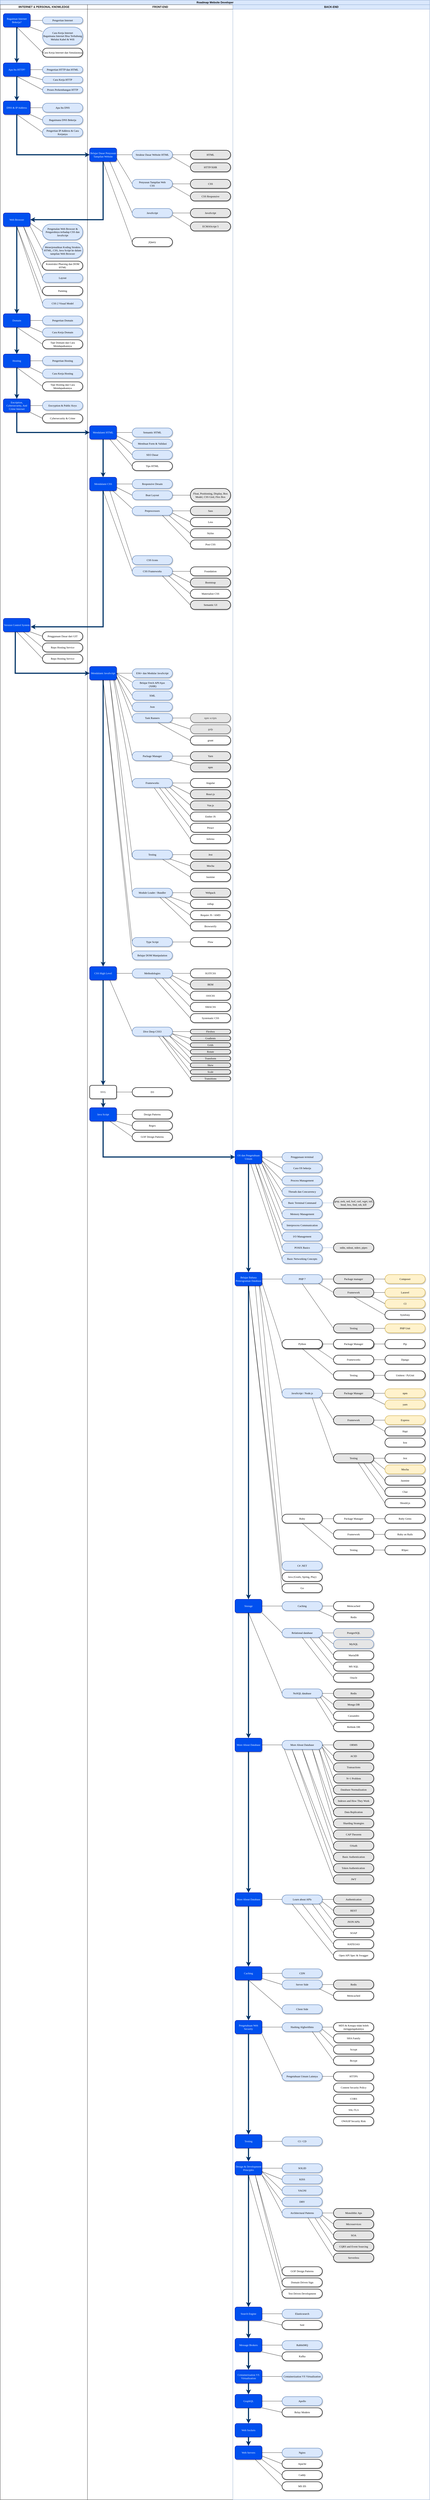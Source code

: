 <mxfile version="13.7.5" type="github">
  <diagram name="Road Map Website Developer" id="ad52d381-51e7-2e0d-a935-2d0ddd2fd229">
    <mxGraphModel dx="1986" dy="3191" grid="1" gridSize="10" guides="1" tooltips="1" connect="1" arrows="1" fold="1" page="1" pageScale="1" pageWidth="1100" pageHeight="850" background="#ffffff" math="0" shadow="0">
      <root>
        <mxCell id="0" />
        <mxCell id="1" parent="0" />
        <mxCell id="smbsbleAU1Tu5D1hDWez-1" value="&lt;span&gt;Pengertian Internet&lt;/span&gt;" style="whiteSpace=wrap;html=1;rounded=1;shadow=1;comic=0;labelBackgroundColor=none;strokeWidth=2;fontFamily=Verdana;fontSize=12;align=center;arcSize=50;fillColor=#dae8fc;strokeColor=#6c8ebf;" vertex="1" parent="1">
          <mxGeometry x="1289" y="-1625" width="180" height="30" as="geometry" />
        </mxCell>
        <mxCell id="smbsbleAU1Tu5D1hDWez-134" value="" style="edgeStyle=orthogonalEdgeStyle;rounded=0;orthogonalLoop=1;jettySize=auto;html=1;entryX=0.5;entryY=0;entryDx=0;entryDy=0;strokeWidth=5;strokeColor=#003366;" edge="1" parent="1" source="smbsbleAU1Tu5D1hDWez-3" target="smbsbleAU1Tu5D1hDWez-6">
          <mxGeometry relative="1" as="geometry">
            <mxPoint x="1174" y="-1500" as="targetPoint" />
          </mxGeometry>
        </mxCell>
        <mxCell id="smbsbleAU1Tu5D1hDWez-3" value="Bagaiman Internet Bekerja?" style="rounded=1;whiteSpace=wrap;html=1;shadow=1;comic=0;labelBackgroundColor=none;strokeWidth=2;fontFamily=Verdana;fontSize=12;align=center;fillColor=#0050ef;strokeColor=#001DBC;fontColor=#ffffff;" vertex="1" parent="1">
          <mxGeometry x="1114" y="-1640" width="120" height="60" as="geometry" />
        </mxCell>
        <mxCell id="smbsbleAU1Tu5D1hDWez-6" value="Apa Itu HTTP?" style="rounded=1;whiteSpace=wrap;html=1;shadow=1;comic=0;labelBackgroundColor=none;strokeWidth=2;fontFamily=Verdana;fontSize=12;align=center;fillColor=#0050ef;strokeColor=#001DBC;fontColor=#ffffff;" vertex="1" parent="1">
          <mxGeometry x="1114" y="-1420" width="120" height="60" as="geometry" />
        </mxCell>
        <mxCell id="smbsbleAU1Tu5D1hDWez-8" value="DNS &amp;amp; IP Address" style="rounded=1;whiteSpace=wrap;html=1;shadow=1;comic=0;labelBackgroundColor=none;strokeWidth=2;fontFamily=Verdana;fontSize=12;align=center;fillColor=#0050ef;strokeColor=#001DBC;fontColor=#ffffff;" vertex="1" parent="1">
          <mxGeometry x="1114" y="-1250" width="120" height="60" as="geometry" />
        </mxCell>
        <mxCell id="smbsbleAU1Tu5D1hDWez-19" value="Cara Kerja Internet&lt;br&gt;Bagaimana Internet Bisa Terhubung Melalui Kabel &amp;amp; Wifi" style="whiteSpace=wrap;html=1;rounded=1;shadow=1;comic=0;labelBackgroundColor=none;strokeWidth=2;fontFamily=Verdana;fontSize=12;align=center;arcSize=50;fillColor=#dae8fc;strokeColor=#6c8ebf;" vertex="1" parent="1">
          <mxGeometry x="1289" y="-1580" width="180" height="80" as="geometry" />
        </mxCell>
        <mxCell id="smbsbleAU1Tu5D1hDWez-39" value="Cara Kerja Internet dan Simulasinya" style="whiteSpace=wrap;html=1;rounded=1;shadow=1;comic=0;labelBackgroundColor=none;strokeWidth=2;fontFamily=Verdana;fontSize=12;align=center;arcSize=50;" vertex="1" parent="1">
          <mxGeometry x="1289" y="-1486" width="180" height="40" as="geometry" />
        </mxCell>
        <mxCell id="smbsbleAU1Tu5D1hDWez-41" value="" style="endArrow=none;html=1;entryX=1;entryY=0.5;entryDx=0;entryDy=0;exitX=0;exitY=0.5;exitDx=0;exitDy=0;" edge="1" parent="1" source="smbsbleAU1Tu5D1hDWez-1" target="smbsbleAU1Tu5D1hDWez-3">
          <mxGeometry width="50" height="50" relative="1" as="geometry">
            <mxPoint x="1050" y="-1630" as="sourcePoint" />
            <mxPoint x="890" y="-1450" as="targetPoint" />
          </mxGeometry>
        </mxCell>
        <mxCell id="smbsbleAU1Tu5D1hDWez-44" value="&lt;span&gt;Pengertian HTTP dan HTML&lt;/span&gt;" style="whiteSpace=wrap;html=1;rounded=1;shadow=1;comic=0;labelBackgroundColor=none;strokeWidth=2;fontFamily=Verdana;fontSize=12;align=center;arcSize=50;fillColor=#dae8fc;strokeColor=#6c8ebf;" vertex="1" parent="1">
          <mxGeometry x="1289" y="-1405" width="180" height="30" as="geometry" />
        </mxCell>
        <mxCell id="smbsbleAU1Tu5D1hDWez-45" value="&lt;span&gt;Cara Kerja HTTP&lt;/span&gt;" style="whiteSpace=wrap;html=1;rounded=1;shadow=1;comic=0;labelBackgroundColor=none;strokeWidth=2;fontFamily=Verdana;fontSize=12;align=center;arcSize=50;fillColor=#dae8fc;strokeColor=#6c8ebf;" vertex="1" parent="1">
          <mxGeometry x="1289" y="-1360" width="180" height="30" as="geometry" />
        </mxCell>
        <mxCell id="smbsbleAU1Tu5D1hDWez-51" value="&lt;span&gt;Proses Perkembangan HTTP&lt;/span&gt;" style="whiteSpace=wrap;html=1;rounded=1;shadow=1;comic=0;labelBackgroundColor=none;strokeWidth=2;fontFamily=Verdana;fontSize=12;align=center;arcSize=50;fillColor=#dae8fc;strokeColor=#6c8ebf;" vertex="1" parent="1">
          <mxGeometry x="1289" y="-1315" width="180" height="30" as="geometry" />
        </mxCell>
        <mxCell id="smbsbleAU1Tu5D1hDWez-57" value="&lt;span&gt;Pengenalan Web Browser &amp;amp; Pengaruhnya terhadap CSS dan JavaScript&lt;/span&gt;" style="whiteSpace=wrap;html=1;rounded=1;shadow=1;comic=0;labelBackgroundColor=none;strokeWidth=2;fontFamily=Verdana;fontSize=12;align=center;arcSize=50;fillColor=#dae8fc;strokeColor=#6c8ebf;" vertex="1" parent="1">
          <mxGeometry x="1289" y="-700" width="180" height="70" as="geometry" />
        </mxCell>
        <mxCell id="smbsbleAU1Tu5D1hDWez-58" value="&lt;span&gt;Menerjemahkan Koding Struktru HTML, CSS, Java Script ke dalam tampilan Web Browser&lt;/span&gt;" style="whiteSpace=wrap;html=1;rounded=1;shadow=1;comic=0;labelBackgroundColor=none;strokeWidth=2;fontFamily=Verdana;fontSize=12;align=center;arcSize=50;fillColor=#dae8fc;strokeColor=#6c8ebf;" vertex="1" parent="1">
          <mxGeometry x="1289" y="-618.5" width="180" height="70" as="geometry" />
        </mxCell>
        <mxCell id="smbsbleAU1Tu5D1hDWez-61" value="" style="endArrow=none;html=1;entryX=0;entryY=0.5;entryDx=0;entryDy=0;exitX=1;exitY=0.75;exitDx=0;exitDy=0;" edge="1" parent="1" source="smbsbleAU1Tu5D1hDWez-160" target="smbsbleAU1Tu5D1hDWez-57">
          <mxGeometry width="50" height="50" relative="1" as="geometry">
            <mxPoint x="670" y="-810" as="sourcePoint" />
            <mxPoint x="520" y="-730" as="targetPoint" />
          </mxGeometry>
        </mxCell>
        <mxCell id="smbsbleAU1Tu5D1hDWez-62" value="&lt;span&gt;Konstruksi Pharsing dan DOM HTML&lt;/span&gt;" style="whiteSpace=wrap;html=1;rounded=1;shadow=1;comic=0;labelBackgroundColor=none;strokeWidth=2;fontFamily=Verdana;fontSize=12;align=center;arcSize=50;" vertex="1" parent="1">
          <mxGeometry x="1289" y="-535" width="180" height="40" as="geometry" />
        </mxCell>
        <mxCell id="smbsbleAU1Tu5D1hDWez-63" value="&lt;span&gt;Layout&lt;/span&gt;" style="whiteSpace=wrap;html=1;rounded=1;shadow=1;comic=0;labelBackgroundColor=none;strokeWidth=2;fontFamily=Verdana;fontSize=12;align=center;arcSize=50;fillColor=#dae8fc;strokeColor=#6c8ebf;" vertex="1" parent="1">
          <mxGeometry x="1289" y="-480" width="180" height="40" as="geometry" />
        </mxCell>
        <mxCell id="smbsbleAU1Tu5D1hDWez-64" value="&lt;span&gt;Painting&lt;/span&gt;" style="whiteSpace=wrap;html=1;rounded=1;shadow=1;comic=0;labelBackgroundColor=none;strokeWidth=2;fontFamily=Verdana;fontSize=12;align=center;arcSize=50;" vertex="1" parent="1">
          <mxGeometry x="1289" y="-422" width="180" height="40" as="geometry" />
        </mxCell>
        <mxCell id="smbsbleAU1Tu5D1hDWez-67" value="&lt;span&gt;CSS 2 Visual Model&lt;/span&gt;" style="whiteSpace=wrap;html=1;rounded=1;shadow=1;comic=0;labelBackgroundColor=none;strokeWidth=2;fontFamily=Verdana;fontSize=12;align=center;arcSize=50;fillColor=#dae8fc;strokeColor=#6c8ebf;" vertex="1" parent="1">
          <mxGeometry x="1289" y="-366" width="180" height="40" as="geometry" />
        </mxCell>
        <mxCell id="smbsbleAU1Tu5D1hDWez-70" value="" style="endArrow=none;html=1;entryX=0;entryY=0.5;entryDx=0;entryDy=0;exitX=1;exitY=1;exitDx=0;exitDy=0;" edge="1" parent="1" source="smbsbleAU1Tu5D1hDWez-160" target="smbsbleAU1Tu5D1hDWez-58">
          <mxGeometry width="50" height="50" relative="1" as="geometry">
            <mxPoint x="1234" y="-670" as="sourcePoint" />
            <mxPoint x="690" y="-950" as="targetPoint" />
          </mxGeometry>
        </mxCell>
        <mxCell id="smbsbleAU1Tu5D1hDWez-71" value="" style="endArrow=none;html=1;entryX=0;entryY=0.75;entryDx=0;entryDy=0;exitX=0.75;exitY=1;exitDx=0;exitDy=0;" edge="1" parent="1" source="smbsbleAU1Tu5D1hDWez-160" target="smbsbleAU1Tu5D1hDWez-62">
          <mxGeometry width="50" height="50" relative="1" as="geometry">
            <mxPoint x="720" y="-670" as="sourcePoint" />
            <mxPoint x="820" y="-860" as="targetPoint" />
          </mxGeometry>
        </mxCell>
        <mxCell id="smbsbleAU1Tu5D1hDWez-72" value="" style="endArrow=none;html=1;entryX=0;entryY=0.5;entryDx=0;entryDy=0;exitX=0.75;exitY=1;exitDx=0;exitDy=0;" edge="1" parent="1" source="smbsbleAU1Tu5D1hDWez-160" target="smbsbleAU1Tu5D1hDWez-63">
          <mxGeometry width="50" height="50" relative="1" as="geometry">
            <mxPoint x="750" y="-670" as="sourcePoint" />
            <mxPoint x="850" y="-815" as="targetPoint" />
          </mxGeometry>
        </mxCell>
        <mxCell id="smbsbleAU1Tu5D1hDWez-73" value="" style="endArrow=none;html=1;entryX=0;entryY=0.75;entryDx=0;entryDy=0;exitX=0.5;exitY=1;exitDx=0;exitDy=0;" edge="1" parent="1" source="smbsbleAU1Tu5D1hDWez-160" target="smbsbleAU1Tu5D1hDWez-64">
          <mxGeometry width="50" height="50" relative="1" as="geometry">
            <mxPoint x="750" y="-670" as="sourcePoint" />
            <mxPoint x="900" y="-750" as="targetPoint" />
          </mxGeometry>
        </mxCell>
        <mxCell id="smbsbleAU1Tu5D1hDWez-75" value="" style="endArrow=none;html=1;entryX=0;entryY=0.5;entryDx=0;entryDy=0;exitX=0.5;exitY=1;exitDx=0;exitDy=0;" edge="1" parent="1" source="smbsbleAU1Tu5D1hDWez-160" target="smbsbleAU1Tu5D1hDWez-67">
          <mxGeometry width="50" height="50" relative="1" as="geometry">
            <mxPoint x="750" y="-640" as="sourcePoint" />
            <mxPoint x="860" y="-690" as="targetPoint" />
          </mxGeometry>
        </mxCell>
        <mxCell id="smbsbleAU1Tu5D1hDWez-76" value="Apa Itu DNS" style="whiteSpace=wrap;html=1;rounded=1;shadow=1;comic=0;labelBackgroundColor=none;strokeWidth=2;fontFamily=Verdana;fontSize=12;align=center;arcSize=50;fillColor=#dae8fc;strokeColor=#6c8ebf;" vertex="1" parent="1">
          <mxGeometry x="1289" y="-1240" width="180" height="40" as="geometry" />
        </mxCell>
        <mxCell id="smbsbleAU1Tu5D1hDWez-77" value="Bagaimana DNS Bekerja" style="whiteSpace=wrap;html=1;rounded=1;shadow=1;comic=0;labelBackgroundColor=none;strokeWidth=2;fontFamily=Verdana;fontSize=12;align=center;arcSize=50;fillColor=#dae8fc;strokeColor=#6c8ebf;" vertex="1" parent="1">
          <mxGeometry x="1289" y="-1185" width="180" height="40" as="geometry" />
        </mxCell>
        <mxCell id="smbsbleAU1Tu5D1hDWez-78" value="Pengertian IP Address &amp;amp; Cara Kerjanya" style="whiteSpace=wrap;html=1;rounded=1;shadow=1;comic=0;labelBackgroundColor=none;strokeWidth=2;fontFamily=Verdana;fontSize=12;align=center;arcSize=50;fillColor=#dae8fc;strokeColor=#6c8ebf;" vertex="1" parent="1">
          <mxGeometry x="1289" y="-1130" width="180" height="40" as="geometry" />
        </mxCell>
        <mxCell id="smbsbleAU1Tu5D1hDWez-84" value="Pengertian Domain" style="whiteSpace=wrap;html=1;rounded=1;shadow=1;comic=0;labelBackgroundColor=none;strokeWidth=2;fontFamily=Verdana;fontSize=12;align=center;arcSize=50;fillColor=#dae8fc;strokeColor=#6c8ebf;" vertex="1" parent="1">
          <mxGeometry x="1289" y="-290" width="180" height="40" as="geometry" />
        </mxCell>
        <mxCell id="smbsbleAU1Tu5D1hDWez-85" value="Cara Kerja Domain" style="whiteSpace=wrap;html=1;rounded=1;shadow=1;comic=0;labelBackgroundColor=none;strokeWidth=2;fontFamily=Verdana;fontSize=12;align=center;arcSize=50;fillColor=#dae8fc;strokeColor=#6c8ebf;" vertex="1" parent="1">
          <mxGeometry x="1289" y="-237" width="180" height="40" as="geometry" />
        </mxCell>
        <mxCell id="smbsbleAU1Tu5D1hDWez-86" value="Tipe Domain dan Cara Mendapatkannya" style="whiteSpace=wrap;html=1;rounded=1;shadow=1;comic=0;labelBackgroundColor=none;strokeWidth=2;fontFamily=Verdana;fontSize=12;align=center;arcSize=50;" vertex="1" parent="1">
          <mxGeometry x="1289" y="-184" width="180" height="40" as="geometry" />
        </mxCell>
        <mxCell id="smbsbleAU1Tu5D1hDWez-87" value="" style="endArrow=none;html=1;exitX=1;exitY=0.5;exitDx=0;exitDy=0;entryX=0;entryY=0.5;entryDx=0;entryDy=0;" edge="1" parent="1" source="smbsbleAU1Tu5D1hDWez-162" target="smbsbleAU1Tu5D1hDWez-84">
          <mxGeometry width="50" height="50" relative="1" as="geometry">
            <mxPoint x="120" y="-550" as="sourcePoint" />
            <mxPoint x="130" y="-460" as="targetPoint" />
          </mxGeometry>
        </mxCell>
        <mxCell id="smbsbleAU1Tu5D1hDWez-88" value="" style="endArrow=none;html=1;exitX=1;exitY=1;exitDx=0;exitDy=0;entryX=0;entryY=0.5;entryDx=0;entryDy=0;" edge="1" parent="1" source="smbsbleAU1Tu5D1hDWez-162" target="smbsbleAU1Tu5D1hDWez-85">
          <mxGeometry width="50" height="50" relative="1" as="geometry">
            <mxPoint x="180" y="-430" as="sourcePoint" />
            <mxPoint x="90" y="-400" as="targetPoint" />
          </mxGeometry>
        </mxCell>
        <mxCell id="smbsbleAU1Tu5D1hDWez-89" style="edgeStyle=orthogonalEdgeStyle;rounded=0;orthogonalLoop=1;jettySize=auto;html=1;exitX=0.5;exitY=1;exitDx=0;exitDy=0;" edge="1" parent="1" source="smbsbleAU1Tu5D1hDWez-78" target="smbsbleAU1Tu5D1hDWez-78">
          <mxGeometry relative="1" as="geometry" />
        </mxCell>
        <mxCell id="smbsbleAU1Tu5D1hDWez-90" value="" style="endArrow=none;html=1;exitX=0.5;exitY=1;exitDx=0;exitDy=0;entryX=0;entryY=0.5;entryDx=0;entryDy=0;" edge="1" parent="1" source="smbsbleAU1Tu5D1hDWez-162" target="smbsbleAU1Tu5D1hDWez-86">
          <mxGeometry width="50" height="50" relative="1" as="geometry">
            <mxPoint x="210" y="-430" as="sourcePoint" />
            <mxPoint x="120" y="-330" as="targetPoint" />
          </mxGeometry>
        </mxCell>
        <mxCell id="smbsbleAU1Tu5D1hDWez-92" value="Pengertian Hosting" style="whiteSpace=wrap;html=1;rounded=1;shadow=1;comic=0;labelBackgroundColor=none;strokeWidth=2;fontFamily=Verdana;fontSize=12;align=center;arcSize=50;fillColor=#dae8fc;strokeColor=#6c8ebf;" vertex="1" parent="1">
          <mxGeometry x="1289" y="-110" width="180" height="40" as="geometry" />
        </mxCell>
        <mxCell id="smbsbleAU1Tu5D1hDWez-129" value="" style="endArrow=none;html=1;entryX=1;entryY=1;entryDx=0;entryDy=0;exitX=0;exitY=0.25;exitDx=0;exitDy=0;" edge="1" parent="1" source="smbsbleAU1Tu5D1hDWez-19" target="smbsbleAU1Tu5D1hDWez-3">
          <mxGeometry width="50" height="50" relative="1" as="geometry">
            <mxPoint x="1299" y="-1600" as="sourcePoint" />
            <mxPoint x="1244" y="-1600" as="targetPoint" />
          </mxGeometry>
        </mxCell>
        <mxCell id="smbsbleAU1Tu5D1hDWez-130" value="" style="endArrow=none;html=1;entryX=0.5;entryY=1;entryDx=0;entryDy=0;exitX=0;exitY=0.5;exitDx=0;exitDy=0;" edge="1" parent="1" source="smbsbleAU1Tu5D1hDWez-39" target="smbsbleAU1Tu5D1hDWez-3">
          <mxGeometry width="50" height="50" relative="1" as="geometry">
            <mxPoint x="1299" y="-1540" as="sourcePoint" />
            <mxPoint x="1244" y="-1570" as="targetPoint" />
          </mxGeometry>
        </mxCell>
        <mxCell id="smbsbleAU1Tu5D1hDWez-135" value="" style="endArrow=none;html=1;entryX=1;entryY=0.5;entryDx=0;entryDy=0;exitX=0;exitY=0.5;exitDx=0;exitDy=0;" edge="1" parent="1" source="smbsbleAU1Tu5D1hDWez-44" target="smbsbleAU1Tu5D1hDWez-6">
          <mxGeometry width="50" height="50" relative="1" as="geometry">
            <mxPoint x="1299" y="-1490" as="sourcePoint" />
            <mxPoint x="1184" y="-1630" as="targetPoint" />
          </mxGeometry>
        </mxCell>
        <mxCell id="smbsbleAU1Tu5D1hDWez-136" value="" style="endArrow=none;html=1;entryX=1;entryY=1;entryDx=0;entryDy=0;exitX=0;exitY=0.5;exitDx=0;exitDy=0;" edge="1" parent="1" source="smbsbleAU1Tu5D1hDWez-45" target="smbsbleAU1Tu5D1hDWez-6">
          <mxGeometry width="50" height="50" relative="1" as="geometry">
            <mxPoint x="1299" y="-1380" as="sourcePoint" />
            <mxPoint x="1244" y="-1380" as="targetPoint" />
          </mxGeometry>
        </mxCell>
        <mxCell id="smbsbleAU1Tu5D1hDWez-137" value="" style="endArrow=none;html=1;entryX=0.5;entryY=1;entryDx=0;entryDy=0;exitX=0;exitY=0.5;exitDx=0;exitDy=0;" edge="1" parent="1" source="smbsbleAU1Tu5D1hDWez-51" target="smbsbleAU1Tu5D1hDWez-6">
          <mxGeometry width="50" height="50" relative="1" as="geometry">
            <mxPoint x="1299" y="-1325" as="sourcePoint" />
            <mxPoint x="1244" y="-1350" as="targetPoint" />
          </mxGeometry>
        </mxCell>
        <mxCell id="smbsbleAU1Tu5D1hDWez-138" value="" style="edgeStyle=orthogonalEdgeStyle;rounded=0;orthogonalLoop=1;jettySize=auto;html=1;strokeWidth=5;strokeColor=#003366;exitX=0.5;exitY=1;exitDx=0;exitDy=0;entryX=0.5;entryY=0;entryDx=0;entryDy=0;" edge="1" parent="1" source="smbsbleAU1Tu5D1hDWez-6" target="smbsbleAU1Tu5D1hDWez-8">
          <mxGeometry relative="1" as="geometry">
            <mxPoint x="1110" y="-1230" as="sourcePoint" />
            <mxPoint x="1140" y="-1180" as="targetPoint" />
          </mxGeometry>
        </mxCell>
        <mxCell id="smbsbleAU1Tu5D1hDWez-140" value="" style="endArrow=none;html=1;entryX=1;entryY=0.5;entryDx=0;entryDy=0;exitX=0;exitY=0.5;exitDx=0;exitDy=0;" edge="1" parent="1" source="smbsbleAU1Tu5D1hDWez-76" target="smbsbleAU1Tu5D1hDWez-8">
          <mxGeometry width="50" height="50" relative="1" as="geometry">
            <mxPoint x="1335" y="-1177.5" as="sourcePoint" />
            <mxPoint x="1220" y="-1262.5" as="targetPoint" />
          </mxGeometry>
        </mxCell>
        <mxCell id="smbsbleAU1Tu5D1hDWez-141" value="" style="endArrow=none;html=1;entryX=1;entryY=1;entryDx=0;entryDy=0;exitX=0;exitY=0.5;exitDx=0;exitDy=0;" edge="1" parent="1" source="smbsbleAU1Tu5D1hDWez-77" target="smbsbleAU1Tu5D1hDWez-8">
          <mxGeometry width="50" height="50" relative="1" as="geometry">
            <mxPoint x="1299" y="-1210" as="sourcePoint" />
            <mxPoint x="1244" y="-1210" as="targetPoint" />
          </mxGeometry>
        </mxCell>
        <mxCell id="smbsbleAU1Tu5D1hDWez-142" value="" style="endArrow=none;html=1;entryX=0.5;entryY=1;entryDx=0;entryDy=0;exitX=0;exitY=0.5;exitDx=0;exitDy=0;" edge="1" parent="1" source="smbsbleAU1Tu5D1hDWez-78" target="smbsbleAU1Tu5D1hDWez-8">
          <mxGeometry width="50" height="50" relative="1" as="geometry">
            <mxPoint x="1299" y="-1140" as="sourcePoint" />
            <mxPoint x="1244" y="-1180" as="targetPoint" />
          </mxGeometry>
        </mxCell>
        <mxCell id="smbsbleAU1Tu5D1hDWez-146" value="" style="edgeStyle=orthogonalEdgeStyle;rounded=0;orthogonalLoop=1;jettySize=auto;html=1;strokeWidth=5;strokeColor=#003366;exitX=0.5;exitY=1;exitDx=0;exitDy=0;entryX=0;entryY=0.5;entryDx=0;entryDy=0;" edge="1" parent="1" source="smbsbleAU1Tu5D1hDWez-8" target="smbsbleAU1Tu5D1hDWez-144">
          <mxGeometry relative="1" as="geometry">
            <mxPoint x="1180" y="-1070" as="sourcePoint" />
            <mxPoint x="1180" y="-920" as="targetPoint" />
          </mxGeometry>
        </mxCell>
        <mxCell id="smbsbleAU1Tu5D1hDWez-171" value="" style="endArrow=none;html=1;exitX=1;exitY=0.5;exitDx=0;exitDy=0;" edge="1" parent="1" source="smbsbleAU1Tu5D1hDWez-166">
          <mxGeometry width="50" height="50" relative="1" as="geometry">
            <mxPoint x="1184" y="-260" as="sourcePoint" />
            <mxPoint x="1290" y="-90" as="targetPoint" />
          </mxGeometry>
        </mxCell>
        <mxCell id="smbsbleAU1Tu5D1hDWez-184" value="Mendalami HTML" style="rounded=1;whiteSpace=wrap;html=1;shadow=1;comic=0;labelBackgroundColor=none;strokeWidth=2;fontFamily=Verdana;fontSize=12;align=center;fillColor=#0050ef;strokeColor=#001DBC;fontColor=#ffffff;" vertex="1" parent="1">
          <mxGeometry x="1500" y="200" width="120" height="60" as="geometry" />
        </mxCell>
        <mxCell id="smbsbleAU1Tu5D1hDWez-262" value="SEO Dasar" style="whiteSpace=wrap;html=1;rounded=1;shadow=1;comic=0;labelBackgroundColor=none;strokeWidth=2;fontFamily=Verdana;fontSize=12;align=center;arcSize=50;fillColor=#dae8fc;strokeColor=#6c8ebf;" vertex="1" parent="1">
          <mxGeometry x="1690" y="310" width="180" height="40" as="geometry" />
        </mxCell>
        <mxCell id="smbsbleAU1Tu5D1hDWez-263" value="Tips HTML" style="whiteSpace=wrap;html=1;rounded=1;shadow=1;comic=0;labelBackgroundColor=none;strokeWidth=2;fontFamily=Verdana;fontSize=12;align=center;arcSize=50;" vertex="1" parent="1">
          <mxGeometry x="1690" y="360" width="180" height="40" as="geometry" />
        </mxCell>
        <mxCell id="smbsbleAU1Tu5D1hDWez-265" value="" style="endArrow=none;html=1;exitX=0;exitY=0.5;exitDx=0;exitDy=0;entryX=1;entryY=0.5;entryDx=0;entryDy=0;" edge="1" parent="1" source="smbsbleAU1Tu5D1hDWez-237" target="smbsbleAU1Tu5D1hDWez-184">
          <mxGeometry width="50" height="50" relative="1" as="geometry">
            <mxPoint x="1244" y="110" as="sourcePoint" />
            <mxPoint x="1299" y="137" as="targetPoint" />
          </mxGeometry>
        </mxCell>
        <mxCell id="smbsbleAU1Tu5D1hDWez-266" value="" style="endArrow=none;html=1;exitX=0;exitY=0.5;exitDx=0;exitDy=0;entryX=1;entryY=0.75;entryDx=0;entryDy=0;" edge="1" parent="1" source="smbsbleAU1Tu5D1hDWez-261" target="smbsbleAU1Tu5D1hDWez-184">
          <mxGeometry width="50" height="50" relative="1" as="geometry">
            <mxPoint x="1700" y="240" as="sourcePoint" />
            <mxPoint x="1630" y="240" as="targetPoint" />
          </mxGeometry>
        </mxCell>
        <mxCell id="smbsbleAU1Tu5D1hDWez-267" value="" style="endArrow=none;html=1;exitX=0;exitY=0.5;exitDx=0;exitDy=0;entryX=1;entryY=1;entryDx=0;entryDy=0;" edge="1" parent="1" source="smbsbleAU1Tu5D1hDWez-262" target="smbsbleAU1Tu5D1hDWez-184">
          <mxGeometry width="50" height="50" relative="1" as="geometry">
            <mxPoint x="1700" y="290" as="sourcePoint" />
            <mxPoint x="1630" y="255" as="targetPoint" />
          </mxGeometry>
        </mxCell>
        <mxCell id="smbsbleAU1Tu5D1hDWez-268" value="" style="endArrow=none;html=1;exitX=0;exitY=0.5;exitDx=0;exitDy=0;entryX=0.75;entryY=1;entryDx=0;entryDy=0;" edge="1" parent="1" source="smbsbleAU1Tu5D1hDWez-263" target="smbsbleAU1Tu5D1hDWez-184">
          <mxGeometry width="50" height="50" relative="1" as="geometry">
            <mxPoint x="1700" y="340" as="sourcePoint" />
            <mxPoint x="1630" y="270" as="targetPoint" />
          </mxGeometry>
        </mxCell>
        <mxCell id="smbsbleAU1Tu5D1hDWez-271" value="" style="edgeStyle=orthogonalEdgeStyle;rounded=0;orthogonalLoop=1;jettySize=auto;html=1;strokeWidth=5;strokeColor=#003366;entryX=0;entryY=0.5;entryDx=0;entryDy=0;exitX=0.5;exitY=1;exitDx=0;exitDy=0;" edge="1" parent="1" source="smbsbleAU1Tu5D1hDWez-178" target="smbsbleAU1Tu5D1hDWez-184">
          <mxGeometry relative="1" as="geometry">
            <mxPoint x="1184" y="-49" as="sourcePoint" />
            <mxPoint x="1184" y="90" as="targetPoint" />
          </mxGeometry>
        </mxCell>
        <mxCell id="smbsbleAU1Tu5D1hDWez-347" value="" style="edgeStyle=orthogonalEdgeStyle;rounded=0;orthogonalLoop=1;jettySize=auto;html=1;strokeWidth=5;strokeColor=#003366;entryX=0.5;entryY=0;entryDx=0;entryDy=0;" edge="1" parent="1" source="smbsbleAU1Tu5D1hDWez-184" target="smbsbleAU1Tu5D1hDWez-272">
          <mxGeometry relative="1" as="geometry">
            <mxPoint x="1184" y="150" as="sourcePoint" />
            <mxPoint x="1510" y="240" as="targetPoint" />
          </mxGeometry>
        </mxCell>
        <mxCell id="smbsbleAU1Tu5D1hDWez-351" value="CSS Frameworks" style="whiteSpace=wrap;html=1;rounded=1;shadow=1;comic=0;labelBackgroundColor=none;strokeWidth=2;fontFamily=Verdana;fontSize=12;align=center;arcSize=50;fillColor=#dae8fc;strokeColor=#6c8ebf;" vertex="1" parent="1">
          <mxGeometry x="1690" y="830" width="180" height="40" as="geometry" />
        </mxCell>
        <mxCell id="smbsbleAU1Tu5D1hDWez-399" value="" style="endArrow=none;html=1;exitX=0;exitY=0.5;exitDx=0;exitDy=0;entryX=0.5;entryY=1;entryDx=0;entryDy=0;" edge="1" parent="1" source="smbsbleAU1Tu5D1hDWez-351" target="smbsbleAU1Tu5D1hDWez-272">
          <mxGeometry width="50" height="50" relative="1" as="geometry">
            <mxPoint x="1700" y="810" as="sourcePoint" />
            <mxPoint x="1600" y="500" as="targetPoint" />
          </mxGeometry>
        </mxCell>
        <mxCell id="smbsbleAU1Tu5D1hDWez-400" value="" style="endArrow=none;html=1;exitX=0;exitY=0.5;exitDx=0;exitDy=0;entryX=1;entryY=0.5;entryDx=0;entryDy=0;" edge="1" parent="1" source="smbsbleAU1Tu5D1hDWez-394" target="smbsbleAU1Tu5D1hDWez-351">
          <mxGeometry width="50" height="50" relative="1" as="geometry">
            <mxPoint x="1960" y="740" as="sourcePoint" />
            <mxPoint x="1835" y="610" as="targetPoint" />
          </mxGeometry>
        </mxCell>
        <mxCell id="smbsbleAU1Tu5D1hDWez-401" value="" style="endArrow=none;html=1;exitX=0;exitY=0.5;exitDx=0;exitDy=0;entryX=1;entryY=0.75;entryDx=0;entryDy=0;" edge="1" parent="1" source="smbsbleAU1Tu5D1hDWez-395" target="smbsbleAU1Tu5D1hDWez-351">
          <mxGeometry width="50" height="50" relative="1" as="geometry">
            <mxPoint x="1960" y="860" as="sourcePoint" />
            <mxPoint x="1880" y="860" as="targetPoint" />
          </mxGeometry>
        </mxCell>
        <mxCell id="smbsbleAU1Tu5D1hDWez-402" value="" style="endArrow=none;html=1;exitX=0;exitY=0.5;exitDx=0;exitDy=0;entryX=0.904;entryY=0.993;entryDx=0;entryDy=0;entryPerimeter=0;" edge="1" parent="1" source="smbsbleAU1Tu5D1hDWez-396" target="smbsbleAU1Tu5D1hDWez-351">
          <mxGeometry width="50" height="50" relative="1" as="geometry">
            <mxPoint x="1960" y="910" as="sourcePoint" />
            <mxPoint x="1858" y="910" as="targetPoint" />
          </mxGeometry>
        </mxCell>
        <mxCell id="smbsbleAU1Tu5D1hDWez-403" value="" style="endArrow=none;html=1;exitX=0;exitY=0.5;exitDx=0;exitDy=0;entryX=0.75;entryY=1;entryDx=0;entryDy=0;" edge="1" parent="1" source="smbsbleAU1Tu5D1hDWez-397" target="smbsbleAU1Tu5D1hDWez-351">
          <mxGeometry width="50" height="50" relative="1" as="geometry">
            <mxPoint x="1960" y="960" as="sourcePoint" />
            <mxPoint x="1862.72" y="879.72" as="targetPoint" />
          </mxGeometry>
        </mxCell>
        <mxCell id="smbsbleAU1Tu5D1hDWez-557" value="" style="endArrow=none;html=1;exitX=0;exitY=0.5;exitDx=0;exitDy=0;exitPerimeter=0;" edge="1" parent="1" source="smbsbleAU1Tu5D1hDWez-478">
          <mxGeometry width="50" height="50" relative="1" as="geometry">
            <mxPoint x="1700" y="1355" as="sourcePoint" />
            <mxPoint x="1620" y="1305" as="targetPoint" />
          </mxGeometry>
        </mxCell>
        <mxCell id="smbsbleAU1Tu5D1hDWez-659" value="CSS High Level" style="rounded=1;whiteSpace=wrap;html=1;shadow=1;comic=0;labelBackgroundColor=none;strokeWidth=2;fontFamily=Verdana;fontSize=12;align=center;fillColor=#0050ef;strokeColor=#001DBC;fontColor=#ffffff;" vertex="1" parent="1">
          <mxGeometry x="1500" y="2615" width="120" height="60" as="geometry" />
        </mxCell>
        <mxCell id="smbsbleAU1Tu5D1hDWez-887" value="" style="endArrow=none;html=1;exitX=0;exitY=0.5;exitDx=0;exitDy=0;entryX=1;entryY=0.5;entryDx=0;entryDy=0;" edge="1" parent="1" source="smbsbleAU1Tu5D1hDWez-752" target="smbsbleAU1Tu5D1hDWez-659">
          <mxGeometry width="50" height="50" relative="1" as="geometry">
            <mxPoint x="1700" y="2575" as="sourcePoint" />
            <mxPoint x="1580" y="2375" as="targetPoint" />
          </mxGeometry>
        </mxCell>
        <mxCell id="smbsbleAU1Tu5D1hDWez-894" value="" style="endArrow=none;html=1;entryX=0.75;entryY=1;entryDx=0;entryDy=0;exitX=0;exitY=0.5;exitDx=0;exitDy=0;" edge="1" parent="1" source="smbsbleAU1Tu5D1hDWez-846" target="smbsbleAU1Tu5D1hDWez-659">
          <mxGeometry width="50" height="50" relative="1" as="geometry">
            <mxPoint x="1680" y="2905" as="sourcePoint" />
            <mxPoint x="1630" y="2655" as="targetPoint" />
          </mxGeometry>
        </mxCell>
        <mxCell id="smbsbleAU1Tu5D1hDWez-895" value="" style="edgeStyle=orthogonalEdgeStyle;rounded=0;orthogonalLoop=1;jettySize=auto;html=1;strokeWidth=5;strokeColor=#003366;exitX=0.5;exitY=1;exitDx=0;exitDy=0;entryX=0.5;entryY=0;entryDx=0;entryDy=0;" edge="1" parent="1" source="smbsbleAU1Tu5D1hDWez-404" target="smbsbleAU1Tu5D1hDWez-659">
          <mxGeometry relative="1" as="geometry">
            <mxPoint x="1580" y="1055" as="sourcePoint" />
            <mxPoint x="1550" y="2025" as="targetPoint" />
          </mxGeometry>
        </mxCell>
        <mxCell id="smbsbleAU1Tu5D1hDWez-896" value="" style="edgeStyle=orthogonalEdgeStyle;rounded=0;orthogonalLoop=1;jettySize=auto;html=1;strokeWidth=5;strokeColor=#003366;entryX=0.5;entryY=0;entryDx=0;entryDy=0;exitX=0.5;exitY=1;exitDx=0;exitDy=0;" edge="1" parent="1" source="smbsbleAU1Tu5D1hDWez-659" target="smbsbleAU1Tu5D1hDWez-885">
          <mxGeometry relative="1" as="geometry">
            <mxPoint x="1600" y="2435" as="sourcePoint" />
            <mxPoint x="1570" y="2625" as="targetPoint" />
          </mxGeometry>
        </mxCell>
        <mxCell id="smbsbleAU1Tu5D1hDWez-897" value="" style="edgeStyle=orthogonalEdgeStyle;rounded=0;orthogonalLoop=1;jettySize=auto;html=1;strokeWidth=5;strokeColor=#003366;entryX=0.5;entryY=0;entryDx=0;entryDy=0;" edge="1" parent="1" target="smbsbleAU1Tu5D1hDWez-886">
          <mxGeometry relative="1" as="geometry">
            <mxPoint x="1560" y="3205" as="sourcePoint" />
            <mxPoint x="1570" y="3155" as="targetPoint" />
          </mxGeometry>
        </mxCell>
        <mxCell id="smbsbleAU1Tu5D1hDWez-997" value="" style="endArrow=none;html=1;exitX=0;exitY=0.5;exitDx=0;exitDy=0;" edge="1" parent="1" source="smbsbleAU1Tu5D1hDWez-989">
          <mxGeometry width="50" height="50" relative="1" as="geometry">
            <mxPoint x="2370" y="4020" as="sourcePoint" />
            <mxPoint x="2540" y="4010" as="targetPoint" />
          </mxGeometry>
        </mxCell>
        <mxCell id="smbsbleAU1Tu5D1hDWez-1055" value="" style="endArrow=none;html=1;exitX=0;exitY=0.5;exitDx=0;exitDy=0;" edge="1" parent="1" source="smbsbleAU1Tu5D1hDWez-1052">
          <mxGeometry width="50" height="50" relative="1" as="geometry">
            <mxPoint x="2600" y="4530" as="sourcePoint" />
            <mxPoint x="2770" y="4520" as="targetPoint" />
          </mxGeometry>
        </mxCell>
        <mxCell id="smbsbleAU1Tu5D1hDWez-124" value="Roadmap Website Developer" style="swimlane;html=1;childLayout=stackLayout;resizeParent=1;resizeParentMax=0;startSize=20;fillColor=#dae8fc;strokeColor=#6c8ebf;" vertex="1" parent="1">
          <mxGeometry x="1100" y="-1700" width="1920" height="11160" as="geometry">
            <mxRectangle x="1100" y="-1700" width="200" height="20" as="alternateBounds" />
          </mxGeometry>
        </mxCell>
        <mxCell id="smbsbleAU1Tu5D1hDWez-161" value="" style="edgeStyle=orthogonalEdgeStyle;rounded=0;orthogonalLoop=1;jettySize=auto;html=1;strokeWidth=5;strokeColor=#003366;exitX=0.5;exitY=1;exitDx=0;exitDy=0;entryX=1;entryY=0.5;entryDx=0;entryDy=0;" edge="1" parent="smbsbleAU1Tu5D1hDWez-124" source="smbsbleAU1Tu5D1hDWez-144" target="smbsbleAU1Tu5D1hDWez-160">
          <mxGeometry relative="1" as="geometry">
            <mxPoint x="84" y="480" as="sourcePoint" />
            <mxPoint x="410" y="700.0" as="targetPoint" />
          </mxGeometry>
        </mxCell>
        <mxCell id="smbsbleAU1Tu5D1hDWez-125" value="IINTERNET &amp;amp; PERSONAL KNOWLEDGE" style="swimlane;html=1;startSize=20;" vertex="1" parent="smbsbleAU1Tu5D1hDWez-124">
          <mxGeometry y="20" width="390" height="11140" as="geometry" />
        </mxCell>
        <mxCell id="smbsbleAU1Tu5D1hDWez-902" value="Version Control System" style="rounded=1;whiteSpace=wrap;html=1;shadow=1;comic=0;labelBackgroundColor=none;strokeWidth=2;fontFamily=Verdana;fontSize=12;align=center;fillColor=#0050ef;strokeColor=#001DBC;fontColor=#ffffff;" vertex="1" parent="smbsbleAU1Tu5D1hDWez-125">
          <mxGeometry x="14" y="2740" width="120" height="60" as="geometry" />
        </mxCell>
        <mxCell id="smbsbleAU1Tu5D1hDWez-178" value="Encription, Cybersecurity, And Crime Internet" style="rounded=1;whiteSpace=wrap;html=1;shadow=1;comic=0;labelBackgroundColor=none;strokeWidth=2;fontFamily=Verdana;fontSize=12;align=center;fillColor=#0050ef;strokeColor=#001DBC;fontColor=#ffffff;" vertex="1" parent="smbsbleAU1Tu5D1hDWez-125">
          <mxGeometry x="14" y="1760" width="120" height="60" as="geometry" />
        </mxCell>
        <mxCell id="smbsbleAU1Tu5D1hDWez-160" value="Web Browser" style="rounded=1;whiteSpace=wrap;html=1;shadow=1;comic=0;labelBackgroundColor=none;strokeWidth=2;fontFamily=Verdana;fontSize=12;align=center;fillColor=#0050ef;strokeColor=#001DBC;fontColor=#ffffff;" vertex="1" parent="smbsbleAU1Tu5D1hDWez-125">
          <mxGeometry x="14" y="930" width="120" height="60" as="geometry" />
        </mxCell>
        <mxCell id="smbsbleAU1Tu5D1hDWez-165" value="" style="edgeStyle=orthogonalEdgeStyle;rounded=0;orthogonalLoop=1;jettySize=auto;html=1;strokeWidth=5;strokeColor=#003366;exitX=0.5;exitY=1;exitDx=0;exitDy=0;entryX=0.5;entryY=0;entryDx=0;entryDy=0;" edge="1" parent="smbsbleAU1Tu5D1hDWez-125" source="smbsbleAU1Tu5D1hDWez-160" target="smbsbleAU1Tu5D1hDWez-162">
          <mxGeometry relative="1" as="geometry">
            <mxPoint x="406" y="1170" as="sourcePoint" />
            <mxPoint x="80" y="1430" as="targetPoint" />
          </mxGeometry>
        </mxCell>
        <mxCell id="smbsbleAU1Tu5D1hDWez-162" value="Domain" style="rounded=1;whiteSpace=wrap;html=1;shadow=1;comic=0;labelBackgroundColor=none;strokeWidth=2;fontFamily=Verdana;fontSize=12;align=center;fillColor=#0050ef;strokeColor=#001DBC;fontColor=#ffffff;" vertex="1" parent="smbsbleAU1Tu5D1hDWez-125">
          <mxGeometry x="14" y="1380" width="120" height="60" as="geometry" />
        </mxCell>
        <mxCell id="smbsbleAU1Tu5D1hDWez-170" value="" style="edgeStyle=orthogonalEdgeStyle;rounded=0;orthogonalLoop=1;jettySize=auto;html=1;strokeWidth=5;strokeColor=#003366;exitX=0.5;exitY=1;exitDx=0;exitDy=0;entryX=0.5;entryY=0;entryDx=0;entryDy=0;" edge="1" parent="smbsbleAU1Tu5D1hDWez-125" source="smbsbleAU1Tu5D1hDWez-162" target="smbsbleAU1Tu5D1hDWez-166">
          <mxGeometry relative="1" as="geometry">
            <mxPoint x="110" y="1230.0" as="sourcePoint" />
            <mxPoint x="50" y="1590" as="targetPoint" />
          </mxGeometry>
        </mxCell>
        <mxCell id="smbsbleAU1Tu5D1hDWez-166" value="Hosting" style="rounded=1;whiteSpace=wrap;html=1;shadow=1;comic=0;labelBackgroundColor=none;strokeWidth=2;fontFamily=Verdana;fontSize=12;align=center;fillColor=#0050ef;strokeColor=#001DBC;fontColor=#ffffff;" vertex="1" parent="smbsbleAU1Tu5D1hDWez-125">
          <mxGeometry x="14" y="1560" width="120" height="60" as="geometry" />
        </mxCell>
        <mxCell id="smbsbleAU1Tu5D1hDWez-172" value="" style="endArrow=none;html=1;exitX=1;exitY=1;exitDx=0;exitDy=0;entryX=0;entryY=0.5;entryDx=0;entryDy=0;" edge="1" parent="smbsbleAU1Tu5D1hDWez-125" source="smbsbleAU1Tu5D1hDWez-166" target="smbsbleAU1Tu5D1hDWez-168">
          <mxGeometry width="50" height="50" relative="1" as="geometry">
            <mxPoint x="144" y="1600" as="sourcePoint" />
            <mxPoint x="200" y="1600" as="targetPoint" />
          </mxGeometry>
        </mxCell>
        <mxCell id="smbsbleAU1Tu5D1hDWez-173" value="" style="endArrow=none;html=1;exitX=0.5;exitY=1;exitDx=0;exitDy=0;entryX=0;entryY=0.5;entryDx=0;entryDy=0;" edge="1" parent="smbsbleAU1Tu5D1hDWez-125" source="smbsbleAU1Tu5D1hDWez-166" target="smbsbleAU1Tu5D1hDWez-169">
          <mxGeometry width="50" height="50" relative="1" as="geometry">
            <mxPoint x="144" y="1630.0" as="sourcePoint" />
            <mxPoint x="199" y="1660" as="targetPoint" />
          </mxGeometry>
        </mxCell>
        <mxCell id="smbsbleAU1Tu5D1hDWez-180" value="Cybersecurity &amp;amp; Crime" style="whiteSpace=wrap;html=1;rounded=1;shadow=1;comic=0;labelBackgroundColor=none;strokeWidth=2;fontFamily=Verdana;fontSize=12;align=center;arcSize=50;" vertex="1" parent="smbsbleAU1Tu5D1hDWez-125">
          <mxGeometry x="189" y="1827" width="180" height="40" as="geometry" />
        </mxCell>
        <mxCell id="smbsbleAU1Tu5D1hDWez-179" value="Encryption &amp;amp; Public Keys" style="whiteSpace=wrap;html=1;rounded=1;shadow=1;comic=0;labelBackgroundColor=none;strokeWidth=2;fontFamily=Verdana;fontSize=12;align=center;arcSize=50;fillColor=#dae8fc;strokeColor=#6c8ebf;" vertex="1" parent="smbsbleAU1Tu5D1hDWez-125">
          <mxGeometry x="189" y="1770" width="180" height="40" as="geometry" />
        </mxCell>
        <mxCell id="smbsbleAU1Tu5D1hDWez-168" value="Cara Kerja Hosting" style="whiteSpace=wrap;html=1;rounded=1;shadow=1;comic=0;labelBackgroundColor=none;strokeWidth=2;fontFamily=Verdana;fontSize=12;align=center;arcSize=50;fillColor=#dae8fc;strokeColor=#6c8ebf;" vertex="1" parent="smbsbleAU1Tu5D1hDWez-125">
          <mxGeometry x="189" y="1627" width="180" height="40" as="geometry" />
        </mxCell>
        <mxCell id="smbsbleAU1Tu5D1hDWez-169" value="Tipe Hosting dan Cara Mendapatkannya" style="whiteSpace=wrap;html=1;rounded=1;shadow=1;comic=0;labelBackgroundColor=none;strokeWidth=2;fontFamily=Verdana;fontSize=12;align=center;arcSize=50;" vertex="1" parent="smbsbleAU1Tu5D1hDWez-125">
          <mxGeometry x="189" y="1684" width="180" height="40" as="geometry" />
        </mxCell>
        <mxCell id="smbsbleAU1Tu5D1hDWez-182" value="" style="endArrow=none;html=1;exitX=1;exitY=0.5;exitDx=0;exitDy=0;entryX=0;entryY=0.5;entryDx=0;entryDy=0;" edge="1" parent="smbsbleAU1Tu5D1hDWez-125" source="smbsbleAU1Tu5D1hDWez-178" target="smbsbleAU1Tu5D1hDWez-179">
          <mxGeometry width="50" height="50" relative="1" as="geometry">
            <mxPoint x="84" y="1630" as="sourcePoint" />
            <mxPoint x="199" y="1714" as="targetPoint" />
          </mxGeometry>
        </mxCell>
        <mxCell id="smbsbleAU1Tu5D1hDWez-183" value="" style="endArrow=none;html=1;exitX=1;exitY=1;exitDx=0;exitDy=0;entryX=0;entryY=0.5;entryDx=0;entryDy=0;" edge="1" parent="smbsbleAU1Tu5D1hDWez-125" source="smbsbleAU1Tu5D1hDWez-178" target="smbsbleAU1Tu5D1hDWez-180">
          <mxGeometry width="50" height="50" relative="1" as="geometry">
            <mxPoint x="144" y="1800" as="sourcePoint" />
            <mxPoint x="199" y="1800" as="targetPoint" />
          </mxGeometry>
        </mxCell>
        <mxCell id="smbsbleAU1Tu5D1hDWez-236" value="" style="edgeStyle=orthogonalEdgeStyle;rounded=0;orthogonalLoop=1;jettySize=auto;html=1;strokeWidth=5;strokeColor=#003366;entryX=0.5;entryY=0;entryDx=0;entryDy=0;" edge="1" parent="smbsbleAU1Tu5D1hDWez-125" target="smbsbleAU1Tu5D1hDWez-178">
          <mxGeometry relative="1" as="geometry">
            <mxPoint x="74" y="1621" as="sourcePoint" />
            <mxPoint x="84" y="1570" as="targetPoint" />
          </mxGeometry>
        </mxCell>
        <mxCell id="smbsbleAU1Tu5D1hDWez-904" value="Penggunaan Dasar dari GIT" style="whiteSpace=wrap;html=1;rounded=1;shadow=1;comic=0;labelBackgroundColor=none;strokeWidth=2;fontFamily=Verdana;fontSize=12;align=center;arcSize=50;" vertex="1" parent="smbsbleAU1Tu5D1hDWez-125">
          <mxGeometry x="189" y="2800" width="180" height="40" as="geometry" />
        </mxCell>
        <mxCell id="smbsbleAU1Tu5D1hDWez-905" value="" style="endArrow=none;html=1;exitX=0;exitY=0.5;exitDx=0;exitDy=0;entryX=1;entryY=1;entryDx=0;entryDy=0;" edge="1" parent="smbsbleAU1Tu5D1hDWez-125" source="smbsbleAU1Tu5D1hDWez-904" target="smbsbleAU1Tu5D1hDWez-902">
          <mxGeometry width="50" height="50" relative="1" as="geometry">
            <mxPoint x="860" y="2690" as="sourcePoint" />
            <mxPoint x="735" y="2560" as="targetPoint" />
          </mxGeometry>
        </mxCell>
        <mxCell id="smbsbleAU1Tu5D1hDWez-906" value="Repo Hosting Service" style="whiteSpace=wrap;html=1;rounded=1;shadow=1;comic=0;labelBackgroundColor=none;strokeWidth=2;fontFamily=Verdana;fontSize=12;align=center;arcSize=50;" vertex="1" parent="smbsbleAU1Tu5D1hDWez-125">
          <mxGeometry x="189" y="2850" width="180" height="40" as="geometry" />
        </mxCell>
        <mxCell id="smbsbleAU1Tu5D1hDWez-907" value="" style="endArrow=none;html=1;exitX=0;exitY=0.5;exitDx=0;exitDy=0;entryX=0.75;entryY=1;entryDx=0;entryDy=0;" edge="1" parent="smbsbleAU1Tu5D1hDWez-125" source="smbsbleAU1Tu5D1hDWez-906" target="smbsbleAU1Tu5D1hDWez-902">
          <mxGeometry width="50" height="50" relative="1" as="geometry">
            <mxPoint x="199" y="2830" as="sourcePoint" />
            <mxPoint x="144" y="2810" as="targetPoint" />
          </mxGeometry>
        </mxCell>
        <mxCell id="smbsbleAU1Tu5D1hDWez-908" value="Repo Hosting Service" style="whiteSpace=wrap;html=1;rounded=1;shadow=1;comic=0;labelBackgroundColor=none;strokeWidth=2;fontFamily=Verdana;fontSize=12;align=center;arcSize=50;" vertex="1" parent="smbsbleAU1Tu5D1hDWez-125">
          <mxGeometry x="189" y="2900" width="180" height="40" as="geometry" />
        </mxCell>
        <mxCell id="smbsbleAU1Tu5D1hDWez-909" value="" style="endArrow=none;html=1;exitX=0;exitY=0.5;exitDx=0;exitDy=0;entryX=0.5;entryY=1;entryDx=0;entryDy=0;" edge="1" parent="smbsbleAU1Tu5D1hDWez-125" source="smbsbleAU1Tu5D1hDWez-908" target="smbsbleAU1Tu5D1hDWez-902">
          <mxGeometry width="50" height="50" relative="1" as="geometry">
            <mxPoint x="199" y="2880" as="sourcePoint" />
            <mxPoint x="114" y="2810" as="targetPoint" />
          </mxGeometry>
        </mxCell>
        <mxCell id="smbsbleAU1Tu5D1hDWez-126" value="FRONT-END" style="swimlane;html=1;startSize=20;" vertex="1" parent="smbsbleAU1Tu5D1hDWez-124">
          <mxGeometry x="390" y="20" width="650" height="11140" as="geometry" />
        </mxCell>
        <mxCell id="smbsbleAU1Tu5D1hDWez-272" value="Mendalami CSS" style="rounded=1;whiteSpace=wrap;html=1;shadow=1;comic=0;labelBackgroundColor=none;strokeWidth=2;fontFamily=Verdana;fontSize=12;align=center;fillColor=#0050ef;strokeColor=#001DBC;fontColor=#ffffff;" vertex="1" parent="smbsbleAU1Tu5D1hDWez-126">
          <mxGeometry x="10" y="2110" width="120" height="60" as="geometry" />
        </mxCell>
        <mxCell id="smbsbleAU1Tu5D1hDWez-885" value="SVG" style="rounded=1;whiteSpace=wrap;html=1;shadow=1;comic=0;labelBackgroundColor=none;strokeWidth=2;fontFamily=Verdana;fontSize=12;align=center;" vertex="1" parent="smbsbleAU1Tu5D1hDWez-126">
          <mxGeometry x="10" y="4825" width="120" height="60" as="geometry" />
        </mxCell>
        <mxCell id="smbsbleAU1Tu5D1hDWez-404" value="Mendalami JavaScript" style="rounded=1;whiteSpace=wrap;html=1;shadow=1;comic=0;labelBackgroundColor=none;strokeWidth=2;fontFamily=Verdana;fontSize=12;align=center;fillColor=#0050ef;strokeColor=#001DBC;fontColor=#ffffff;" vertex="1" parent="smbsbleAU1Tu5D1hDWez-126">
          <mxGeometry x="10" y="2955" width="120" height="60" as="geometry" />
        </mxCell>
        <mxCell id="smbsbleAU1Tu5D1hDWez-409" value="" style="endArrow=none;html=1;exitX=0;exitY=0.5;exitDx=0;exitDy=0;entryX=1;entryY=0.5;entryDx=0;entryDy=0;" edge="1" parent="smbsbleAU1Tu5D1hDWez-126" source="smbsbleAU1Tu5D1hDWez-408" target="smbsbleAU1Tu5D1hDWez-407">
          <mxGeometry width="50" height="50" relative="1" as="geometry">
            <mxPoint x="470" y="3045" as="sourcePoint" />
            <mxPoint x="345" y="2915" as="targetPoint" />
          </mxGeometry>
        </mxCell>
        <mxCell id="smbsbleAU1Tu5D1hDWez-412" value="" style="endArrow=none;html=1;exitX=0;exitY=0.5;exitDx=0;exitDy=0;entryX=0.928;entryY=0.957;entryDx=0;entryDy=0;entryPerimeter=0;" edge="1" parent="smbsbleAU1Tu5D1hDWez-126" source="smbsbleAU1Tu5D1hDWez-410" target="smbsbleAU1Tu5D1hDWez-407">
          <mxGeometry width="50" height="50" relative="1" as="geometry">
            <mxPoint x="470" y="3195" as="sourcePoint" />
            <mxPoint x="390" y="3195" as="targetPoint" />
          </mxGeometry>
        </mxCell>
        <mxCell id="smbsbleAU1Tu5D1hDWez-413" value="" style="endArrow=none;html=1;exitX=0;exitY=0.5;exitDx=0;exitDy=0;entryX=0.634;entryY=0.993;entryDx=0;entryDy=0;entryPerimeter=0;" edge="1" parent="smbsbleAU1Tu5D1hDWez-126" source="smbsbleAU1Tu5D1hDWez-411" target="smbsbleAU1Tu5D1hDWez-407">
          <mxGeometry width="50" height="50" relative="1" as="geometry">
            <mxPoint x="470" y="3245" as="sourcePoint" />
            <mxPoint x="377.04" y="3213.28" as="targetPoint" />
          </mxGeometry>
        </mxCell>
        <mxCell id="smbsbleAU1Tu5D1hDWez-886" value="Java Script" style="rounded=1;whiteSpace=wrap;html=1;shadow=1;comic=0;labelBackgroundColor=none;strokeWidth=2;fontFamily=Verdana;fontSize=12;align=center;fillColor=#0050ef;strokeColor=#001DBC;fontColor=#ffffff;" vertex="1" parent="smbsbleAU1Tu5D1hDWez-126">
          <mxGeometry x="10" y="4925" width="120" height="60" as="geometry" />
        </mxCell>
        <mxCell id="smbsbleAU1Tu5D1hDWez-541" value="" style="endArrow=none;html=1;exitX=0;exitY=0.5;exitDx=0;exitDy=0;entryX=1;entryY=0.5;entryDx=0;entryDy=0;" edge="1" parent="smbsbleAU1Tu5D1hDWez-126" source="smbsbleAU1Tu5D1hDWez-415" target="smbsbleAU1Tu5D1hDWez-404">
          <mxGeometry width="50" height="50" relative="1" as="geometry">
            <mxPoint x="470" y="2895" as="sourcePoint" />
            <mxPoint x="345" y="2765" as="targetPoint" />
          </mxGeometry>
        </mxCell>
        <mxCell id="smbsbleAU1Tu5D1hDWez-556" value="" style="endArrow=none;html=1;exitX=0;exitY=0.25;exitDx=0;exitDy=0;entryX=1;entryY=0.5;entryDx=0;entryDy=0;" edge="1" parent="smbsbleAU1Tu5D1hDWez-126" source="smbsbleAU1Tu5D1hDWez-417" target="smbsbleAU1Tu5D1hDWez-404">
          <mxGeometry width="50" height="50" relative="1" as="geometry">
            <mxPoint x="210" y="2995" as="sourcePoint" />
            <mxPoint x="140" y="2995" as="targetPoint" />
          </mxGeometry>
        </mxCell>
        <mxCell id="smbsbleAU1Tu5D1hDWez-558" value="" style="endArrow=none;html=1;exitX=0;exitY=0.5;exitDx=0;exitDy=0;entryX=1;entryY=0.75;entryDx=0;entryDy=0;" edge="1" parent="smbsbleAU1Tu5D1hDWez-126" source="smbsbleAU1Tu5D1hDWez-540" target="smbsbleAU1Tu5D1hDWez-404">
          <mxGeometry width="50" height="50" relative="1" as="geometry">
            <mxPoint x="220" y="3045" as="sourcePoint" />
            <mxPoint x="150" y="3005" as="targetPoint" />
          </mxGeometry>
        </mxCell>
        <mxCell id="smbsbleAU1Tu5D1hDWez-559" value="" style="endArrow=none;html=1;exitX=0;exitY=0.5;exitDx=0;exitDy=0;entryX=1;entryY=0.75;entryDx=0;entryDy=0;" edge="1" parent="smbsbleAU1Tu5D1hDWez-126" source="smbsbleAU1Tu5D1hDWez-407" target="smbsbleAU1Tu5D1hDWez-404">
          <mxGeometry width="50" height="50" relative="1" as="geometry">
            <mxPoint x="230" y="3055" as="sourcePoint" />
            <mxPoint x="160" y="3015" as="targetPoint" />
          </mxGeometry>
        </mxCell>
        <mxCell id="smbsbleAU1Tu5D1hDWez-560" value="" style="endArrow=none;html=1;exitX=0;exitY=0.5;exitDx=0;exitDy=0;entryX=0.927;entryY=0.995;entryDx=0;entryDy=0;entryPerimeter=0;" edge="1" parent="smbsbleAU1Tu5D1hDWez-126" source="smbsbleAU1Tu5D1hDWez-542" target="smbsbleAU1Tu5D1hDWez-404">
          <mxGeometry width="50" height="50" relative="1" as="geometry">
            <mxPoint x="240" y="3065" as="sourcePoint" />
            <mxPoint x="170" y="3025" as="targetPoint" />
          </mxGeometry>
        </mxCell>
        <mxCell id="smbsbleAU1Tu5D1hDWez-561" value="" style="endArrow=none;html=1;exitX=0;exitY=0.5;exitDx=0;exitDy=0;entryX=0.892;entryY=0.995;entryDx=0;entryDy=0;entryPerimeter=0;" edge="1" parent="smbsbleAU1Tu5D1hDWez-126" source="smbsbleAU1Tu5D1hDWez-549" target="smbsbleAU1Tu5D1hDWez-404">
          <mxGeometry width="50" height="50" relative="1" as="geometry">
            <mxPoint x="250" y="3075" as="sourcePoint" />
            <mxPoint x="180" y="3035" as="targetPoint" />
          </mxGeometry>
        </mxCell>
        <mxCell id="smbsbleAU1Tu5D1hDWez-562" value="" style="endArrow=none;html=1;exitX=0;exitY=0.75;exitDx=0;exitDy=0;entryX=0.75;entryY=1;entryDx=0;entryDy=0;" edge="1" parent="smbsbleAU1Tu5D1hDWez-126" source="smbsbleAU1Tu5D1hDWez-545" target="smbsbleAU1Tu5D1hDWez-404">
          <mxGeometry width="50" height="50" relative="1" as="geometry">
            <mxPoint x="210" y="3485" as="sourcePoint" />
            <mxPoint x="127.04" y="3024.7" as="targetPoint" />
          </mxGeometry>
        </mxCell>
        <mxCell id="smbsbleAU1Tu5D1hDWez-656" value="" style="endArrow=none;html=1;exitX=0;exitY=0.5;exitDx=0;exitDy=0;entryX=0.75;entryY=1;entryDx=0;entryDy=0;" edge="1" parent="smbsbleAU1Tu5D1hDWez-126" source="smbsbleAU1Tu5D1hDWez-563" target="smbsbleAU1Tu5D1hDWez-404">
          <mxGeometry width="50" height="50" relative="1" as="geometry">
            <mxPoint x="210" y="3815" as="sourcePoint" />
            <mxPoint x="110" y="3025" as="targetPoint" />
          </mxGeometry>
        </mxCell>
        <mxCell id="smbsbleAU1Tu5D1hDWez-657" value="" style="endArrow=none;html=1;exitX=0;exitY=0.5;exitDx=0;exitDy=0;entryX=0.5;entryY=1;entryDx=0;entryDy=0;" edge="1" parent="smbsbleAU1Tu5D1hDWez-126" source="smbsbleAU1Tu5D1hDWez-654" target="smbsbleAU1Tu5D1hDWez-404">
          <mxGeometry width="50" height="50" relative="1" as="geometry">
            <mxPoint x="210" y="3975" as="sourcePoint" />
            <mxPoint x="110" y="3025" as="targetPoint" />
          </mxGeometry>
        </mxCell>
        <mxCell id="smbsbleAU1Tu5D1hDWez-658" value="" style="endArrow=none;html=1;exitX=0;exitY=0.5;exitDx=0;exitDy=0;entryX=0.5;entryY=1;entryDx=0;entryDy=0;" edge="1" parent="smbsbleAU1Tu5D1hDWez-126" source="smbsbleAU1Tu5D1hDWez-406" target="smbsbleAU1Tu5D1hDWez-404">
          <mxGeometry width="50" height="50" relative="1" as="geometry">
            <mxPoint x="210" y="4195" as="sourcePoint" />
            <mxPoint x="80" y="3025" as="targetPoint" />
          </mxGeometry>
        </mxCell>
        <mxCell id="smbsbleAU1Tu5D1hDWez-848" value="" style="endArrow=none;html=1;exitX=0;exitY=0.5;exitDx=0;exitDy=0;entryX=1;entryY=0.5;entryDx=0;entryDy=0;" edge="1" parent="smbsbleAU1Tu5D1hDWez-126" source="smbsbleAU1Tu5D1hDWez-543" target="smbsbleAU1Tu5D1hDWez-542">
          <mxGeometry width="50" height="50" relative="1" as="geometry">
            <mxPoint x="470" y="3295" as="sourcePoint" />
            <mxPoint x="324.12" y="3214.72" as="targetPoint" />
          </mxGeometry>
        </mxCell>
        <mxCell id="smbsbleAU1Tu5D1hDWez-849" value="" style="endArrow=none;html=1;exitX=0;exitY=0.25;exitDx=0;exitDy=0;entryX=0.942;entryY=0.959;entryDx=0;entryDy=0;entryPerimeter=0;" edge="1" parent="smbsbleAU1Tu5D1hDWez-126" source="smbsbleAU1Tu5D1hDWez-544" target="smbsbleAU1Tu5D1hDWez-542">
          <mxGeometry width="50" height="50" relative="1" as="geometry">
            <mxPoint x="470" y="3365" as="sourcePoint" />
            <mxPoint x="390" y="3365" as="targetPoint" />
          </mxGeometry>
        </mxCell>
        <mxCell id="smbsbleAU1Tu5D1hDWez-850" value="" style="endArrow=none;html=1;exitX=0;exitY=0.5;exitDx=0;exitDy=0;entryX=1;entryY=0.5;entryDx=0;entryDy=0;" edge="1" parent="smbsbleAU1Tu5D1hDWez-126" source="smbsbleAU1Tu5D1hDWez-550" target="smbsbleAU1Tu5D1hDWez-549">
          <mxGeometry width="50" height="50" relative="1" as="geometry">
            <mxPoint x="480" y="3375" as="sourcePoint" />
            <mxPoint x="400" y="3375" as="targetPoint" />
          </mxGeometry>
        </mxCell>
        <mxCell id="smbsbleAU1Tu5D1hDWez-851" value="" style="endArrow=none;html=1;exitX=0;exitY=0.5;exitDx=0;exitDy=0;entryX=1;entryY=0.75;entryDx=0;entryDy=0;" edge="1" parent="smbsbleAU1Tu5D1hDWez-126" source="smbsbleAU1Tu5D1hDWez-551" target="smbsbleAU1Tu5D1hDWez-549">
          <mxGeometry width="50" height="50" relative="1" as="geometry">
            <mxPoint x="470" y="3485" as="sourcePoint" />
            <mxPoint x="390" y="3485" as="targetPoint" />
          </mxGeometry>
        </mxCell>
        <mxCell id="smbsbleAU1Tu5D1hDWez-852" value="" style="endArrow=none;html=1;exitX=0;exitY=0.5;exitDx=0;exitDy=0;entryX=0.929;entryY=0.988;entryDx=0;entryDy=0;entryPerimeter=0;" edge="1" parent="smbsbleAU1Tu5D1hDWez-126" source="smbsbleAU1Tu5D1hDWez-552" target="smbsbleAU1Tu5D1hDWez-549">
          <mxGeometry width="50" height="50" relative="1" as="geometry">
            <mxPoint x="470" y="3535" as="sourcePoint" />
            <mxPoint x="390" y="3495" as="targetPoint" />
          </mxGeometry>
        </mxCell>
        <mxCell id="smbsbleAU1Tu5D1hDWez-853" value="" style="endArrow=none;html=1;exitX=0;exitY=0.5;exitDx=0;exitDy=0;entryX=0.805;entryY=0.988;entryDx=0;entryDy=0;entryPerimeter=0;" edge="1" parent="smbsbleAU1Tu5D1hDWez-126" source="smbsbleAU1Tu5D1hDWez-553" target="smbsbleAU1Tu5D1hDWez-549">
          <mxGeometry width="50" height="50" relative="1" as="geometry">
            <mxPoint x="480" y="3545" as="sourcePoint" />
            <mxPoint x="400" y="3505" as="targetPoint" />
          </mxGeometry>
        </mxCell>
        <mxCell id="smbsbleAU1Tu5D1hDWez-854" value="" style="endArrow=none;html=1;exitX=0;exitY=0.5;exitDx=0;exitDy=0;entryX=0.674;entryY=0.988;entryDx=0;entryDy=0;entryPerimeter=0;" edge="1" parent="smbsbleAU1Tu5D1hDWez-126" source="smbsbleAU1Tu5D1hDWez-554" target="smbsbleAU1Tu5D1hDWez-549">
          <mxGeometry width="50" height="50" relative="1" as="geometry">
            <mxPoint x="490" y="3555" as="sourcePoint" />
            <mxPoint x="410" y="3515" as="targetPoint" />
          </mxGeometry>
        </mxCell>
        <mxCell id="smbsbleAU1Tu5D1hDWez-855" value="" style="endArrow=none;html=1;exitX=0;exitY=0.5;exitDx=0;exitDy=0;entryX=0.55;entryY=1.047;entryDx=0;entryDy=0;entryPerimeter=0;" edge="1" parent="smbsbleAU1Tu5D1hDWez-126" source="smbsbleAU1Tu5D1hDWez-555" target="smbsbleAU1Tu5D1hDWez-549">
          <mxGeometry width="50" height="50" relative="1" as="geometry">
            <mxPoint x="500" y="3565" as="sourcePoint" />
            <mxPoint x="420" y="3525" as="targetPoint" />
          </mxGeometry>
        </mxCell>
        <mxCell id="smbsbleAU1Tu5D1hDWez-856" value="" style="endArrow=none;html=1;exitX=0;exitY=0.5;exitDx=0;exitDy=0;entryX=1;entryY=0.5;entryDx=0;entryDy=0;" edge="1" parent="smbsbleAU1Tu5D1hDWez-126" source="smbsbleAU1Tu5D1hDWez-546" target="smbsbleAU1Tu5D1hDWez-545">
          <mxGeometry width="50" height="50" relative="1" as="geometry">
            <mxPoint x="470" y="3735" as="sourcePoint" />
            <mxPoint x="309" y="3506.88" as="targetPoint" />
          </mxGeometry>
        </mxCell>
        <mxCell id="smbsbleAU1Tu5D1hDWez-857" value="" style="endArrow=none;html=1;exitX=0;exitY=0.5;exitDx=0;exitDy=0;entryX=0.923;entryY=0.959;entryDx=0;entryDy=0;entryPerimeter=0;" edge="1" parent="smbsbleAU1Tu5D1hDWez-126" source="smbsbleAU1Tu5D1hDWez-547" target="smbsbleAU1Tu5D1hDWez-545">
          <mxGeometry width="50" height="50" relative="1" as="geometry">
            <mxPoint x="470" y="3805" as="sourcePoint" />
            <mxPoint x="390" y="3805" as="targetPoint" />
          </mxGeometry>
        </mxCell>
        <mxCell id="smbsbleAU1Tu5D1hDWez-858" value="" style="endArrow=none;html=1;exitX=0;exitY=0.5;exitDx=0;exitDy=0;entryX=0.75;entryY=1;entryDx=0;entryDy=0;" edge="1" parent="smbsbleAU1Tu5D1hDWez-126" source="smbsbleAU1Tu5D1hDWez-548" target="smbsbleAU1Tu5D1hDWez-545">
          <mxGeometry width="50" height="50" relative="1" as="geometry">
            <mxPoint x="480" y="3815" as="sourcePoint" />
            <mxPoint x="400" y="3815" as="targetPoint" />
          </mxGeometry>
        </mxCell>
        <mxCell id="smbsbleAU1Tu5D1hDWez-859" value="" style="endArrow=none;html=1;exitX=0;exitY=0.5;exitDx=0;exitDy=0;entryX=1;entryY=0.5;entryDx=0;entryDy=0;" edge="1" parent="smbsbleAU1Tu5D1hDWez-126" source="smbsbleAU1Tu5D1hDWez-564" target="smbsbleAU1Tu5D1hDWez-563">
          <mxGeometry width="50" height="50" relative="1" as="geometry">
            <mxPoint x="490" y="3825" as="sourcePoint" />
            <mxPoint x="410" y="3825" as="targetPoint" />
          </mxGeometry>
        </mxCell>
        <mxCell id="smbsbleAU1Tu5D1hDWez-860" value="" style="endArrow=none;html=1;exitX=0;exitY=0.5;exitDx=0;exitDy=0;entryX=0.949;entryY=0.974;entryDx=0;entryDy=0;entryPerimeter=0;" edge="1" parent="smbsbleAU1Tu5D1hDWez-126" source="smbsbleAU1Tu5D1hDWez-565" target="smbsbleAU1Tu5D1hDWez-563">
          <mxGeometry width="50" height="50" relative="1" as="geometry">
            <mxPoint x="470" y="3975" as="sourcePoint" />
            <mxPoint x="390" y="3975" as="targetPoint" />
          </mxGeometry>
        </mxCell>
        <mxCell id="smbsbleAU1Tu5D1hDWez-861" value="" style="endArrow=none;html=1;exitX=0;exitY=0.5;exitDx=0;exitDy=0;entryX=0.811;entryY=1.003;entryDx=0;entryDy=0;entryPerimeter=0;" edge="1" parent="smbsbleAU1Tu5D1hDWez-126" source="smbsbleAU1Tu5D1hDWez-566" target="smbsbleAU1Tu5D1hDWez-563">
          <mxGeometry width="50" height="50" relative="1" as="geometry">
            <mxPoint x="470" y="4025" as="sourcePoint" />
            <mxPoint x="350" y="4015" as="targetPoint" />
          </mxGeometry>
        </mxCell>
        <mxCell id="smbsbleAU1Tu5D1hDWez-862" value="" style="endArrow=none;html=1;exitX=0;exitY=0.5;exitDx=0;exitDy=0;entryX=0.687;entryY=1.003;entryDx=0;entryDy=0;entryPerimeter=0;" edge="1" parent="smbsbleAU1Tu5D1hDWez-126" source="smbsbleAU1Tu5D1hDWez-653" target="smbsbleAU1Tu5D1hDWez-563">
          <mxGeometry width="50" height="50" relative="1" as="geometry">
            <mxPoint x="480" y="4035" as="sourcePoint" />
            <mxPoint x="390.82" y="4003.96" as="targetPoint" />
          </mxGeometry>
        </mxCell>
        <mxCell id="smbsbleAU1Tu5D1hDWez-863" value="" style="endArrow=none;html=1;entryX=1;entryY=0.5;entryDx=0;entryDy=0;exitX=0;exitY=0.5;exitDx=0;exitDy=0;" edge="1" parent="smbsbleAU1Tu5D1hDWez-126" source="smbsbleAU1Tu5D1hDWez-655" target="smbsbleAU1Tu5D1hDWez-654">
          <mxGeometry width="50" height="50" relative="1" as="geometry">
            <mxPoint x="370" y="4095" as="sourcePoint" />
            <mxPoint x="400.82" y="4013.96" as="targetPoint" />
          </mxGeometry>
        </mxCell>
        <mxCell id="smbsbleAU1Tu5D1hDWez-889" value="" style="endArrow=none;html=1;exitX=0;exitY=0.5;exitDx=0;exitDy=0;entryX=1;entryY=0.5;entryDx=0;entryDy=0;" edge="1" parent="smbsbleAU1Tu5D1hDWez-126" source="smbsbleAU1Tu5D1hDWez-864" target="smbsbleAU1Tu5D1hDWez-752">
          <mxGeometry width="50" height="50" relative="1" as="geometry">
            <mxPoint x="210" y="4335" as="sourcePoint" />
            <mxPoint x="140" y="4335" as="targetPoint" />
          </mxGeometry>
        </mxCell>
        <mxCell id="smbsbleAU1Tu5D1hDWez-890" value="" style="endArrow=none;html=1;exitX=0;exitY=0.5;exitDx=0;exitDy=0;entryX=1;entryY=0.75;entryDx=0;entryDy=0;" edge="1" parent="smbsbleAU1Tu5D1hDWez-126" source="smbsbleAU1Tu5D1hDWez-865" target="smbsbleAU1Tu5D1hDWez-752">
          <mxGeometry width="50" height="50" relative="1" as="geometry">
            <mxPoint x="470" y="4335" as="sourcePoint" />
            <mxPoint x="390" y="4335" as="targetPoint" />
          </mxGeometry>
        </mxCell>
        <mxCell id="smbsbleAU1Tu5D1hDWez-891" value="" style="endArrow=none;html=1;exitX=0;exitY=0.5;exitDx=0;exitDy=0;entryX=0.936;entryY=0.944;entryDx=0;entryDy=0;entryPerimeter=0;" edge="1" parent="smbsbleAU1Tu5D1hDWez-126" source="smbsbleAU1Tu5D1hDWez-866" target="smbsbleAU1Tu5D1hDWez-752">
          <mxGeometry width="50" height="50" relative="1" as="geometry">
            <mxPoint x="480" y="4345" as="sourcePoint" />
            <mxPoint x="400" y="4345" as="targetPoint" />
          </mxGeometry>
        </mxCell>
        <mxCell id="smbsbleAU1Tu5D1hDWez-892" value="" style="endArrow=none;html=1;exitX=0;exitY=0.5;exitDx=0;exitDy=0;entryX=0.75;entryY=1;entryDx=0;entryDy=0;" edge="1" parent="smbsbleAU1Tu5D1hDWez-126" source="smbsbleAU1Tu5D1hDWez-867" target="smbsbleAU1Tu5D1hDWez-752">
          <mxGeometry width="50" height="50" relative="1" as="geometry">
            <mxPoint x="490" y="4355" as="sourcePoint" />
            <mxPoint x="410" y="4355" as="targetPoint" />
          </mxGeometry>
        </mxCell>
        <mxCell id="smbsbleAU1Tu5D1hDWez-893" value="" style="endArrow=none;html=1;exitX=0;exitY=0.5;exitDx=0;exitDy=0;entryX=0.563;entryY=1.062;entryDx=0;entryDy=0;entryPerimeter=0;" edge="1" parent="smbsbleAU1Tu5D1hDWez-126" source="smbsbleAU1Tu5D1hDWez-868" target="smbsbleAU1Tu5D1hDWez-752">
          <mxGeometry width="50" height="50" relative="1" as="geometry">
            <mxPoint x="500" y="4365" as="sourcePoint" />
            <mxPoint x="420" y="4365" as="targetPoint" />
          </mxGeometry>
        </mxCell>
        <mxCell id="smbsbleAU1Tu5D1hDWez-898" value="" style="endArrow=none;html=1;entryX=1;entryY=0.5;entryDx=0;entryDy=0;exitX=0;exitY=0.5;exitDx=0;exitDy=0;" edge="1" parent="smbsbleAU1Tu5D1hDWez-126" source="smbsbleAU1Tu5D1hDWez-879" target="smbsbleAU1Tu5D1hDWez-885">
          <mxGeometry width="50" height="50" relative="1" as="geometry">
            <mxPoint x="210" y="4595" as="sourcePoint" />
            <mxPoint x="110" y="4365" as="targetPoint" />
          </mxGeometry>
        </mxCell>
        <mxCell id="smbsbleAU1Tu5D1hDWez-899" value="" style="endArrow=none;html=1;entryX=1;entryY=0.5;entryDx=0;entryDy=0;exitX=0;exitY=0.5;exitDx=0;exitDy=0;" edge="1" parent="smbsbleAU1Tu5D1hDWez-126" source="smbsbleAU1Tu5D1hDWez-882" target="smbsbleAU1Tu5D1hDWez-886">
          <mxGeometry width="50" height="50" relative="1" as="geometry">
            <mxPoint x="210" y="4865" as="sourcePoint" />
            <mxPoint x="140" y="4865" as="targetPoint" />
          </mxGeometry>
        </mxCell>
        <mxCell id="smbsbleAU1Tu5D1hDWez-900" value="" style="endArrow=none;html=1;entryX=1;entryY=1;entryDx=0;entryDy=0;exitX=0;exitY=0.5;exitDx=0;exitDy=0;" edge="1" parent="smbsbleAU1Tu5D1hDWez-126" source="smbsbleAU1Tu5D1hDWez-883" target="smbsbleAU1Tu5D1hDWez-886">
          <mxGeometry width="50" height="50" relative="1" as="geometry">
            <mxPoint x="220" y="4875" as="sourcePoint" />
            <mxPoint x="150" y="4875" as="targetPoint" />
          </mxGeometry>
        </mxCell>
        <mxCell id="smbsbleAU1Tu5D1hDWez-901" value="" style="endArrow=none;html=1;entryX=0.75;entryY=1;entryDx=0;entryDy=0;exitX=0;exitY=0.5;exitDx=0;exitDy=0;" edge="1" parent="smbsbleAU1Tu5D1hDWez-126" source="smbsbleAU1Tu5D1hDWez-884" target="smbsbleAU1Tu5D1hDWez-886">
          <mxGeometry width="50" height="50" relative="1" as="geometry">
            <mxPoint x="210" y="5015" as="sourcePoint" />
            <mxPoint x="140" y="4995" as="targetPoint" />
          </mxGeometry>
        </mxCell>
        <mxCell id="smbsbleAU1Tu5D1hDWez-916" value="" style="endArrow=none;html=1;exitX=0;exitY=0.5;exitDx=0;exitDy=0;entryX=1;entryY=0.5;entryDx=0;entryDy=0;" edge="1" parent="smbsbleAU1Tu5D1hDWez-126" source="smbsbleAU1Tu5D1hDWez-871" target="smbsbleAU1Tu5D1hDWez-846">
          <mxGeometry width="50" height="50" relative="1" as="geometry">
            <mxPoint x="470" y="4535" as="sourcePoint" />
            <mxPoint x="311.34" y="4357.48" as="targetPoint" />
          </mxGeometry>
        </mxCell>
        <mxCell id="smbsbleAU1Tu5D1hDWez-917" value="" style="endArrow=none;html=1;exitX=0;exitY=0.5;exitDx=0;exitDy=0;entryX=1;entryY=0.75;entryDx=0;entryDy=0;" edge="1" parent="smbsbleAU1Tu5D1hDWez-126" source="smbsbleAU1Tu5D1hDWez-872" target="smbsbleAU1Tu5D1hDWez-846">
          <mxGeometry width="50" height="50" relative="1" as="geometry">
            <mxPoint x="470" y="4595" as="sourcePoint" />
            <mxPoint x="390" y="4595" as="targetPoint" />
          </mxGeometry>
        </mxCell>
        <mxCell id="smbsbleAU1Tu5D1hDWez-918" value="" style="endArrow=none;html=1;exitX=0;exitY=0.5;exitDx=0;exitDy=0;entryX=1;entryY=0.75;entryDx=0;entryDy=0;" edge="1" parent="smbsbleAU1Tu5D1hDWez-126" source="smbsbleAU1Tu5D1hDWez-873" target="smbsbleAU1Tu5D1hDWez-846">
          <mxGeometry width="50" height="50" relative="1" as="geometry">
            <mxPoint x="480" y="4605" as="sourcePoint" />
            <mxPoint x="400" y="4605" as="targetPoint" />
          </mxGeometry>
        </mxCell>
        <mxCell id="smbsbleAU1Tu5D1hDWez-919" value="" style="endArrow=none;html=1;exitX=0;exitY=0.5;exitDx=0;exitDy=0;entryX=0.942;entryY=1.032;entryDx=0;entryDy=0;entryPerimeter=0;" edge="1" parent="smbsbleAU1Tu5D1hDWez-126" source="smbsbleAU1Tu5D1hDWez-874" target="smbsbleAU1Tu5D1hDWez-846">
          <mxGeometry width="50" height="50" relative="1" as="geometry">
            <mxPoint x="490" y="4615" as="sourcePoint" />
            <mxPoint x="410" y="4615" as="targetPoint" />
          </mxGeometry>
        </mxCell>
        <mxCell id="smbsbleAU1Tu5D1hDWez-920" value="" style="endArrow=none;html=1;exitX=0;exitY=0.5;exitDx=0;exitDy=0;entryX=0.929;entryY=1.003;entryDx=0;entryDy=0;entryPerimeter=0;" edge="1" parent="smbsbleAU1Tu5D1hDWez-126" source="smbsbleAU1Tu5D1hDWez-875" target="smbsbleAU1Tu5D1hDWez-846">
          <mxGeometry width="50" height="50" relative="1" as="geometry">
            <mxPoint x="500" y="4625" as="sourcePoint" />
            <mxPoint x="420" y="4625" as="targetPoint" />
          </mxGeometry>
        </mxCell>
        <mxCell id="smbsbleAU1Tu5D1hDWez-921" value="" style="endArrow=none;html=1;exitX=0;exitY=0.25;exitDx=0;exitDy=0;entryX=0.75;entryY=1;entryDx=0;entryDy=0;" edge="1" parent="smbsbleAU1Tu5D1hDWez-126" source="smbsbleAU1Tu5D1hDWez-876" target="smbsbleAU1Tu5D1hDWez-846">
          <mxGeometry width="50" height="50" relative="1" as="geometry">
            <mxPoint x="510" y="4635" as="sourcePoint" />
            <mxPoint x="430" y="4635" as="targetPoint" />
          </mxGeometry>
        </mxCell>
        <mxCell id="smbsbleAU1Tu5D1hDWez-922" value="" style="endArrow=none;html=1;exitX=0;exitY=0.5;exitDx=0;exitDy=0;entryX=0.75;entryY=1;entryDx=0;entryDy=0;" edge="1" parent="smbsbleAU1Tu5D1hDWez-126" source="smbsbleAU1Tu5D1hDWez-877" target="smbsbleAU1Tu5D1hDWez-846">
          <mxGeometry width="50" height="50" relative="1" as="geometry">
            <mxPoint x="520" y="4645" as="sourcePoint" />
            <mxPoint x="440" y="4645" as="targetPoint" />
          </mxGeometry>
        </mxCell>
        <mxCell id="smbsbleAU1Tu5D1hDWez-923" value="" style="endArrow=none;html=1;exitX=0;exitY=0.5;exitDx=0;exitDy=0;entryX=0.655;entryY=1.003;entryDx=0;entryDy=0;entryPerimeter=0;" edge="1" parent="smbsbleAU1Tu5D1hDWez-126" source="smbsbleAU1Tu5D1hDWez-878" target="smbsbleAU1Tu5D1hDWez-846">
          <mxGeometry width="50" height="50" relative="1" as="geometry">
            <mxPoint x="530" y="4655" as="sourcePoint" />
            <mxPoint x="450" y="4655" as="targetPoint" />
          </mxGeometry>
        </mxCell>
        <mxCell id="smbsbleAU1Tu5D1hDWez-882" value="Design Patterns" style="whiteSpace=wrap;html=1;rounded=1;shadow=1;comic=0;labelBackgroundColor=none;strokeWidth=2;fontFamily=Verdana;fontSize=12;align=center;arcSize=50;" vertex="1" parent="smbsbleAU1Tu5D1hDWez-126">
          <mxGeometry x="200" y="4935" width="180" height="40" as="geometry" />
        </mxCell>
        <mxCell id="smbsbleAU1Tu5D1hDWez-883" value="Regex" style="whiteSpace=wrap;html=1;rounded=1;shadow=1;comic=0;labelBackgroundColor=none;strokeWidth=2;fontFamily=Verdana;fontSize=12;align=center;arcSize=50;" vertex="1" parent="smbsbleAU1Tu5D1hDWez-126">
          <mxGeometry x="200" y="4985" width="180" height="40" as="geometry" />
        </mxCell>
        <mxCell id="smbsbleAU1Tu5D1hDWez-884" value="GOF Design Patterns" style="whiteSpace=wrap;html=1;rounded=1;shadow=1;comic=0;labelBackgroundColor=none;strokeWidth=2;fontFamily=Verdana;fontSize=12;align=center;arcSize=50;" vertex="1" parent="smbsbleAU1Tu5D1hDWez-126">
          <mxGeometry x="200" y="5035" width="180" height="40" as="geometry" />
        </mxCell>
        <mxCell id="smbsbleAU1Tu5D1hDWez-879" value="D3" style="whiteSpace=wrap;html=1;rounded=1;shadow=1;comic=0;labelBackgroundColor=none;strokeWidth=2;fontFamily=Verdana;fontSize=12;align=center;arcSize=50;" vertex="1" parent="smbsbleAU1Tu5D1hDWez-126">
          <mxGeometry x="200" y="4835" width="180" height="40" as="geometry" />
        </mxCell>
        <mxCell id="smbsbleAU1Tu5D1hDWez-406" value="Belajar DOM Manipulation" style="whiteSpace=wrap;html=1;rounded=1;shadow=1;comic=0;labelBackgroundColor=none;strokeWidth=2;fontFamily=Verdana;fontSize=12;align=center;arcSize=50;fillColor=#dae8fc;strokeColor=#6c8ebf;" vertex="1" parent="smbsbleAU1Tu5D1hDWez-126">
          <mxGeometry x="200" y="4225" width="180" height="40" as="geometry" />
        </mxCell>
        <mxCell id="smbsbleAU1Tu5D1hDWez-549" value="Frameworks" style="whiteSpace=wrap;html=1;rounded=1;shadow=1;comic=0;labelBackgroundColor=none;strokeWidth=2;fontFamily=Verdana;fontSize=12;align=center;arcSize=50;fillColor=#dae8fc;strokeColor=#6c8ebf;" vertex="1" parent="smbsbleAU1Tu5D1hDWez-126">
          <mxGeometry x="200" y="3455" width="180" height="40" as="geometry" />
        </mxCell>
        <mxCell id="smbsbleAU1Tu5D1hDWez-545" value="Testing" style="whiteSpace=wrap;html=1;rounded=1;shadow=1;comic=0;labelBackgroundColor=none;strokeWidth=2;fontFamily=Verdana;fontSize=12;align=center;arcSize=50;fillColor=#dae8fc;strokeColor=#6c8ebf;" vertex="1" parent="smbsbleAU1Tu5D1hDWez-126">
          <mxGeometry x="200" y="3775" width="180" height="40" as="geometry" />
        </mxCell>
        <mxCell id="smbsbleAU1Tu5D1hDWez-563" value="Module Leader / Bundler" style="whiteSpace=wrap;html=1;rounded=1;shadow=1;comic=0;labelBackgroundColor=none;strokeWidth=2;fontFamily=Verdana;fontSize=12;align=center;arcSize=50;fillColor=#dae8fc;strokeColor=#6c8ebf;" vertex="1" parent="smbsbleAU1Tu5D1hDWez-126">
          <mxGeometry x="200" y="3945" width="180" height="40" as="geometry" />
        </mxCell>
        <mxCell id="smbsbleAU1Tu5D1hDWez-654" value="Type Script" style="whiteSpace=wrap;html=1;rounded=1;shadow=1;comic=0;labelBackgroundColor=none;strokeWidth=2;fontFamily=Verdana;fontSize=12;align=center;arcSize=50;fillColor=#dae8fc;strokeColor=#6c8ebf;" vertex="1" parent="smbsbleAU1Tu5D1hDWez-126">
          <mxGeometry x="200" y="4165" width="180" height="40" as="geometry" />
        </mxCell>
        <mxCell id="smbsbleAU1Tu5D1hDWez-752" value="Methodologies" style="whiteSpace=wrap;html=1;rounded=1;shadow=1;comic=0;labelBackgroundColor=none;strokeWidth=2;fontFamily=Verdana;fontSize=12;align=center;arcSize=50;fillColor=#dae8fc;strokeColor=#6c8ebf;" vertex="1" parent="smbsbleAU1Tu5D1hDWez-126">
          <mxGeometry x="200" y="4305" width="180" height="40" as="geometry" />
        </mxCell>
        <mxCell id="smbsbleAU1Tu5D1hDWez-846" value="Dive Deep CSS3" style="whiteSpace=wrap;html=1;rounded=1;shadow=1;comic=0;labelBackgroundColor=none;strokeWidth=2;fontFamily=Verdana;fontSize=12;align=center;arcSize=50;fillColor=#dae8fc;strokeColor=#6c8ebf;" vertex="1" parent="smbsbleAU1Tu5D1hDWez-126">
          <mxGeometry x="200" y="4565" width="180" height="40" as="geometry" />
        </mxCell>
        <mxCell id="smbsbleAU1Tu5D1hDWez-867" value="SMACSS" style="whiteSpace=wrap;html=1;rounded=1;shadow=1;comic=0;labelBackgroundColor=none;strokeWidth=2;fontFamily=Verdana;fontSize=12;align=center;arcSize=50;" vertex="1" parent="smbsbleAU1Tu5D1hDWez-126">
          <mxGeometry x="460" y="4455" width="180" height="40" as="geometry" />
        </mxCell>
        <mxCell id="smbsbleAU1Tu5D1hDWez-564" value="Webpack" style="whiteSpace=wrap;html=1;rounded=1;shadow=1;comic=0;labelBackgroundColor=none;strokeWidth=2;fontFamily=Verdana;fontSize=12;align=center;arcSize=50;fillColor=#E6E6E6;" vertex="1" parent="smbsbleAU1Tu5D1hDWez-126">
          <mxGeometry x="460" y="3945" width="180" height="40" as="geometry" />
        </mxCell>
        <mxCell id="smbsbleAU1Tu5D1hDWez-548" value="Jasmine" style="whiteSpace=wrap;html=1;rounded=1;shadow=1;comic=0;labelBackgroundColor=none;strokeWidth=2;fontFamily=Verdana;fontSize=12;align=center;arcSize=50;" vertex="1" parent="smbsbleAU1Tu5D1hDWez-126">
          <mxGeometry x="460" y="3875" width="180" height="40" as="geometry" />
        </mxCell>
        <mxCell id="smbsbleAU1Tu5D1hDWez-547" value="Mocha" style="whiteSpace=wrap;html=1;rounded=1;shadow=1;comic=0;labelBackgroundColor=none;strokeWidth=2;fontFamily=Verdana;fontSize=12;align=center;arcSize=50;fillColor=#E6E6E6;" vertex="1" parent="smbsbleAU1Tu5D1hDWez-126">
          <mxGeometry x="460" y="3825" width="180" height="40" as="geometry" />
        </mxCell>
        <mxCell id="smbsbleAU1Tu5D1hDWez-546" value="Jest" style="whiteSpace=wrap;html=1;rounded=1;shadow=1;comic=0;labelBackgroundColor=none;strokeWidth=2;fontFamily=Verdana;fontSize=12;align=center;arcSize=50;fillColor=#E6E6E6;" vertex="1" parent="smbsbleAU1Tu5D1hDWez-126">
          <mxGeometry x="460" y="3775" width="180" height="40" as="geometry" />
        </mxCell>
        <mxCell id="smbsbleAU1Tu5D1hDWez-553" value="Ember JS" style="whiteSpace=wrap;html=1;rounded=1;shadow=1;comic=0;labelBackgroundColor=none;strokeWidth=2;fontFamily=Verdana;fontSize=12;align=center;arcSize=50;" vertex="1" parent="smbsbleAU1Tu5D1hDWez-126">
          <mxGeometry x="460" y="3605" width="180" height="40" as="geometry" />
        </mxCell>
        <mxCell id="smbsbleAU1Tu5D1hDWez-407" value="Task Runners" style="whiteSpace=wrap;html=1;rounded=1;shadow=1;comic=0;labelBackgroundColor=none;strokeWidth=2;fontFamily=Verdana;fontSize=12;align=center;arcSize=50;fillColor=#dae8fc;strokeColor=#6c8ebf;" vertex="1" parent="smbsbleAU1Tu5D1hDWez-126">
          <mxGeometry x="200" y="3165" width="180" height="40" as="geometry" />
        </mxCell>
        <mxCell id="smbsbleAU1Tu5D1hDWez-542" value="Package Manager" style="whiteSpace=wrap;html=1;rounded=1;shadow=1;comic=0;labelBackgroundColor=none;strokeWidth=2;fontFamily=Verdana;fontSize=12;align=center;arcSize=50;fillColor=#dae8fc;strokeColor=#6c8ebf;" vertex="1" parent="smbsbleAU1Tu5D1hDWez-126">
          <mxGeometry x="200" y="3335" width="180" height="40" as="geometry" />
        </mxCell>
        <mxCell id="smbsbleAU1Tu5D1hDWez-543" value="Yarn" style="whiteSpace=wrap;html=1;rounded=1;shadow=1;comic=0;labelBackgroundColor=none;strokeWidth=2;fontFamily=Verdana;fontSize=12;align=center;arcSize=50;fillColor=#E6E6E6;" vertex="1" parent="smbsbleAU1Tu5D1hDWez-126">
          <mxGeometry x="460" y="3335" width="180" height="40" as="geometry" />
        </mxCell>
        <mxCell id="smbsbleAU1Tu5D1hDWez-411" value="grunt" style="whiteSpace=wrap;html=1;rounded=1;shadow=1;comic=0;labelBackgroundColor=none;strokeWidth=2;fontFamily=Verdana;fontSize=12;align=center;arcSize=50;" vertex="1" parent="smbsbleAU1Tu5D1hDWez-126">
          <mxGeometry x="460" y="3265" width="180" height="40" as="geometry" />
        </mxCell>
        <mxCell id="smbsbleAU1Tu5D1hDWez-410" value="gulp" style="whiteSpace=wrap;html=1;rounded=1;shadow=1;comic=0;labelBackgroundColor=none;strokeWidth=2;fontFamily=Verdana;fontSize=12;align=center;arcSize=50;strokeColor=#666666;fontColor=#333333;fillColor=#E6E6E6;" vertex="1" parent="smbsbleAU1Tu5D1hDWez-126">
          <mxGeometry x="460" y="3215" width="180" height="40" as="geometry" />
        </mxCell>
        <mxCell id="smbsbleAU1Tu5D1hDWez-408" value="npm scripts" style="whiteSpace=wrap;html=1;rounded=1;shadow=1;comic=0;labelBackgroundColor=none;strokeWidth=2;fontFamily=Verdana;fontSize=12;align=center;arcSize=50;strokeColor=#666666;fontColor=#333333;fillColor=#E6E6E6;" vertex="1" parent="smbsbleAU1Tu5D1hDWez-126">
          <mxGeometry x="460" y="3165" width="180" height="40" as="geometry" />
        </mxCell>
        <mxCell id="smbsbleAU1Tu5D1hDWez-540" value="Json" style="whiteSpace=wrap;html=1;rounded=1;shadow=1;comic=0;labelBackgroundColor=none;strokeWidth=2;fontFamily=Verdana;fontSize=12;align=center;arcSize=50;fillColor=#dae8fc;strokeColor=#6c8ebf;" vertex="1" parent="smbsbleAU1Tu5D1hDWez-126">
          <mxGeometry x="200" y="3115" width="180" height="40" as="geometry" />
        </mxCell>
        <mxCell id="smbsbleAU1Tu5D1hDWez-478" value="XML" style="whiteSpace=wrap;html=1;rounded=1;shadow=1;comic=0;labelBackgroundColor=none;strokeWidth=2;fontFamily=Verdana;fontSize=12;align=center;arcSize=50;fillColor=#dae8fc;strokeColor=#6c8ebf;" vertex="1" parent="smbsbleAU1Tu5D1hDWez-126">
          <mxGeometry x="200" y="3065" width="180" height="40" as="geometry" />
        </mxCell>
        <mxCell id="smbsbleAU1Tu5D1hDWez-417" value="Belajar Fetch API/Ajax&lt;br&gt;&amp;nbsp;(XHR)" style="whiteSpace=wrap;html=1;rounded=1;shadow=1;comic=0;labelBackgroundColor=none;strokeWidth=2;fontFamily=Verdana;fontSize=12;align=center;arcSize=50;fillColor=#dae8fc;strokeColor=#6c8ebf;" vertex="1" parent="smbsbleAU1Tu5D1hDWez-126">
          <mxGeometry x="200" y="3015" width="180" height="40" as="geometry" />
        </mxCell>
        <mxCell id="smbsbleAU1Tu5D1hDWez-415" value="ES6+ dan Modular JavaScript" style="whiteSpace=wrap;html=1;rounded=1;shadow=1;comic=0;labelBackgroundColor=none;strokeWidth=2;fontFamily=Verdana;fontSize=12;align=center;arcSize=50;fillColor=#dae8fc;strokeColor=#6c8ebf;" vertex="1" parent="smbsbleAU1Tu5D1hDWez-126">
          <mxGeometry x="200" y="2965" width="180" height="40" as="geometry" />
        </mxCell>
        <mxCell id="smbsbleAU1Tu5D1hDWez-544" value="npm" style="whiteSpace=wrap;html=1;rounded=1;shadow=1;comic=0;labelBackgroundColor=none;strokeWidth=2;fontFamily=Verdana;fontSize=12;align=center;arcSize=50;fillColor=#E6E6E6;" vertex="1" parent="smbsbleAU1Tu5D1hDWez-126">
          <mxGeometry x="460" y="3385" width="180" height="40" as="geometry" />
        </mxCell>
        <mxCell id="smbsbleAU1Tu5D1hDWez-550" value="Angular" style="whiteSpace=wrap;html=1;rounded=1;shadow=1;comic=0;labelBackgroundColor=none;strokeWidth=2;fontFamily=Verdana;fontSize=12;align=center;arcSize=50;" vertex="1" parent="smbsbleAU1Tu5D1hDWez-126">
          <mxGeometry x="460" y="3455" width="180" height="40" as="geometry" />
        </mxCell>
        <mxCell id="smbsbleAU1Tu5D1hDWez-551" value="React.js" style="whiteSpace=wrap;html=1;rounded=1;shadow=1;comic=0;labelBackgroundColor=none;strokeWidth=2;fontFamily=Verdana;fontSize=12;align=center;arcSize=50;fillColor=#E6E6E6;" vertex="1" parent="smbsbleAU1Tu5D1hDWez-126">
          <mxGeometry x="460" y="3505" width="180" height="40" as="geometry" />
        </mxCell>
        <mxCell id="smbsbleAU1Tu5D1hDWez-552" value="Vue.js" style="whiteSpace=wrap;html=1;rounded=1;shadow=1;comic=0;labelBackgroundColor=none;strokeWidth=2;fontFamily=Verdana;fontSize=12;align=center;arcSize=50;fillColor=#E6E6E6;" vertex="1" parent="smbsbleAU1Tu5D1hDWez-126">
          <mxGeometry x="460" y="3555" width="180" height="40" as="geometry" />
        </mxCell>
        <mxCell id="smbsbleAU1Tu5D1hDWez-554" value="Preact" style="whiteSpace=wrap;html=1;rounded=1;shadow=1;comic=0;labelBackgroundColor=none;strokeWidth=2;fontFamily=Verdana;fontSize=12;align=center;arcSize=50;" vertex="1" parent="smbsbleAU1Tu5D1hDWez-126">
          <mxGeometry x="460" y="3655" width="180" height="40" as="geometry" />
        </mxCell>
        <mxCell id="smbsbleAU1Tu5D1hDWez-555" value="Inferno" style="whiteSpace=wrap;html=1;rounded=1;shadow=1;comic=0;labelBackgroundColor=none;strokeWidth=2;fontFamily=Verdana;fontSize=12;align=center;arcSize=50;" vertex="1" parent="smbsbleAU1Tu5D1hDWez-126">
          <mxGeometry x="460" y="3705" width="180" height="40" as="geometry" />
        </mxCell>
        <mxCell id="smbsbleAU1Tu5D1hDWez-565" value="rollup" style="whiteSpace=wrap;html=1;rounded=1;shadow=1;comic=0;labelBackgroundColor=none;strokeWidth=2;fontFamily=Verdana;fontSize=12;align=center;arcSize=50;" vertex="1" parent="smbsbleAU1Tu5D1hDWez-126">
          <mxGeometry x="460" y="3995" width="180" height="40" as="geometry" />
        </mxCell>
        <mxCell id="smbsbleAU1Tu5D1hDWez-566" value="Require JS / AMD" style="whiteSpace=wrap;html=1;rounded=1;shadow=1;comic=0;labelBackgroundColor=none;strokeWidth=2;fontFamily=Verdana;fontSize=12;align=center;arcSize=50;" vertex="1" parent="smbsbleAU1Tu5D1hDWez-126">
          <mxGeometry x="460" y="4045" width="180" height="40" as="geometry" />
        </mxCell>
        <mxCell id="smbsbleAU1Tu5D1hDWez-653" value="Browserify" style="whiteSpace=wrap;html=1;rounded=1;shadow=1;comic=0;labelBackgroundColor=none;strokeWidth=2;fontFamily=Verdana;fontSize=12;align=center;arcSize=50;" vertex="1" parent="smbsbleAU1Tu5D1hDWez-126">
          <mxGeometry x="460" y="4095" width="180" height="40" as="geometry" />
        </mxCell>
        <mxCell id="smbsbleAU1Tu5D1hDWez-655" value="Flow" style="whiteSpace=wrap;html=1;rounded=1;shadow=1;comic=0;labelBackgroundColor=none;strokeWidth=2;fontFamily=Verdana;fontSize=12;align=center;arcSize=50;" vertex="1" parent="smbsbleAU1Tu5D1hDWez-126">
          <mxGeometry x="460" y="4165" width="180" height="40" as="geometry" />
        </mxCell>
        <mxCell id="smbsbleAU1Tu5D1hDWez-864" value="SUITCSS" style="whiteSpace=wrap;html=1;rounded=1;shadow=1;comic=0;labelBackgroundColor=none;strokeWidth=2;fontFamily=Verdana;fontSize=12;align=center;arcSize=50;" vertex="1" parent="smbsbleAU1Tu5D1hDWez-126">
          <mxGeometry x="460" y="4305" width="180" height="40" as="geometry" />
        </mxCell>
        <mxCell id="smbsbleAU1Tu5D1hDWez-865" value="BEM" style="whiteSpace=wrap;html=1;rounded=1;shadow=1;comic=0;labelBackgroundColor=none;strokeWidth=2;fontFamily=Verdana;fontSize=12;align=center;arcSize=50;fillColor=#E6E6E6;" vertex="1" parent="smbsbleAU1Tu5D1hDWez-126">
          <mxGeometry x="460" y="4355" width="180" height="40" as="geometry" />
        </mxCell>
        <mxCell id="smbsbleAU1Tu5D1hDWez-866" value="OOCSS" style="whiteSpace=wrap;html=1;rounded=1;shadow=1;comic=0;labelBackgroundColor=none;strokeWidth=2;fontFamily=Verdana;fontSize=12;align=center;arcSize=50;" vertex="1" parent="smbsbleAU1Tu5D1hDWez-126">
          <mxGeometry x="460" y="4405" width="180" height="40" as="geometry" />
        </mxCell>
        <mxCell id="smbsbleAU1Tu5D1hDWez-868" value="Systematic CSS" style="whiteSpace=wrap;html=1;rounded=1;shadow=1;comic=0;labelBackgroundColor=none;strokeWidth=2;fontFamily=Verdana;fontSize=12;align=center;arcSize=50;" vertex="1" parent="smbsbleAU1Tu5D1hDWez-126">
          <mxGeometry x="460" y="4505" width="180" height="40" as="geometry" />
        </mxCell>
        <mxCell id="smbsbleAU1Tu5D1hDWez-871" value="Flexbox" style="whiteSpace=wrap;html=1;rounded=1;shadow=1;comic=0;labelBackgroundColor=none;strokeWidth=2;fontFamily=Verdana;fontSize=12;align=center;arcSize=50;fillColor=#E6E6E6;" vertex="1" parent="smbsbleAU1Tu5D1hDWez-126">
          <mxGeometry x="460" y="4575" width="180" height="20" as="geometry" />
        </mxCell>
        <mxCell id="smbsbleAU1Tu5D1hDWez-872" value="Gradients" style="whiteSpace=wrap;html=1;rounded=1;shadow=1;comic=0;labelBackgroundColor=none;strokeWidth=2;fontFamily=Verdana;fontSize=12;align=center;arcSize=50;fillColor=#E6E6E6;" vertex="1" parent="smbsbleAU1Tu5D1hDWez-126">
          <mxGeometry x="460" y="4605" width="180" height="20" as="geometry" />
        </mxCell>
        <mxCell id="smbsbleAU1Tu5D1hDWez-873" value="Grids" style="whiteSpace=wrap;html=1;rounded=1;shadow=1;comic=0;labelBackgroundColor=none;strokeWidth=2;fontFamily=Verdana;fontSize=12;align=center;arcSize=50;fillColor=#E6E6E6;" vertex="1" parent="smbsbleAU1Tu5D1hDWez-126">
          <mxGeometry x="460" y="4635" width="180" height="20" as="geometry" />
        </mxCell>
        <mxCell id="smbsbleAU1Tu5D1hDWez-874" value="Rotate" style="whiteSpace=wrap;html=1;rounded=1;shadow=1;comic=0;labelBackgroundColor=none;strokeWidth=2;fontFamily=Verdana;fontSize=12;align=center;arcSize=50;fillColor=#E6E6E6;" vertex="1" parent="smbsbleAU1Tu5D1hDWez-126">
          <mxGeometry x="460" y="4665" width="180" height="20" as="geometry" />
        </mxCell>
        <mxCell id="smbsbleAU1Tu5D1hDWez-875" value="Transform" style="whiteSpace=wrap;html=1;rounded=1;shadow=1;comic=0;labelBackgroundColor=none;strokeWidth=2;fontFamily=Verdana;fontSize=12;align=center;arcSize=50;fillColor=#E6E6E6;" vertex="1" parent="smbsbleAU1Tu5D1hDWez-126">
          <mxGeometry x="460" y="4695" width="180" height="20" as="geometry" />
        </mxCell>
        <mxCell id="smbsbleAU1Tu5D1hDWez-876" value="Skew" style="whiteSpace=wrap;html=1;rounded=1;shadow=1;comic=0;labelBackgroundColor=none;strokeWidth=2;fontFamily=Verdana;fontSize=12;align=center;arcSize=50;fillColor=#E6E6E6;" vertex="1" parent="smbsbleAU1Tu5D1hDWez-126">
          <mxGeometry x="460" y="4725" width="180" height="20" as="geometry" />
        </mxCell>
        <mxCell id="smbsbleAU1Tu5D1hDWez-877" value="Scale" style="whiteSpace=wrap;html=1;rounded=1;shadow=1;comic=0;labelBackgroundColor=none;strokeWidth=2;fontFamily=Verdana;fontSize=12;align=center;arcSize=50;fillColor=#E6E6E6;" vertex="1" parent="smbsbleAU1Tu5D1hDWez-126">
          <mxGeometry x="460" y="4755" width="180" height="20" as="geometry" />
        </mxCell>
        <mxCell id="smbsbleAU1Tu5D1hDWez-878" value="Transitions" style="whiteSpace=wrap;html=1;rounded=1;shadow=1;comic=0;labelBackgroundColor=none;strokeWidth=2;fontFamily=Verdana;fontSize=12;align=center;arcSize=50;fillColor=#E6E6E6;" vertex="1" parent="smbsbleAU1Tu5D1hDWez-126">
          <mxGeometry x="460" y="4785" width="180" height="20" as="geometry" />
        </mxCell>
        <mxCell id="smbsbleAU1Tu5D1hDWez-261" value="Membuat Form &amp;amp; Validasi" style="whiteSpace=wrap;html=1;rounded=1;shadow=1;comic=0;labelBackgroundColor=none;strokeWidth=2;fontFamily=Verdana;fontSize=12;align=center;arcSize=50;fillColor=#dae8fc;strokeColor=#6c8ebf;" vertex="1" parent="smbsbleAU1Tu5D1hDWez-126">
          <mxGeometry x="200" y="1940" width="180" height="40" as="geometry" />
        </mxCell>
        <mxCell id="smbsbleAU1Tu5D1hDWez-237" value="Semantic HTML" style="whiteSpace=wrap;html=1;rounded=1;shadow=1;comic=0;labelBackgroundColor=none;strokeWidth=2;fontFamily=Verdana;fontSize=12;align=center;arcSize=50;fillColor=#dae8fc;strokeColor=#6c8ebf;" vertex="1" parent="smbsbleAU1Tu5D1hDWez-126">
          <mxGeometry x="200" y="1890" width="180" height="40" as="geometry" />
        </mxCell>
        <mxCell id="smbsbleAU1Tu5D1hDWez-144" value="Belajar Dasar Penyusun Tampilan Website" style="rounded=1;whiteSpace=wrap;html=1;shadow=1;comic=0;labelBackgroundColor=none;strokeWidth=2;fontFamily=Verdana;fontSize=12;align=center;fillColor=#0050ef;strokeColor=#001DBC;fontColor=#ffffff;" vertex="1" parent="smbsbleAU1Tu5D1hDWez-126">
          <mxGeometry x="10" y="640" width="120" height="60" as="geometry" />
        </mxCell>
        <mxCell id="smbsbleAU1Tu5D1hDWez-149" value="" style="endArrow=none;html=1;entryX=1;entryY=0.5;entryDx=0;entryDy=0;exitX=0;exitY=0.5;exitDx=0;exitDy=0;" edge="1" parent="smbsbleAU1Tu5D1hDWez-126" source="smbsbleAU1Tu5D1hDWez-145" target="smbsbleAU1Tu5D1hDWez-144">
          <mxGeometry width="50" height="50" relative="1" as="geometry">
            <mxPoint x="-191" y="570" as="sourcePoint" />
            <mxPoint x="-306" y="460" as="targetPoint" />
          </mxGeometry>
        </mxCell>
        <mxCell id="smbsbleAU1Tu5D1hDWez-153" value="" style="endArrow=none;html=1;entryX=1;entryY=0.75;entryDx=0;entryDy=0;exitX=0;exitY=0.5;exitDx=0;exitDy=0;" edge="1" parent="smbsbleAU1Tu5D1hDWez-126" source="smbsbleAU1Tu5D1hDWez-147" target="smbsbleAU1Tu5D1hDWez-144">
          <mxGeometry width="50" height="50" relative="1" as="geometry">
            <mxPoint x="210" y="680" as="sourcePoint" />
            <mxPoint x="140" y="680" as="targetPoint" />
          </mxGeometry>
        </mxCell>
        <mxCell id="smbsbleAU1Tu5D1hDWez-156" value="" style="endArrow=none;html=1;exitX=0;exitY=0.5;exitDx=0;exitDy=0;entryX=0.75;entryY=1;entryDx=0;entryDy=0;" edge="1" parent="smbsbleAU1Tu5D1hDWez-126" source="smbsbleAU1Tu5D1hDWez-148" target="smbsbleAU1Tu5D1hDWez-144">
          <mxGeometry width="50" height="50" relative="1" as="geometry">
            <mxPoint x="210" y="950.0" as="sourcePoint" />
            <mxPoint x="140" y="890" as="targetPoint" />
          </mxGeometry>
        </mxCell>
        <mxCell id="smbsbleAU1Tu5D1hDWez-177" value="" style="endArrow=none;html=1;exitX=1;exitY=0.5;exitDx=0;exitDy=0;entryX=0;entryY=0.5;entryDx=0;entryDy=0;" edge="1" parent="smbsbleAU1Tu5D1hDWez-126" source="smbsbleAU1Tu5D1hDWez-148" target="smbsbleAU1Tu5D1hDWez-157">
          <mxGeometry width="50" height="50" relative="1" as="geometry">
            <mxPoint x="210" y="990.0" as="sourcePoint" />
            <mxPoint x="140" y="910.0" as="targetPoint" />
          </mxGeometry>
        </mxCell>
        <mxCell id="smbsbleAU1Tu5D1hDWez-190" value="" style="endArrow=none;html=1;entryX=1;entryY=0.5;entryDx=0;entryDy=0;exitX=0;exitY=0.5;exitDx=0;exitDy=0;" edge="1" parent="smbsbleAU1Tu5D1hDWez-126" source="smbsbleAU1Tu5D1hDWez-185" target="smbsbleAU1Tu5D1hDWez-145">
          <mxGeometry width="50" height="50" relative="1" as="geometry">
            <mxPoint x="440" y="929" as="sourcePoint" />
            <mxPoint x="370" y="690" as="targetPoint" />
          </mxGeometry>
        </mxCell>
        <mxCell id="smbsbleAU1Tu5D1hDWez-147" value="Penyusun Tampilan Web&lt;br&gt;CSS" style="whiteSpace=wrap;html=1;rounded=1;shadow=1;comic=0;labelBackgroundColor=none;strokeWidth=2;fontFamily=Verdana;fontSize=12;align=center;arcSize=50;fillColor=#dae8fc;strokeColor=#6c8ebf;" vertex="1" parent="smbsbleAU1Tu5D1hDWez-126">
          <mxGeometry x="200" y="780" width="180" height="40" as="geometry" />
        </mxCell>
        <mxCell id="smbsbleAU1Tu5D1hDWez-148" value="JavaScript" style="whiteSpace=wrap;html=1;rounded=1;shadow=1;comic=0;labelBackgroundColor=none;strokeWidth=2;fontFamily=Verdana;fontSize=12;align=center;arcSize=50;fillColor=#dae8fc;strokeColor=#6c8ebf;" vertex="1" parent="smbsbleAU1Tu5D1hDWez-126">
          <mxGeometry x="200" y="910" width="180" height="40" as="geometry" />
        </mxCell>
        <mxCell id="smbsbleAU1Tu5D1hDWez-233" value="jQuery" style="whiteSpace=wrap;html=1;rounded=1;shadow=1;comic=0;labelBackgroundColor=none;strokeWidth=2;fontFamily=Verdana;fontSize=12;align=center;arcSize=50;" vertex="1" parent="smbsbleAU1Tu5D1hDWez-126">
          <mxGeometry x="200" y="1040" width="180" height="40" as="geometry" />
        </mxCell>
        <mxCell id="smbsbleAU1Tu5D1hDWez-298" value="Responsive Desain" style="whiteSpace=wrap;html=1;rounded=1;shadow=1;comic=0;labelBackgroundColor=none;strokeWidth=2;fontFamily=Verdana;fontSize=12;align=center;arcSize=50;fillColor=#dae8fc;strokeColor=#6c8ebf;" vertex="1" parent="smbsbleAU1Tu5D1hDWez-126">
          <mxGeometry x="200" y="2120" width="180" height="40" as="geometry" />
        </mxCell>
        <mxCell id="smbsbleAU1Tu5D1hDWez-299" value="Buat Layout" style="whiteSpace=wrap;html=1;rounded=1;shadow=1;comic=0;labelBackgroundColor=none;strokeWidth=2;fontFamily=Verdana;fontSize=12;align=center;arcSize=50;fillColor=#dae8fc;strokeColor=#6c8ebf;" vertex="1" parent="smbsbleAU1Tu5D1hDWez-126">
          <mxGeometry x="200" y="2170" width="180" height="40" as="geometry" />
        </mxCell>
        <mxCell id="smbsbleAU1Tu5D1hDWez-303" value="Preprocessors" style="whiteSpace=wrap;html=1;rounded=1;shadow=1;comic=0;labelBackgroundColor=none;strokeWidth=2;fontFamily=Verdana;fontSize=12;align=center;arcSize=50;fillColor=#dae8fc;strokeColor=#6c8ebf;" vertex="1" parent="smbsbleAU1Tu5D1hDWez-126">
          <mxGeometry x="200" y="2240" width="180" height="40" as="geometry" />
        </mxCell>
        <mxCell id="smbsbleAU1Tu5D1hDWez-346" value="CSS Icons" style="whiteSpace=wrap;html=1;rounded=1;shadow=1;comic=0;labelBackgroundColor=none;strokeWidth=2;fontFamily=Verdana;fontSize=12;align=center;arcSize=50;fillColor=#dae8fc;strokeColor=#6c8ebf;" vertex="1" parent="smbsbleAU1Tu5D1hDWez-126">
          <mxGeometry x="200" y="2460" width="180" height="40" as="geometry" />
        </mxCell>
        <mxCell id="smbsbleAU1Tu5D1hDWez-301" value="Float, Positioning, Display, Box Model, CSS Gird, Flex Box" style="whiteSpace=wrap;html=1;rounded=1;shadow=1;comic=0;labelBackgroundColor=none;strokeWidth=2;fontFamily=Verdana;fontSize=12;align=center;arcSize=50;fillColor=#E6E6E6;" vertex="1" parent="smbsbleAU1Tu5D1hDWez-126">
          <mxGeometry x="460" y="2160" width="180" height="60" as="geometry" />
        </mxCell>
        <mxCell id="smbsbleAU1Tu5D1hDWez-207" value="CSS" style="whiteSpace=wrap;html=1;rounded=1;shadow=1;comic=0;labelBackgroundColor=none;strokeWidth=2;fontFamily=Verdana;fontSize=12;align=center;arcSize=50;fillColor=#E6E6E6;" vertex="1" parent="smbsbleAU1Tu5D1hDWez-126">
          <mxGeometry x="460" y="780" width="180" height="40" as="geometry" />
        </mxCell>
        <mxCell id="smbsbleAU1Tu5D1hDWez-145" value="Struktur Dasar Website HTML" style="whiteSpace=wrap;html=1;rounded=1;shadow=1;comic=0;labelBackgroundColor=none;strokeWidth=2;fontFamily=Verdana;fontSize=12;align=center;arcSize=50;fillColor=#dae8fc;strokeColor=#6c8ebf;" vertex="1" parent="smbsbleAU1Tu5D1hDWez-126">
          <mxGeometry x="200" y="650" width="180" height="40" as="geometry" />
        </mxCell>
        <mxCell id="smbsbleAU1Tu5D1hDWez-185" value="HTML" style="whiteSpace=wrap;html=1;rounded=1;shadow=1;comic=0;labelBackgroundColor=none;strokeWidth=2;fontFamily=Verdana;fontSize=12;align=center;arcSize=50;fillColor=#E6E6E6;" vertex="1" parent="smbsbleAU1Tu5D1hDWez-126">
          <mxGeometry x="460" y="650" width="180" height="40" as="geometry" />
        </mxCell>
        <mxCell id="smbsbleAU1Tu5D1hDWez-187" value="HTTP/XHR" style="whiteSpace=wrap;html=1;rounded=1;shadow=1;comic=0;labelBackgroundColor=none;strokeWidth=2;fontFamily=Verdana;fontSize=12;align=center;arcSize=50;fillColor=#E6E6E6;" vertex="1" parent="smbsbleAU1Tu5D1hDWez-126">
          <mxGeometry x="460" y="706" width="180" height="40" as="geometry" />
        </mxCell>
        <mxCell id="smbsbleAU1Tu5D1hDWez-192" value="" style="endArrow=none;html=1;entryX=1;entryY=0.75;entryDx=0;entryDy=0;exitX=0;exitY=0.5;exitDx=0;exitDy=0;" edge="1" parent="smbsbleAU1Tu5D1hDWez-126" source="smbsbleAU1Tu5D1hDWez-187" target="smbsbleAU1Tu5D1hDWez-145">
          <mxGeometry width="50" height="50" relative="1" as="geometry">
            <mxPoint x="470" y="680" as="sourcePoint" />
            <mxPoint x="390" y="680" as="targetPoint" />
          </mxGeometry>
        </mxCell>
        <mxCell id="smbsbleAU1Tu5D1hDWez-208" value="CSS Responsive" style="whiteSpace=wrap;html=1;rounded=1;shadow=1;comic=0;labelBackgroundColor=none;strokeWidth=2;fontFamily=Verdana;fontSize=12;align=center;arcSize=50;fillColor=#E6E6E6;" vertex="1" parent="smbsbleAU1Tu5D1hDWez-126">
          <mxGeometry x="460" y="836" width="180" height="40" as="geometry" />
        </mxCell>
        <mxCell id="smbsbleAU1Tu5D1hDWez-209" value="" style="endArrow=none;html=1;entryX=1;entryY=0.5;entryDx=0;entryDy=0;" edge="1" parent="smbsbleAU1Tu5D1hDWez-126" source="smbsbleAU1Tu5D1hDWez-207" target="smbsbleAU1Tu5D1hDWez-147">
          <mxGeometry width="50" height="50" relative="1" as="geometry">
            <mxPoint x="470" y="736" as="sourcePoint" />
            <mxPoint x="390" y="690" as="targetPoint" />
          </mxGeometry>
        </mxCell>
        <mxCell id="smbsbleAU1Tu5D1hDWez-210" value="" style="endArrow=none;html=1;entryX=1;entryY=0.75;entryDx=0;entryDy=0;exitX=0;exitY=0.5;exitDx=0;exitDy=0;" edge="1" parent="smbsbleAU1Tu5D1hDWez-126" source="smbsbleAU1Tu5D1hDWez-208" target="smbsbleAU1Tu5D1hDWez-147">
          <mxGeometry width="50" height="50" relative="1" as="geometry">
            <mxPoint x="470" y="810" as="sourcePoint" />
            <mxPoint x="390" y="810" as="targetPoint" />
          </mxGeometry>
        </mxCell>
        <mxCell id="smbsbleAU1Tu5D1hDWez-157" value="JavaScript" style="whiteSpace=wrap;html=1;rounded=1;shadow=1;comic=0;labelBackgroundColor=none;strokeWidth=2;fontFamily=Verdana;fontSize=12;align=center;arcSize=50;fillColor=#E6E6E6;" vertex="1" parent="smbsbleAU1Tu5D1hDWez-126">
          <mxGeometry x="460" y="910" width="180" height="40" as="geometry" />
        </mxCell>
        <mxCell id="smbsbleAU1Tu5D1hDWez-229" value="ECMAScript 5" style="whiteSpace=wrap;html=1;rounded=1;shadow=1;comic=0;labelBackgroundColor=none;strokeWidth=2;fontFamily=Verdana;fontSize=12;align=center;arcSize=50;fillColor=#E6E6E6;" vertex="1" parent="smbsbleAU1Tu5D1hDWez-126">
          <mxGeometry x="460" y="970" width="180" height="40" as="geometry" />
        </mxCell>
        <mxCell id="smbsbleAU1Tu5D1hDWez-231" value="" style="endArrow=none;html=1;exitX=1;exitY=0.75;exitDx=0;exitDy=0;entryX=0;entryY=0.5;entryDx=0;entryDy=0;" edge="1" parent="smbsbleAU1Tu5D1hDWez-126" source="smbsbleAU1Tu5D1hDWez-148" target="smbsbleAU1Tu5D1hDWez-229">
          <mxGeometry width="50" height="50" relative="1" as="geometry">
            <mxPoint x="390" y="940.0" as="sourcePoint" />
            <mxPoint x="470" y="940.0" as="targetPoint" />
          </mxGeometry>
        </mxCell>
        <mxCell id="smbsbleAU1Tu5D1hDWez-234" value="" style="endArrow=none;html=1;exitX=0;exitY=0.5;exitDx=0;exitDy=0;entryX=0.5;entryY=1;entryDx=0;entryDy=0;" edge="1" parent="smbsbleAU1Tu5D1hDWez-126" source="smbsbleAU1Tu5D1hDWez-233" target="smbsbleAU1Tu5D1hDWez-144">
          <mxGeometry width="50" height="50" relative="1" as="geometry">
            <mxPoint x="210" y="940.0" as="sourcePoint" />
            <mxPoint x="110" y="710.0" as="targetPoint" />
          </mxGeometry>
        </mxCell>
        <mxCell id="smbsbleAU1Tu5D1hDWez-302" value="" style="endArrow=none;html=1;exitX=0;exitY=0.5;exitDx=0;exitDy=0;entryX=1;entryY=0.5;entryDx=0;entryDy=0;" edge="1" parent="smbsbleAU1Tu5D1hDWez-126" source="smbsbleAU1Tu5D1hDWez-301" target="smbsbleAU1Tu5D1hDWez-299">
          <mxGeometry width="50" height="50" relative="1" as="geometry">
            <mxPoint x="210" y="2070" as="sourcePoint" />
            <mxPoint x="110" y="1950" as="targetPoint" />
          </mxGeometry>
        </mxCell>
        <mxCell id="smbsbleAU1Tu5D1hDWez-304" value="Sass" style="whiteSpace=wrap;html=1;rounded=1;shadow=1;comic=0;labelBackgroundColor=none;strokeWidth=2;fontFamily=Verdana;fontSize=12;align=center;arcSize=50;fillColor=#E6E6E6;" vertex="1" parent="smbsbleAU1Tu5D1hDWez-126">
          <mxGeometry x="460" y="2240" width="180" height="40" as="geometry" />
        </mxCell>
        <mxCell id="smbsbleAU1Tu5D1hDWez-305" value="Less" style="whiteSpace=wrap;html=1;rounded=1;shadow=1;comic=0;labelBackgroundColor=none;strokeWidth=2;fontFamily=Verdana;fontSize=12;align=center;arcSize=50;" vertex="1" parent="smbsbleAU1Tu5D1hDWez-126">
          <mxGeometry x="460" y="2290" width="180" height="40" as="geometry" />
        </mxCell>
        <mxCell id="smbsbleAU1Tu5D1hDWez-306" value="Stylus" style="whiteSpace=wrap;html=1;rounded=1;shadow=1;comic=0;labelBackgroundColor=none;strokeWidth=2;fontFamily=Verdana;fontSize=12;align=center;arcSize=50;" vertex="1" parent="smbsbleAU1Tu5D1hDWez-126">
          <mxGeometry x="460" y="2340" width="180" height="40" as="geometry" />
        </mxCell>
        <mxCell id="smbsbleAU1Tu5D1hDWez-340" value="Post CSS" style="whiteSpace=wrap;html=1;rounded=1;shadow=1;comic=0;labelBackgroundColor=none;strokeWidth=2;fontFamily=Verdana;fontSize=12;align=center;arcSize=50;" vertex="1" parent="smbsbleAU1Tu5D1hDWez-126">
          <mxGeometry x="460" y="2390" width="180" height="40" as="geometry" />
        </mxCell>
        <mxCell id="smbsbleAU1Tu5D1hDWez-342" value="" style="endArrow=none;html=1;exitX=0;exitY=0.5;exitDx=0;exitDy=0;entryX=1;entryY=0.5;entryDx=0;entryDy=0;" edge="1" parent="smbsbleAU1Tu5D1hDWez-126" source="smbsbleAU1Tu5D1hDWez-304" target="smbsbleAU1Tu5D1hDWez-303">
          <mxGeometry width="50" height="50" relative="1" as="geometry">
            <mxPoint x="470" y="2200" as="sourcePoint" />
            <mxPoint x="390" y="2200" as="targetPoint" />
          </mxGeometry>
        </mxCell>
        <mxCell id="smbsbleAU1Tu5D1hDWez-343" value="" style="endArrow=none;html=1;exitX=0;exitY=0.5;exitDx=0;exitDy=0;entryX=1;entryY=0.75;entryDx=0;entryDy=0;" edge="1" parent="smbsbleAU1Tu5D1hDWez-126" source="smbsbleAU1Tu5D1hDWez-305" target="smbsbleAU1Tu5D1hDWez-303">
          <mxGeometry width="50" height="50" relative="1" as="geometry">
            <mxPoint x="470" y="2270" as="sourcePoint" />
            <mxPoint x="390" y="2270" as="targetPoint" />
          </mxGeometry>
        </mxCell>
        <mxCell id="smbsbleAU1Tu5D1hDWez-344" value="" style="endArrow=none;html=1;exitX=0;exitY=0.5;exitDx=0;exitDy=0;entryX=0.92;entryY=1.029;entryDx=0;entryDy=0;entryPerimeter=0;" edge="1" parent="smbsbleAU1Tu5D1hDWez-126" source="smbsbleAU1Tu5D1hDWez-306" target="smbsbleAU1Tu5D1hDWez-303">
          <mxGeometry width="50" height="50" relative="1" as="geometry">
            <mxPoint x="480" y="2280" as="sourcePoint" />
            <mxPoint x="400" y="2280" as="targetPoint" />
          </mxGeometry>
        </mxCell>
        <mxCell id="smbsbleAU1Tu5D1hDWez-345" value="" style="endArrow=none;html=1;exitX=0;exitY=0.5;exitDx=0;exitDy=0;entryX=0.75;entryY=1;entryDx=0;entryDy=0;" edge="1" parent="smbsbleAU1Tu5D1hDWez-126" source="smbsbleAU1Tu5D1hDWez-340" target="smbsbleAU1Tu5D1hDWez-303">
          <mxGeometry width="50" height="50" relative="1" as="geometry">
            <mxPoint x="490" y="2290" as="sourcePoint" />
            <mxPoint x="410" y="2290" as="targetPoint" />
          </mxGeometry>
        </mxCell>
        <mxCell id="smbsbleAU1Tu5D1hDWez-348" value="" style="endArrow=none;html=1;exitX=0;exitY=0.5;exitDx=0;exitDy=0;entryX=1;entryY=0.5;entryDx=0;entryDy=0;" edge="1" parent="smbsbleAU1Tu5D1hDWez-126" source="smbsbleAU1Tu5D1hDWez-298" target="smbsbleAU1Tu5D1hDWez-272">
          <mxGeometry width="50" height="50" relative="1" as="geometry">
            <mxPoint x="210" y="2070" as="sourcePoint" />
            <mxPoint x="110" y="1950" as="targetPoint" />
          </mxGeometry>
        </mxCell>
        <mxCell id="smbsbleAU1Tu5D1hDWez-349" value="" style="endArrow=none;html=1;exitX=0;exitY=0.5;exitDx=0;exitDy=0;entryX=1;entryY=0.75;entryDx=0;entryDy=0;" edge="1" parent="smbsbleAU1Tu5D1hDWez-126" source="smbsbleAU1Tu5D1hDWez-299" target="smbsbleAU1Tu5D1hDWez-272">
          <mxGeometry width="50" height="50" relative="1" as="geometry">
            <mxPoint x="210" y="2150" as="sourcePoint" />
            <mxPoint x="140" y="2150" as="targetPoint" />
          </mxGeometry>
        </mxCell>
        <mxCell id="smbsbleAU1Tu5D1hDWez-350" value="" style="endArrow=none;html=1;exitX=0;exitY=0.25;exitDx=0;exitDy=0;entryX=0.856;entryY=0.995;entryDx=0;entryDy=0;entryPerimeter=0;" edge="1" parent="smbsbleAU1Tu5D1hDWez-126" source="smbsbleAU1Tu5D1hDWez-303" target="smbsbleAU1Tu5D1hDWez-272">
          <mxGeometry width="50" height="50" relative="1" as="geometry">
            <mxPoint x="210" y="2200" as="sourcePoint" />
            <mxPoint x="140" y="2165" as="targetPoint" />
          </mxGeometry>
        </mxCell>
        <mxCell id="smbsbleAU1Tu5D1hDWez-394" value="Foundation" style="whiteSpace=wrap;html=1;rounded=1;shadow=1;comic=0;labelBackgroundColor=none;strokeWidth=2;fontFamily=Verdana;fontSize=12;align=center;arcSize=50;" vertex="1" parent="smbsbleAU1Tu5D1hDWez-126">
          <mxGeometry x="460" y="2510" width="180" height="40" as="geometry" />
        </mxCell>
        <mxCell id="smbsbleAU1Tu5D1hDWez-395" value="Bootstrap" style="whiteSpace=wrap;html=1;rounded=1;shadow=1;comic=0;labelBackgroundColor=none;strokeWidth=2;fontFamily=Verdana;fontSize=12;align=center;arcSize=50;fillColor=#E6E6E6;" vertex="1" parent="smbsbleAU1Tu5D1hDWez-126">
          <mxGeometry x="460" y="2560" width="180" height="40" as="geometry" />
        </mxCell>
        <mxCell id="smbsbleAU1Tu5D1hDWez-396" value="Materialize CSS" style="whiteSpace=wrap;html=1;rounded=1;shadow=1;comic=0;labelBackgroundColor=none;strokeWidth=2;fontFamily=Verdana;fontSize=12;align=center;arcSize=50;" vertex="1" parent="smbsbleAU1Tu5D1hDWez-126">
          <mxGeometry x="460" y="2610" width="180" height="40" as="geometry" />
        </mxCell>
        <mxCell id="smbsbleAU1Tu5D1hDWez-397" value="Semantic UI" style="whiteSpace=wrap;html=1;rounded=1;shadow=1;comic=0;labelBackgroundColor=none;strokeWidth=2;fontFamily=Verdana;fontSize=12;align=center;arcSize=50;fillColor=#E6E6E6;" vertex="1" parent="smbsbleAU1Tu5D1hDWez-126">
          <mxGeometry x="460" y="2660" width="180" height="40" as="geometry" />
        </mxCell>
        <mxCell id="smbsbleAU1Tu5D1hDWez-398" value="" style="endArrow=none;html=1;exitX=0;exitY=0.5;exitDx=0;exitDy=0;entryX=0.75;entryY=1;entryDx=0;entryDy=0;" edge="1" parent="smbsbleAU1Tu5D1hDWez-126" source="smbsbleAU1Tu5D1hDWez-346" target="smbsbleAU1Tu5D1hDWez-272">
          <mxGeometry width="50" height="50" relative="1" as="geometry">
            <mxPoint x="210" y="2260" as="sourcePoint" />
            <mxPoint x="122.72" y="2179.7" as="targetPoint" />
          </mxGeometry>
        </mxCell>
        <mxCell id="smbsbleAU1Tu5D1hDWez-405" value="" style="edgeStyle=orthogonalEdgeStyle;rounded=0;orthogonalLoop=1;jettySize=auto;html=1;strokeWidth=5;strokeColor=#003366;exitX=0.5;exitY=1;exitDx=0;exitDy=0;entryX=1.017;entryY=0.629;entryDx=0;entryDy=0;entryPerimeter=0;" edge="1" parent="smbsbleAU1Tu5D1hDWez-124" source="smbsbleAU1Tu5D1hDWez-272" target="smbsbleAU1Tu5D1hDWez-902">
          <mxGeometry relative="1" as="geometry">
            <mxPoint x="470" y="1970" as="sourcePoint" />
            <mxPoint x="460" y="2650" as="targetPoint" />
            <Array as="points">
              <mxPoint x="460" y="2798" />
            </Array>
          </mxGeometry>
        </mxCell>
        <mxCell id="smbsbleAU1Tu5D1hDWez-924" value="" style="edgeStyle=orthogonalEdgeStyle;rounded=0;orthogonalLoop=1;jettySize=auto;html=1;strokeWidth=5;strokeColor=#003366;exitX=0.445;exitY=1.011;exitDx=0;exitDy=0;exitPerimeter=0;entryX=0;entryY=0.5;entryDx=0;entryDy=0;" edge="1" parent="smbsbleAU1Tu5D1hDWez-124" source="smbsbleAU1Tu5D1hDWez-902" target="smbsbleAU1Tu5D1hDWez-404">
          <mxGeometry relative="1" as="geometry">
            <mxPoint x="90" y="2970" as="sourcePoint" />
            <mxPoint x="230" y="3130" as="targetPoint" />
            <Array as="points">
              <mxPoint x="67" y="2880" />
              <mxPoint x="67" y="3005" />
            </Array>
          </mxGeometry>
        </mxCell>
        <mxCell id="smbsbleAU1Tu5D1hDWez-945" value="" style="edgeStyle=orthogonalEdgeStyle;rounded=0;orthogonalLoop=1;jettySize=auto;html=1;strokeWidth=5;strokeColor=#003366;entryX=0;entryY=0.5;entryDx=0;entryDy=0;exitX=0.5;exitY=1;exitDx=0;exitDy=0;" edge="1" parent="smbsbleAU1Tu5D1hDWez-124" source="smbsbleAU1Tu5D1hDWez-886" target="smbsbleAU1Tu5D1hDWez-911">
          <mxGeometry relative="1" as="geometry">
            <mxPoint x="470" y="4915" as="sourcePoint" />
            <mxPoint x="470" y="4955" as="targetPoint" />
          </mxGeometry>
        </mxCell>
        <mxCell id="smbsbleAU1Tu5D1hDWez-127" value="BACK-END" style="swimlane;html=1;startSize=20;fillColor=#dae8fc;strokeColor=#6c8ebf;" vertex="1" parent="smbsbleAU1Tu5D1hDWez-124">
          <mxGeometry x="1040" y="20" width="880" height="11140" as="geometry" />
        </mxCell>
        <mxCell id="smbsbleAU1Tu5D1hDWez-1152" value="" style="edgeStyle=orthogonalEdgeStyle;rounded=0;orthogonalLoop=1;jettySize=auto;html=1;strokeWidth=5;strokeColor=#003366;exitX=0.5;exitY=1;exitDx=0;exitDy=0;entryX=0.5;entryY=0;entryDx=0;entryDy=0;" edge="1" parent="smbsbleAU1Tu5D1hDWez-127" source="smbsbleAU1Tu5D1hDWez-1087" target="smbsbleAU1Tu5D1hDWez-1098">
          <mxGeometry relative="1" as="geometry">
            <mxPoint x="69.41" y="7200" as="sourcePoint" />
            <mxPoint x="40" y="7638.235" as="targetPoint" />
          </mxGeometry>
        </mxCell>
        <mxCell id="smbsbleAU1Tu5D1hDWez-1755" value="Web Sockets" style="rounded=1;whiteSpace=wrap;html=1;shadow=1;comic=0;labelBackgroundColor=none;strokeWidth=2;fontFamily=Verdana;fontSize=12;align=center;fillColor=#0050ef;strokeColor=#001DBC;fontColor=#ffffff;" vertex="1" parent="smbsbleAU1Tu5D1hDWez-127">
          <mxGeometry x="10" y="10800" width="120" height="60" as="geometry" />
        </mxCell>
        <mxCell id="smbsbleAU1Tu5D1hDWez-1472" value="Search Engine" style="rounded=1;whiteSpace=wrap;html=1;shadow=1;comic=0;labelBackgroundColor=none;strokeWidth=2;fontFamily=Verdana;fontSize=12;align=center;fillColor=#0050ef;strokeColor=#001DBC;fontColor=#ffffff;" vertex="1" parent="smbsbleAU1Tu5D1hDWez-127">
          <mxGeometry x="10" y="10280" width="120" height="60" as="geometry" />
        </mxCell>
        <mxCell id="smbsbleAU1Tu5D1hDWez-1171" value="Caching" style="rounded=1;whiteSpace=wrap;html=1;shadow=1;comic=0;labelBackgroundColor=none;strokeWidth=2;fontFamily=Verdana;fontSize=12;align=center;fillColor=#0050ef;strokeColor=#001DBC;fontColor=#ffffff;" vertex="1" parent="smbsbleAU1Tu5D1hDWez-127">
          <mxGeometry x="10" y="8760" width="120" height="60" as="geometry" />
        </mxCell>
        <mxCell id="smbsbleAU1Tu5D1hDWez-911" value="OS dan Pengetahuan Umum" style="rounded=1;whiteSpace=wrap;html=1;shadow=1;comic=0;labelBackgroundColor=none;strokeWidth=2;fontFamily=Verdana;fontSize=12;align=center;fillColor=#0050ef;strokeColor=#001DBC;fontColor=#ffffff;" vertex="1" parent="smbsbleAU1Tu5D1hDWez-127">
          <mxGeometry x="10" y="5115" width="120" height="60" as="geometry" />
        </mxCell>
        <mxCell id="smbsbleAU1Tu5D1hDWez-959" value="Belajar Bahasa Pemrograman Database" style="rounded=1;whiteSpace=wrap;html=1;shadow=1;comic=0;labelBackgroundColor=none;strokeWidth=2;fontFamily=Verdana;fontSize=12;align=center;fillColor=#0050ef;strokeColor=#001DBC;fontColor=#ffffff;" vertex="1" parent="smbsbleAU1Tu5D1hDWez-127">
          <mxGeometry x="10" y="5660" width="120" height="60" as="geometry" />
        </mxCell>
        <mxCell id="smbsbleAU1Tu5D1hDWez-1086" value="" style="edgeStyle=orthogonalEdgeStyle;rounded=0;orthogonalLoop=1;jettySize=auto;html=1;strokeWidth=5;strokeColor=#003366;exitX=0.5;exitY=1;exitDx=0;exitDy=0;entryX=0.5;entryY=0;entryDx=0;entryDy=0;" edge="1" parent="smbsbleAU1Tu5D1hDWez-127" source="smbsbleAU1Tu5D1hDWez-959" target="smbsbleAU1Tu5D1hDWez-1087">
          <mxGeometry relative="1" as="geometry">
            <mxPoint x="69.17" y="5735" as="sourcePoint" />
            <mxPoint x="69" y="6580" as="targetPoint" />
          </mxGeometry>
        </mxCell>
        <mxCell id="smbsbleAU1Tu5D1hDWez-1087" value="Storage" style="rounded=1;whiteSpace=wrap;html=1;shadow=1;comic=0;labelBackgroundColor=none;strokeWidth=2;fontFamily=Verdana;fontSize=12;align=center;fillColor=#0050ef;strokeColor=#001DBC;fontColor=#ffffff;" vertex="1" parent="smbsbleAU1Tu5D1hDWez-127">
          <mxGeometry x="10" y="7120" width="120" height="60" as="geometry" />
        </mxCell>
        <mxCell id="smbsbleAU1Tu5D1hDWez-1098" value="More About Database" style="rounded=1;whiteSpace=wrap;html=1;shadow=1;comic=0;labelBackgroundColor=none;strokeWidth=2;fontFamily=Verdana;fontSize=12;align=center;fillColor=#0050ef;strokeColor=#001DBC;fontColor=#ffffff;" vertex="1" parent="smbsbleAU1Tu5D1hDWez-127">
          <mxGeometry x="10" y="7740" width="120" height="60" as="geometry" />
        </mxCell>
        <mxCell id="smbsbleAU1Tu5D1hDWez-1154" value="More About Database" style="rounded=1;whiteSpace=wrap;html=1;shadow=1;comic=0;labelBackgroundColor=none;strokeWidth=2;fontFamily=Verdana;fontSize=12;align=center;fillColor=#0050ef;strokeColor=#001DBC;fontColor=#ffffff;" vertex="1" parent="smbsbleAU1Tu5D1hDWez-127">
          <mxGeometry x="10" y="8430" width="120" height="60" as="geometry" />
        </mxCell>
        <mxCell id="smbsbleAU1Tu5D1hDWez-1183" value="Pengetahuan Web Security" style="rounded=1;whiteSpace=wrap;html=1;shadow=1;comic=0;labelBackgroundColor=none;strokeWidth=2;fontFamily=Verdana;fontSize=12;align=center;fillColor=#0050ef;strokeColor=#001DBC;fontColor=#ffffff;" vertex="1" parent="smbsbleAU1Tu5D1hDWez-127">
          <mxGeometry x="10" y="9000" width="120" height="60" as="geometry" />
        </mxCell>
        <mxCell id="smbsbleAU1Tu5D1hDWez-1206" value="Testing" style="rounded=1;whiteSpace=wrap;html=1;shadow=1;comic=0;labelBackgroundColor=none;strokeWidth=2;fontFamily=Verdana;fontSize=12;align=center;fillColor=#0050ef;strokeColor=#001DBC;fontColor=#ffffff;" vertex="1" parent="smbsbleAU1Tu5D1hDWez-127">
          <mxGeometry x="10" y="9510" width="120" height="60" as="geometry" />
        </mxCell>
        <mxCell id="smbsbleAU1Tu5D1hDWez-1209" value="Design &amp;amp; Development Principles" style="rounded=1;whiteSpace=wrap;html=1;shadow=1;comic=0;labelBackgroundColor=none;strokeWidth=2;fontFamily=Verdana;fontSize=12;align=center;fillColor=#0050ef;strokeColor=#001DBC;fontColor=#ffffff;" vertex="1" parent="smbsbleAU1Tu5D1hDWez-127">
          <mxGeometry x="10" y="9630" width="120" height="60" as="geometry" />
        </mxCell>
        <mxCell id="smbsbleAU1Tu5D1hDWez-1477" value="Message Brokers" style="rounded=1;whiteSpace=wrap;html=1;shadow=1;comic=0;labelBackgroundColor=none;strokeWidth=2;fontFamily=Verdana;fontSize=12;align=center;fillColor=#0050ef;strokeColor=#001DBC;fontColor=#ffffff;" vertex="1" parent="smbsbleAU1Tu5D1hDWez-127">
          <mxGeometry x="10" y="10420" width="120" height="60" as="geometry" />
        </mxCell>
        <mxCell id="smbsbleAU1Tu5D1hDWez-1482" value="Centainerization VS Virtualization" style="rounded=1;whiteSpace=wrap;html=1;shadow=1;comic=0;labelBackgroundColor=none;strokeWidth=2;fontFamily=Verdana;fontSize=12;align=center;fillColor=#0050ef;strokeColor=#001DBC;fontColor=#ffffff;" vertex="1" parent="smbsbleAU1Tu5D1hDWez-127">
          <mxGeometry x="10" y="10560" width="120" height="60" as="geometry" />
        </mxCell>
        <mxCell id="smbsbleAU1Tu5D1hDWez-1749" value="GraphQL" style="rounded=1;whiteSpace=wrap;html=1;shadow=1;comic=0;labelBackgroundColor=none;strokeWidth=2;fontFamily=Verdana;fontSize=12;align=center;fillColor=#0050ef;strokeColor=#001DBC;fontColor=#ffffff;" vertex="1" parent="smbsbleAU1Tu5D1hDWez-127">
          <mxGeometry x="10" y="10670" width="120" height="60" as="geometry" />
        </mxCell>
        <mxCell id="smbsbleAU1Tu5D1hDWez-1756" value="Web Servers" style="rounded=1;whiteSpace=wrap;html=1;shadow=1;comic=0;labelBackgroundColor=none;strokeWidth=2;fontFamily=Verdana;fontSize=12;align=center;fillColor=#0050ef;strokeColor=#001DBC;fontColor=#ffffff;" vertex="1" parent="smbsbleAU1Tu5D1hDWez-127">
          <mxGeometry x="10" y="10900" width="120" height="60" as="geometry" />
        </mxCell>
        <mxCell id="smbsbleAU1Tu5D1hDWez-1458" value="Domain Driven Sign" style="whiteSpace=wrap;html=1;rounded=1;shadow=1;comic=0;labelBackgroundColor=none;strokeWidth=2;fontFamily=Verdana;fontSize=12;align=center;arcSize=50;" vertex="1" parent="smbsbleAU1Tu5D1hDWez-127">
          <mxGeometry x="220" y="10150" width="180" height="40" as="geometry" />
        </mxCell>
        <mxCell id="smbsbleAU1Tu5D1hDWez-1457" value="GOF Design Patterns" style="whiteSpace=wrap;html=1;rounded=1;shadow=1;comic=0;labelBackgroundColor=none;strokeWidth=2;fontFamily=Verdana;fontSize=12;align=center;arcSize=50;" vertex="1" parent="smbsbleAU1Tu5D1hDWez-127">
          <mxGeometry x="220" y="10100" width="180" height="40" as="geometry" />
        </mxCell>
        <mxCell id="smbsbleAU1Tu5D1hDWez-1221" value="DRY" style="whiteSpace=wrap;html=1;rounded=1;shadow=1;comic=0;labelBackgroundColor=none;strokeWidth=2;fontFamily=Verdana;fontSize=12;align=center;arcSize=50;fillColor=#dae8fc;strokeColor=#6c8ebf;" vertex="1" parent="smbsbleAU1Tu5D1hDWez-127">
          <mxGeometry x="220" y="9790" width="180" height="40" as="geometry" />
        </mxCell>
        <mxCell id="smbsbleAU1Tu5D1hDWez-1220" value="YAGNI" style="whiteSpace=wrap;html=1;rounded=1;shadow=1;comic=0;labelBackgroundColor=none;strokeWidth=2;fontFamily=Verdana;fontSize=12;align=center;arcSize=50;fillColor=#dae8fc;strokeColor=#6c8ebf;" vertex="1" parent="smbsbleAU1Tu5D1hDWez-127">
          <mxGeometry x="220" y="9740" width="180" height="40" as="geometry" />
        </mxCell>
        <mxCell id="smbsbleAU1Tu5D1hDWez-1185" value="Hashing Alghorithms" style="whiteSpace=wrap;html=1;rounded=1;shadow=1;comic=0;labelBackgroundColor=none;strokeWidth=2;fontFamily=Verdana;fontSize=12;align=center;arcSize=50;fillColor=#dae8fc;strokeColor=#6c8ebf;" vertex="1" parent="smbsbleAU1Tu5D1hDWez-127">
          <mxGeometry x="220" y="9010" width="180" height="40" as="geometry" />
        </mxCell>
        <mxCell id="smbsbleAU1Tu5D1hDWez-1173" value="Server Side" style="whiteSpace=wrap;html=1;rounded=1;shadow=1;comic=0;labelBackgroundColor=none;strokeWidth=2;fontFamily=Verdana;fontSize=12;align=center;arcSize=50;fillColor=#dae8fc;strokeColor=#6c8ebf;" vertex="1" parent="smbsbleAU1Tu5D1hDWez-127">
          <mxGeometry x="220" y="8820" width="180" height="40" as="geometry" />
        </mxCell>
        <mxCell id="smbsbleAU1Tu5D1hDWez-1172" value="CDN" style="whiteSpace=wrap;html=1;rounded=1;shadow=1;comic=0;labelBackgroundColor=none;strokeWidth=2;fontFamily=Verdana;fontSize=12;align=center;arcSize=50;fillColor=#dae8fc;strokeColor=#6c8ebf;" vertex="1" parent="smbsbleAU1Tu5D1hDWez-127">
          <mxGeometry x="220" y="8770" width="180" height="40" as="geometry" />
        </mxCell>
        <mxCell id="smbsbleAU1Tu5D1hDWez-1124" value="More About Database" style="whiteSpace=wrap;html=1;rounded=1;shadow=1;comic=0;labelBackgroundColor=none;strokeWidth=2;fontFamily=Verdana;fontSize=12;align=center;arcSize=50;fillColor=#dae8fc;strokeColor=#6c8ebf;" vertex="1" parent="smbsbleAU1Tu5D1hDWez-127">
          <mxGeometry x="220" y="7750" width="180" height="40" as="geometry" />
        </mxCell>
        <mxCell id="smbsbleAU1Tu5D1hDWez-1111" value="NoSQL database" style="whiteSpace=wrap;html=1;rounded=1;shadow=1;comic=0;labelBackgroundColor=none;strokeWidth=2;fontFamily=Verdana;fontSize=12;align=center;arcSize=50;fillColor=#dae8fc;strokeColor=#6c8ebf;" vertex="1" parent="smbsbleAU1Tu5D1hDWez-127">
          <mxGeometry x="220" y="7520" width="180" height="40" as="geometry" />
        </mxCell>
        <mxCell id="smbsbleAU1Tu5D1hDWez-1105" value="Relational database" style="whiteSpace=wrap;html=1;rounded=1;shadow=1;comic=0;labelBackgroundColor=none;strokeWidth=2;fontFamily=Verdana;fontSize=12;align=center;arcSize=50;fillColor=#dae8fc;strokeColor=#6c8ebf;" vertex="1" parent="smbsbleAU1Tu5D1hDWez-127">
          <mxGeometry x="220" y="7250" width="180" height="40" as="geometry" />
        </mxCell>
        <mxCell id="smbsbleAU1Tu5D1hDWez-1099" value="Caching" style="whiteSpace=wrap;html=1;rounded=1;shadow=1;comic=0;labelBackgroundColor=none;strokeWidth=2;fontFamily=Verdana;fontSize=12;align=center;arcSize=50;fillColor=#dae8fc;strokeColor=#6c8ebf;" vertex="1" parent="smbsbleAU1Tu5D1hDWez-127">
          <mxGeometry x="220" y="7130" width="180" height="40" as="geometry" />
        </mxCell>
        <mxCell id="smbsbleAU1Tu5D1hDWez-1079" value="Go" style="whiteSpace=wrap;html=1;rounded=1;shadow=1;comic=0;labelBackgroundColor=none;strokeWidth=2;fontFamily=Verdana;fontSize=12;align=center;arcSize=50;" vertex="1" parent="smbsbleAU1Tu5D1hDWez-127">
          <mxGeometry x="220" y="7050" width="180" height="40" as="geometry" />
        </mxCell>
        <mxCell id="smbsbleAU1Tu5D1hDWez-1008" value="Python" style="whiteSpace=wrap;html=1;rounded=1;shadow=1;comic=0;labelBackgroundColor=none;strokeWidth=2;fontFamily=Verdana;fontSize=12;align=center;arcSize=50;fillColor=#dae8fc;strokeColor=#6c8ebf;" vertex="1" parent="smbsbleAU1Tu5D1hDWez-127">
          <mxGeometry x="220" y="5960" width="180" height="40" as="geometry" />
        </mxCell>
        <mxCell id="smbsbleAU1Tu5D1hDWez-960" value="PHP 7" style="whiteSpace=wrap;html=1;rounded=1;shadow=1;comic=0;labelBackgroundColor=none;strokeWidth=2;fontFamily=Verdana;fontSize=12;align=center;arcSize=50;fillColor=#dae8fc;strokeColor=#6c8ebf;" vertex="1" parent="smbsbleAU1Tu5D1hDWez-127">
          <mxGeometry x="220" y="5670" width="180" height="40" as="geometry" />
        </mxCell>
        <mxCell id="smbsbleAU1Tu5D1hDWez-944" value="Basic Networking Concepts" style="whiteSpace=wrap;html=1;rounded=1;shadow=1;comic=0;labelBackgroundColor=none;strokeWidth=2;fontFamily=Verdana;fontSize=12;align=center;arcSize=50;fillColor=#dae8fc;strokeColor=#6c8ebf;" vertex="1" parent="smbsbleAU1Tu5D1hDWez-127">
          <mxGeometry x="220" y="5580" width="180" height="40" as="geometry" />
        </mxCell>
        <mxCell id="smbsbleAU1Tu5D1hDWez-941" value="I/O Management" style="whiteSpace=wrap;html=1;rounded=1;shadow=1;comic=0;labelBackgroundColor=none;strokeWidth=2;fontFamily=Verdana;fontSize=12;align=center;arcSize=50;fillColor=#dae8fc;strokeColor=#6c8ebf;" vertex="1" parent="smbsbleAU1Tu5D1hDWez-127">
          <mxGeometry x="220" y="5480" width="180" height="40" as="geometry" />
        </mxCell>
        <mxCell id="smbsbleAU1Tu5D1hDWez-939" value="Memory Management" style="whiteSpace=wrap;html=1;rounded=1;shadow=1;comic=0;labelBackgroundColor=none;strokeWidth=2;fontFamily=Verdana;fontSize=12;align=center;arcSize=50;fillColor=#dae8fc;strokeColor=#6c8ebf;" vertex="1" parent="smbsbleAU1Tu5D1hDWez-127">
          <mxGeometry x="220" y="5380" width="180" height="40" as="geometry" />
        </mxCell>
        <mxCell id="smbsbleAU1Tu5D1hDWez-937" value="Basic Terminal Command" style="whiteSpace=wrap;html=1;rounded=1;shadow=1;comic=0;labelBackgroundColor=none;strokeWidth=2;fontFamily=Verdana;fontSize=12;align=center;arcSize=50;fillColor=#dae8fc;strokeColor=#6c8ebf;" vertex="1" parent="smbsbleAU1Tu5D1hDWez-127">
          <mxGeometry x="220" y="5330" width="180" height="40" as="geometry" />
        </mxCell>
        <mxCell id="smbsbleAU1Tu5D1hDWez-912" value="Penggunaan terminal" style="whiteSpace=wrap;html=1;rounded=1;shadow=1;comic=0;labelBackgroundColor=none;strokeWidth=2;fontFamily=Verdana;fontSize=12;align=center;arcSize=50;fillColor=#dae8fc;strokeColor=#6c8ebf;" vertex="1" parent="smbsbleAU1Tu5D1hDWez-127">
          <mxGeometry x="220" y="5125" width="180" height="40" as="geometry" />
        </mxCell>
        <mxCell id="smbsbleAU1Tu5D1hDWez-930" value="Cara OS bekerja" style="whiteSpace=wrap;html=1;rounded=1;shadow=1;comic=0;labelBackgroundColor=none;strokeWidth=2;fontFamily=Verdana;fontSize=12;align=center;arcSize=50;fillColor=#dae8fc;strokeColor=#6c8ebf;" vertex="1" parent="smbsbleAU1Tu5D1hDWez-127">
          <mxGeometry x="220" y="5175" width="180" height="40" as="geometry" />
        </mxCell>
        <mxCell id="smbsbleAU1Tu5D1hDWez-935" value="Process Management" style="whiteSpace=wrap;html=1;rounded=1;shadow=1;comic=0;labelBackgroundColor=none;strokeWidth=2;fontFamily=Verdana;fontSize=12;align=center;arcSize=50;fillColor=#dae8fc;strokeColor=#6c8ebf;" vertex="1" parent="smbsbleAU1Tu5D1hDWez-127">
          <mxGeometry x="220" y="5230" width="180" height="40" as="geometry" />
        </mxCell>
        <mxCell id="smbsbleAU1Tu5D1hDWez-936" value="Threads dan Concurrency" style="whiteSpace=wrap;html=1;rounded=1;shadow=1;comic=0;labelBackgroundColor=none;strokeWidth=2;fontFamily=Verdana;fontSize=12;align=center;arcSize=50;fillColor=#dae8fc;strokeColor=#6c8ebf;" vertex="1" parent="smbsbleAU1Tu5D1hDWez-127">
          <mxGeometry x="220" y="5280" width="180" height="40" as="geometry" />
        </mxCell>
        <mxCell id="smbsbleAU1Tu5D1hDWez-940" value="Interprocess Communication" style="whiteSpace=wrap;html=1;rounded=1;shadow=1;comic=0;labelBackgroundColor=none;strokeWidth=2;fontFamily=Verdana;fontSize=12;align=center;arcSize=50;fillColor=#dae8fc;strokeColor=#6c8ebf;" vertex="1" parent="smbsbleAU1Tu5D1hDWez-127">
          <mxGeometry x="220" y="5430" width="180" height="40" as="geometry" />
        </mxCell>
        <mxCell id="smbsbleAU1Tu5D1hDWez-942" value="POSIX Basics" style="whiteSpace=wrap;html=1;rounded=1;shadow=1;comic=0;labelBackgroundColor=none;strokeWidth=2;fontFamily=Verdana;fontSize=12;align=center;arcSize=50;fillColor=#dae8fc;strokeColor=#6c8ebf;" vertex="1" parent="smbsbleAU1Tu5D1hDWez-127">
          <mxGeometry x="220" y="5530" width="180" height="40" as="geometry" />
        </mxCell>
        <mxCell id="smbsbleAU1Tu5D1hDWez-1077" value="C# .NET" style="whiteSpace=wrap;html=1;rounded=1;shadow=1;comic=0;labelBackgroundColor=none;strokeWidth=2;fontFamily=Verdana;fontSize=12;align=center;arcSize=50;fillColor=#dae8fc;strokeColor=#6c8ebf;" vertex="1" parent="smbsbleAU1Tu5D1hDWez-127">
          <mxGeometry x="220" y="6950" width="180" height="40" as="geometry" />
        </mxCell>
        <mxCell id="smbsbleAU1Tu5D1hDWez-1078" value="Java (Grails, Spring, Play)" style="whiteSpace=wrap;html=1;rounded=1;shadow=1;comic=0;labelBackgroundColor=none;strokeWidth=2;fontFamily=Verdana;fontSize=12;align=center;arcSize=50;" vertex="1" parent="smbsbleAU1Tu5D1hDWez-127">
          <mxGeometry x="220" y="7000" width="180" height="40" as="geometry" />
        </mxCell>
        <mxCell id="smbsbleAU1Tu5D1hDWez-1155" value="Learn about APIs" style="whiteSpace=wrap;html=1;rounded=1;shadow=1;comic=0;labelBackgroundColor=none;strokeWidth=2;fontFamily=Verdana;fontSize=12;align=center;arcSize=50;fillColor=#dae8fc;strokeColor=#6c8ebf;" vertex="1" parent="smbsbleAU1Tu5D1hDWez-127">
          <mxGeometry x="220" y="8440" width="180" height="40" as="geometry" />
        </mxCell>
        <mxCell id="smbsbleAU1Tu5D1hDWez-1180" value="Client Side" style="whiteSpace=wrap;html=1;rounded=1;shadow=1;comic=0;labelBackgroundColor=none;strokeWidth=2;fontFamily=Verdana;fontSize=12;align=center;arcSize=50;fillColor=#dae8fc;strokeColor=#6c8ebf;" vertex="1" parent="smbsbleAU1Tu5D1hDWez-127">
          <mxGeometry x="220" y="8930" width="180" height="40" as="geometry" />
        </mxCell>
        <mxCell id="smbsbleAU1Tu5D1hDWez-1196" value="Pengetahuan Umum Lainnya" style="whiteSpace=wrap;html=1;rounded=1;shadow=1;comic=0;labelBackgroundColor=none;strokeWidth=2;fontFamily=Verdana;fontSize=12;align=center;arcSize=50;fillColor=#dae8fc;strokeColor=#6c8ebf;" vertex="1" parent="smbsbleAU1Tu5D1hDWez-127">
          <mxGeometry x="220" y="9230" width="180" height="40" as="geometry" />
        </mxCell>
        <mxCell id="smbsbleAU1Tu5D1hDWez-1207" value="CI / CD" style="whiteSpace=wrap;html=1;rounded=1;shadow=1;comic=0;labelBackgroundColor=none;strokeWidth=2;fontFamily=Verdana;fontSize=12;align=center;arcSize=50;fillColor=#dae8fc;strokeColor=#6c8ebf;" vertex="1" parent="smbsbleAU1Tu5D1hDWez-127">
          <mxGeometry x="220" y="9520" width="180" height="40" as="geometry" />
        </mxCell>
        <mxCell id="smbsbleAU1Tu5D1hDWez-1217" value="SOLID" style="whiteSpace=wrap;html=1;rounded=1;shadow=1;comic=0;labelBackgroundColor=none;strokeWidth=2;fontFamily=Verdana;fontSize=12;align=center;arcSize=50;fillColor=#dae8fc;strokeColor=#6c8ebf;" vertex="1" parent="smbsbleAU1Tu5D1hDWez-127">
          <mxGeometry x="220" y="9640" width="180" height="40" as="geometry" />
        </mxCell>
        <mxCell id="smbsbleAU1Tu5D1hDWez-1219" value="KISS" style="whiteSpace=wrap;html=1;rounded=1;shadow=1;comic=0;labelBackgroundColor=none;strokeWidth=2;fontFamily=Verdana;fontSize=12;align=center;arcSize=50;fillColor=#dae8fc;strokeColor=#6c8ebf;" vertex="1" parent="smbsbleAU1Tu5D1hDWez-127">
          <mxGeometry x="220" y="9690" width="180" height="40" as="geometry" />
        </mxCell>
        <mxCell id="smbsbleAU1Tu5D1hDWez-1451" value="Architectural Patterns" style="whiteSpace=wrap;html=1;rounded=1;shadow=1;comic=0;labelBackgroundColor=none;strokeWidth=2;fontFamily=Verdana;fontSize=12;align=center;arcSize=50;fillColor=#dae8fc;strokeColor=#6c8ebf;" vertex="1" parent="smbsbleAU1Tu5D1hDWez-127">
          <mxGeometry x="220" y="9840" width="180" height="40" as="geometry" />
        </mxCell>
        <mxCell id="smbsbleAU1Tu5D1hDWez-1459" value="Test Driven Development" style="whiteSpace=wrap;html=1;rounded=1;shadow=1;comic=0;labelBackgroundColor=none;strokeWidth=2;fontFamily=Verdana;fontSize=12;align=center;arcSize=50;" vertex="1" parent="smbsbleAU1Tu5D1hDWez-127">
          <mxGeometry x="220" y="10200" width="180" height="40" as="geometry" />
        </mxCell>
        <mxCell id="smbsbleAU1Tu5D1hDWez-1473" value="Elasticsearch" style="whiteSpace=wrap;html=1;rounded=1;shadow=1;comic=0;labelBackgroundColor=none;strokeWidth=2;fontFamily=Verdana;fontSize=12;align=center;arcSize=50;fillColor=#dae8fc;strokeColor=#6c8ebf;" vertex="1" parent="smbsbleAU1Tu5D1hDWez-127">
          <mxGeometry x="220" y="10290" width="180" height="40" as="geometry" />
        </mxCell>
        <mxCell id="smbsbleAU1Tu5D1hDWez-1474" value="Solr" style="whiteSpace=wrap;html=1;rounded=1;shadow=1;comic=0;labelBackgroundColor=none;strokeWidth=2;fontFamily=Verdana;fontSize=12;align=center;arcSize=50;" vertex="1" parent="smbsbleAU1Tu5D1hDWez-127">
          <mxGeometry x="220" y="10340" width="180" height="40" as="geometry" />
        </mxCell>
        <mxCell id="smbsbleAU1Tu5D1hDWez-1478" value="RabbitMQ" style="whiteSpace=wrap;html=1;rounded=1;shadow=1;comic=0;labelBackgroundColor=none;strokeWidth=2;fontFamily=Verdana;fontSize=12;align=center;arcSize=50;fillColor=#dae8fc;strokeColor=#6c8ebf;" vertex="1" parent="smbsbleAU1Tu5D1hDWez-127">
          <mxGeometry x="220" y="10430" width="180" height="40" as="geometry" />
        </mxCell>
        <mxCell id="smbsbleAU1Tu5D1hDWez-1479" value="Kafka" style="whiteSpace=wrap;html=1;rounded=1;shadow=1;comic=0;labelBackgroundColor=none;strokeWidth=2;fontFamily=Verdana;fontSize=12;align=center;arcSize=50;" vertex="1" parent="smbsbleAU1Tu5D1hDWez-127">
          <mxGeometry x="220" y="10480" width="180" height="40" as="geometry" />
        </mxCell>
        <mxCell id="smbsbleAU1Tu5D1hDWez-1483" value="Centainerization VS Virtualization" style="whiteSpace=wrap;html=1;rounded=1;shadow=1;comic=0;labelBackgroundColor=none;strokeWidth=2;fontFamily=Verdana;fontSize=12;align=center;arcSize=50;fillColor=#dae8fc;strokeColor=#6c8ebf;" vertex="1" parent="smbsbleAU1Tu5D1hDWez-127">
          <mxGeometry x="220" y="10570" width="180" height="40" as="geometry" />
        </mxCell>
        <mxCell id="smbsbleAU1Tu5D1hDWez-1750" value="Apollo" style="whiteSpace=wrap;html=1;rounded=1;shadow=1;comic=0;labelBackgroundColor=none;strokeWidth=2;fontFamily=Verdana;fontSize=12;align=center;arcSize=50;fillColor=#dae8fc;strokeColor=#6c8ebf;" vertex="1" parent="smbsbleAU1Tu5D1hDWez-127">
          <mxGeometry x="220" y="10680" width="180" height="40" as="geometry" />
        </mxCell>
        <mxCell id="smbsbleAU1Tu5D1hDWez-1751" value="Relay Modern" style="whiteSpace=wrap;html=1;rounded=1;shadow=1;comic=0;labelBackgroundColor=none;strokeWidth=2;fontFamily=Verdana;fontSize=12;align=center;arcSize=50;" vertex="1" parent="smbsbleAU1Tu5D1hDWez-127">
          <mxGeometry x="220" y="10730" width="180" height="40" as="geometry" />
        </mxCell>
        <mxCell id="smbsbleAU1Tu5D1hDWez-1757" value="Nginx" style="whiteSpace=wrap;html=1;rounded=1;shadow=1;comic=0;labelBackgroundColor=none;strokeWidth=2;fontFamily=Verdana;fontSize=12;align=center;arcSize=50;fillColor=#dae8fc;strokeColor=#6c8ebf;" vertex="1" parent="smbsbleAU1Tu5D1hDWez-127">
          <mxGeometry x="220" y="10910" width="180" height="40" as="geometry" />
        </mxCell>
        <mxCell id="smbsbleAU1Tu5D1hDWez-1758" value="Apache" style="whiteSpace=wrap;html=1;rounded=1;shadow=1;comic=0;labelBackgroundColor=none;strokeWidth=2;fontFamily=Verdana;fontSize=12;align=center;arcSize=50;" vertex="1" parent="smbsbleAU1Tu5D1hDWez-127">
          <mxGeometry x="220" y="10960" width="180" height="40" as="geometry" />
        </mxCell>
        <mxCell id="smbsbleAU1Tu5D1hDWez-1759" value="Caddy" style="whiteSpace=wrap;html=1;rounded=1;shadow=1;comic=0;labelBackgroundColor=none;strokeWidth=2;fontFamily=Verdana;fontSize=12;align=center;arcSize=50;" vertex="1" parent="smbsbleAU1Tu5D1hDWez-127">
          <mxGeometry x="220" y="11010" width="180" height="40" as="geometry" />
        </mxCell>
        <mxCell id="smbsbleAU1Tu5D1hDWez-1760" value="MS IIS" style="whiteSpace=wrap;html=1;rounded=1;shadow=1;comic=0;labelBackgroundColor=none;strokeWidth=2;fontFamily=Verdana;fontSize=12;align=center;arcSize=50;" vertex="1" parent="smbsbleAU1Tu5D1hDWez-127">
          <mxGeometry x="220" y="11060" width="180" height="40" as="geometry" />
        </mxCell>
        <mxCell id="smbsbleAU1Tu5D1hDWez-1456" value="Serverless" style="whiteSpace=wrap;html=1;rounded=1;shadow=1;comic=0;labelBackgroundColor=none;strokeWidth=2;fontFamily=Verdana;fontSize=12;align=center;arcSize=50;fillColor=#E6E6E6;" vertex="1" parent="smbsbleAU1Tu5D1hDWez-127">
          <mxGeometry x="450" y="10040" width="180" height="40" as="geometry" />
        </mxCell>
        <mxCell id="smbsbleAU1Tu5D1hDWez-1455" value="CQRS and Event Sourcing" style="whiteSpace=wrap;html=1;rounded=1;shadow=1;comic=0;labelBackgroundColor=none;strokeWidth=2;fontFamily=Verdana;fontSize=12;align=center;arcSize=50;fillColor=#E6E6E6;" vertex="1" parent="smbsbleAU1Tu5D1hDWez-127">
          <mxGeometry x="450" y="9990" width="180" height="40" as="geometry" />
        </mxCell>
        <mxCell id="smbsbleAU1Tu5D1hDWez-1454" value="SOA" style="whiteSpace=wrap;html=1;rounded=1;shadow=1;comic=0;labelBackgroundColor=none;strokeWidth=2;fontFamily=Verdana;fontSize=12;align=center;arcSize=50;fillColor=#E6E6E6;" vertex="1" parent="smbsbleAU1Tu5D1hDWez-127">
          <mxGeometry x="450" y="9940" width="180" height="40" as="geometry" />
        </mxCell>
        <mxCell id="smbsbleAU1Tu5D1hDWez-1202" value="OWASP Security Risk" style="whiteSpace=wrap;html=1;rounded=1;shadow=1;comic=0;labelBackgroundColor=none;strokeWidth=2;fontFamily=Verdana;fontSize=12;align=center;arcSize=50;" vertex="1" parent="smbsbleAU1Tu5D1hDWez-127">
          <mxGeometry x="450" y="9430" width="180" height="40" as="geometry" />
        </mxCell>
        <mxCell id="smbsbleAU1Tu5D1hDWez-1201" value="SSL/TLS" style="whiteSpace=wrap;html=1;rounded=1;shadow=1;comic=0;labelBackgroundColor=none;strokeWidth=2;fontFamily=Verdana;fontSize=12;align=center;arcSize=50;" vertex="1" parent="smbsbleAU1Tu5D1hDWez-127">
          <mxGeometry x="450" y="9380" width="180" height="40" as="geometry" />
        </mxCell>
        <mxCell id="smbsbleAU1Tu5D1hDWez-1200" value="CORS" style="whiteSpace=wrap;html=1;rounded=1;shadow=1;comic=0;labelBackgroundColor=none;strokeWidth=2;fontFamily=Verdana;fontSize=12;align=center;arcSize=50;" vertex="1" parent="smbsbleAU1Tu5D1hDWez-127">
          <mxGeometry x="450" y="9330" width="180" height="40" as="geometry" />
        </mxCell>
        <mxCell id="smbsbleAU1Tu5D1hDWez-1198" value="HTTPS" style="whiteSpace=wrap;html=1;rounded=1;shadow=1;comic=0;labelBackgroundColor=none;strokeWidth=2;fontFamily=Verdana;fontSize=12;align=center;arcSize=50;" vertex="1" parent="smbsbleAU1Tu5D1hDWez-127">
          <mxGeometry x="450" y="9230" width="180" height="40" as="geometry" />
        </mxCell>
        <mxCell id="smbsbleAU1Tu5D1hDWez-1190" value="Bcrypt" style="whiteSpace=wrap;html=1;rounded=1;shadow=1;comic=0;labelBackgroundColor=none;strokeWidth=2;fontFamily=Verdana;fontSize=12;align=center;arcSize=50;" vertex="1" parent="smbsbleAU1Tu5D1hDWez-127">
          <mxGeometry x="450" y="9160" width="180" height="40" as="geometry" />
        </mxCell>
        <mxCell id="smbsbleAU1Tu5D1hDWez-1189" value="Scrypt" style="whiteSpace=wrap;html=1;rounded=1;shadow=1;comic=0;labelBackgroundColor=none;strokeWidth=2;fontFamily=Verdana;fontSize=12;align=center;arcSize=50;" vertex="1" parent="smbsbleAU1Tu5D1hDWez-127">
          <mxGeometry x="450" y="9110" width="180" height="40" as="geometry" />
        </mxCell>
        <mxCell id="smbsbleAU1Tu5D1hDWez-1188" value="SHA Family" style="whiteSpace=wrap;html=1;rounded=1;shadow=1;comic=0;labelBackgroundColor=none;strokeWidth=2;fontFamily=Verdana;fontSize=12;align=center;arcSize=50;" vertex="1" parent="smbsbleAU1Tu5D1hDWez-127">
          <mxGeometry x="450" y="9060" width="180" height="40" as="geometry" />
        </mxCell>
        <mxCell id="smbsbleAU1Tu5D1hDWez-1174" value="Redis" style="whiteSpace=wrap;html=1;rounded=1;shadow=1;comic=0;labelBackgroundColor=none;strokeWidth=2;fontFamily=Verdana;fontSize=12;align=center;arcSize=50;fillColor=#E6E6E6;" vertex="1" parent="smbsbleAU1Tu5D1hDWez-127">
          <mxGeometry x="450" y="8820" width="180" height="40" as="geometry" />
        </mxCell>
        <mxCell id="smbsbleAU1Tu5D1hDWez-1137" value="Token Authentication&amp;nbsp;" style="whiteSpace=wrap;html=1;rounded=1;shadow=1;comic=0;labelBackgroundColor=none;strokeWidth=2;fontFamily=Verdana;fontSize=12;align=center;arcSize=50;fillColor=#E6E6E6;" vertex="1" parent="smbsbleAU1Tu5D1hDWez-127">
          <mxGeometry x="450" y="8300" width="180" height="40" as="geometry" />
        </mxCell>
        <mxCell id="smbsbleAU1Tu5D1hDWez-1136" value="Basic Authentication" style="whiteSpace=wrap;html=1;rounded=1;shadow=1;comic=0;labelBackgroundColor=none;strokeWidth=2;fontFamily=Verdana;fontSize=12;align=center;arcSize=50;fillColor=#E6E6E6;" vertex="1" parent="smbsbleAU1Tu5D1hDWez-127">
          <mxGeometry x="450" y="8250" width="180" height="40" as="geometry" />
        </mxCell>
        <mxCell id="smbsbleAU1Tu5D1hDWez-1134" value="OAuth" style="whiteSpace=wrap;html=1;rounded=1;shadow=1;comic=0;labelBackgroundColor=none;strokeWidth=2;fontFamily=Verdana;fontSize=12;align=center;arcSize=50;fillColor=#E6E6E6;" vertex="1" parent="smbsbleAU1Tu5D1hDWez-127">
          <mxGeometry x="450" y="8200" width="180" height="40" as="geometry" />
        </mxCell>
        <mxCell id="smbsbleAU1Tu5D1hDWez-1133" value="CAP Theorem" style="whiteSpace=wrap;html=1;rounded=1;shadow=1;comic=0;labelBackgroundColor=none;strokeWidth=2;fontFamily=Verdana;fontSize=12;align=center;arcSize=50;fillColor=#E6E6E6;" vertex="1" parent="smbsbleAU1Tu5D1hDWez-127">
          <mxGeometry x="450" y="8150" width="180" height="40" as="geometry" />
        </mxCell>
        <mxCell id="smbsbleAU1Tu5D1hDWez-1132" value="Sharding Strategies" style="whiteSpace=wrap;html=1;rounded=1;shadow=1;comic=0;labelBackgroundColor=none;strokeWidth=2;fontFamily=Verdana;fontSize=12;align=center;arcSize=50;fillColor=#E6E6E6;" vertex="1" parent="smbsbleAU1Tu5D1hDWez-127">
          <mxGeometry x="450" y="8100" width="180" height="40" as="geometry" />
        </mxCell>
        <mxCell id="smbsbleAU1Tu5D1hDWez-1131" value="Data Replication" style="whiteSpace=wrap;html=1;rounded=1;shadow=1;comic=0;labelBackgroundColor=none;strokeWidth=2;fontFamily=Verdana;fontSize=12;align=center;arcSize=50;fillColor=#E6E6E6;" vertex="1" parent="smbsbleAU1Tu5D1hDWez-127">
          <mxGeometry x="450" y="8050" width="180" height="40" as="geometry" />
        </mxCell>
        <mxCell id="smbsbleAU1Tu5D1hDWez-1130" value="Indexes and How They Work" style="whiteSpace=wrap;html=1;rounded=1;shadow=1;comic=0;labelBackgroundColor=none;strokeWidth=2;fontFamily=Verdana;fontSize=12;align=center;arcSize=50;fillColor=#E6E6E6;" vertex="1" parent="smbsbleAU1Tu5D1hDWez-127">
          <mxGeometry x="450" y="8000" width="180" height="40" as="geometry" />
        </mxCell>
        <mxCell id="smbsbleAU1Tu5D1hDWez-1129" value="Database Normalization" style="whiteSpace=wrap;html=1;rounded=1;shadow=1;comic=0;labelBackgroundColor=none;strokeWidth=2;fontFamily=Verdana;fontSize=12;align=center;arcSize=50;fillColor=#E6E6E6;" vertex="1" parent="smbsbleAU1Tu5D1hDWez-127">
          <mxGeometry x="450" y="7950" width="180" height="40" as="geometry" />
        </mxCell>
        <mxCell id="smbsbleAU1Tu5D1hDWez-1128" value="N+1 Problem" style="whiteSpace=wrap;html=1;rounded=1;shadow=1;comic=0;labelBackgroundColor=none;strokeWidth=2;fontFamily=Verdana;fontSize=12;align=center;arcSize=50;fillColor=#E6E6E6;" vertex="1" parent="smbsbleAU1Tu5D1hDWez-127">
          <mxGeometry x="450" y="7900" width="180" height="40" as="geometry" />
        </mxCell>
        <mxCell id="smbsbleAU1Tu5D1hDWez-1126" value="ACID" style="whiteSpace=wrap;html=1;rounded=1;shadow=1;comic=0;labelBackgroundColor=none;strokeWidth=2;fontFamily=Verdana;fontSize=12;align=center;arcSize=50;fillColor=#E6E6E6;" vertex="1" parent="smbsbleAU1Tu5D1hDWez-127">
          <mxGeometry x="450" y="7800" width="180" height="40" as="geometry" />
        </mxCell>
        <mxCell id="smbsbleAU1Tu5D1hDWez-1114" value="Cassandro" style="whiteSpace=wrap;html=1;rounded=1;shadow=1;comic=0;labelBackgroundColor=none;strokeWidth=2;fontFamily=Verdana;fontSize=12;align=center;arcSize=50;" vertex="1" parent="smbsbleAU1Tu5D1hDWez-127">
          <mxGeometry x="450" y="7620" width="180" height="40" as="geometry" />
        </mxCell>
        <mxCell id="smbsbleAU1Tu5D1hDWez-1101" value="Redis" style="whiteSpace=wrap;html=1;rounded=1;shadow=1;comic=0;labelBackgroundColor=none;strokeWidth=2;fontFamily=Verdana;fontSize=12;align=center;arcSize=50;" vertex="1" parent="smbsbleAU1Tu5D1hDWez-127">
          <mxGeometry x="450" y="7180" width="180" height="40" as="geometry" />
        </mxCell>
        <mxCell id="smbsbleAU1Tu5D1hDWez-1100" value="Memcached" style="whiteSpace=wrap;html=1;rounded=1;shadow=1;comic=0;labelBackgroundColor=none;strokeWidth=2;fontFamily=Verdana;fontSize=12;align=center;arcSize=50;" vertex="1" parent="smbsbleAU1Tu5D1hDWez-127">
          <mxGeometry x="450" y="7130" width="180" height="40" as="geometry" />
        </mxCell>
        <mxCell id="smbsbleAU1Tu5D1hDWez-1023" value="Testing" style="whiteSpace=wrap;html=1;rounded=1;shadow=1;comic=0;labelBackgroundColor=none;strokeWidth=2;fontFamily=Verdana;fontSize=12;align=center;arcSize=50;fillColor=#E6E6E6;" vertex="1" parent="smbsbleAU1Tu5D1hDWez-127">
          <mxGeometry x="450" y="6100" width="180" height="40" as="geometry" />
        </mxCell>
        <mxCell id="smbsbleAU1Tu5D1hDWez-1027" value="" style="endArrow=none;html=1;exitX=0;exitY=0.5;exitDx=0;exitDy=0;entryX=1;entryY=0.5;entryDx=0;entryDy=0;" edge="1" parent="smbsbleAU1Tu5D1hDWez-127" source="smbsbleAU1Tu5D1hDWez-1024" target="smbsbleAU1Tu5D1hDWez-1023">
          <mxGeometry width="50" height="50" relative="1" as="geometry">
            <mxPoint x="690" y="6070" as="sourcePoint" />
            <mxPoint x="559" y="5990.72" as="targetPoint" />
          </mxGeometry>
        </mxCell>
        <mxCell id="smbsbleAU1Tu5D1hDWez-1030" value="JavaScript / Node.js" style="whiteSpace=wrap;html=1;rounded=1;shadow=1;comic=0;labelBackgroundColor=none;strokeWidth=2;fontFamily=Verdana;fontSize=12;align=center;arcSize=50;fillColor=#dae8fc;strokeColor=#6c8ebf;" vertex="1" parent="smbsbleAU1Tu5D1hDWez-127">
          <mxGeometry x="220" y="6180" width="180" height="40" as="geometry" />
        </mxCell>
        <mxCell id="smbsbleAU1Tu5D1hDWez-1038" value="" style="endArrow=none;html=1;exitX=0;exitY=0.5;exitDx=0;exitDy=0;entryX=1;entryY=0.5;entryDx=0;entryDy=0;" edge="1" parent="smbsbleAU1Tu5D1hDWez-127" source="smbsbleAU1Tu5D1hDWez-1032" target="smbsbleAU1Tu5D1hDWez-1031">
          <mxGeometry width="50" height="50" relative="1" as="geometry">
            <mxPoint x="690" y="6430" as="sourcePoint" />
            <mxPoint x="550" y="6350" as="targetPoint" />
          </mxGeometry>
        </mxCell>
        <mxCell id="smbsbleAU1Tu5D1hDWez-1039" value="" style="endArrow=none;html=1;exitX=0;exitY=0.5;exitDx=0;exitDy=0;entryX=1;entryY=0.75;entryDx=0;entryDy=0;" edge="1" parent="smbsbleAU1Tu5D1hDWez-127" source="smbsbleAU1Tu5D1hDWez-1033" target="smbsbleAU1Tu5D1hDWez-1031">
          <mxGeometry width="50" height="50" relative="1" as="geometry">
            <mxPoint x="690" y="6500" as="sourcePoint" />
            <mxPoint x="640" y="6500" as="targetPoint" />
          </mxGeometry>
        </mxCell>
        <mxCell id="smbsbleAU1Tu5D1hDWez-1040" value="" style="endArrow=none;html=1;exitX=0;exitY=0.5;exitDx=0;exitDy=0;entryX=0.929;entryY=1.032;entryDx=0;entryDy=0;entryPerimeter=0;" edge="1" parent="smbsbleAU1Tu5D1hDWez-127" source="smbsbleAU1Tu5D1hDWez-1034" target="smbsbleAU1Tu5D1hDWez-1031">
          <mxGeometry width="50" height="50" relative="1" as="geometry">
            <mxPoint x="690" y="6550" as="sourcePoint" />
            <mxPoint x="640" y="6510" as="targetPoint" />
          </mxGeometry>
        </mxCell>
        <mxCell id="smbsbleAU1Tu5D1hDWez-1041" value="" style="endArrow=none;html=1;exitX=0;exitY=0.5;exitDx=0;exitDy=0;entryX=0.75;entryY=1;entryDx=0;entryDy=0;" edge="1" parent="smbsbleAU1Tu5D1hDWez-127" source="smbsbleAU1Tu5D1hDWez-1035" target="smbsbleAU1Tu5D1hDWez-1031">
          <mxGeometry width="50" height="50" relative="1" as="geometry">
            <mxPoint x="690" y="6600" as="sourcePoint" />
            <mxPoint x="627.22" y="6521.28" as="targetPoint" />
          </mxGeometry>
        </mxCell>
        <mxCell id="smbsbleAU1Tu5D1hDWez-1042" value="" style="endArrow=none;html=1;exitX=0;exitY=0.5;exitDx=0;exitDy=0;entryX=0.611;entryY=1;entryDx=0;entryDy=0;entryPerimeter=0;" edge="1" parent="smbsbleAU1Tu5D1hDWez-127" source="smbsbleAU1Tu5D1hDWez-1036" target="smbsbleAU1Tu5D1hDWez-1031">
          <mxGeometry width="50" height="50" relative="1" as="geometry">
            <mxPoint x="700" y="6610" as="sourcePoint" />
            <mxPoint x="637.22" y="6531.28" as="targetPoint" />
          </mxGeometry>
        </mxCell>
        <mxCell id="smbsbleAU1Tu5D1hDWez-1049" value="" style="endArrow=none;html=1;exitX=0;exitY=0.5;exitDx=0;exitDy=0;entryX=1;entryY=0.5;entryDx=0;entryDy=0;" edge="1" parent="smbsbleAU1Tu5D1hDWez-127" source="smbsbleAU1Tu5D1hDWez-1045" target="smbsbleAU1Tu5D1hDWez-1044">
          <mxGeometry width="50" height="50" relative="1" as="geometry">
            <mxPoint x="690" y="6260" as="sourcePoint" />
            <mxPoint x="569.98" y="6080" as="targetPoint" />
          </mxGeometry>
        </mxCell>
        <mxCell id="smbsbleAU1Tu5D1hDWez-1050" value="" style="endArrow=none;html=1;exitX=0;exitY=0.5;exitDx=0;exitDy=0;entryX=0.962;entryY=0.929;entryDx=0;entryDy=0;entryPerimeter=0;" edge="1" parent="smbsbleAU1Tu5D1hDWez-127" source="smbsbleAU1Tu5D1hDWez-1046" target="smbsbleAU1Tu5D1hDWez-1044">
          <mxGeometry width="50" height="50" relative="1" as="geometry">
            <mxPoint x="690" y="6330" as="sourcePoint" />
            <mxPoint x="640" y="6330" as="targetPoint" />
          </mxGeometry>
        </mxCell>
        <mxCell id="smbsbleAU1Tu5D1hDWez-1057" value="Ruby" style="whiteSpace=wrap;html=1;rounded=1;shadow=1;comic=0;labelBackgroundColor=none;strokeWidth=2;fontFamily=Verdana;fontSize=12;align=center;arcSize=50;" vertex="1" parent="smbsbleAU1Tu5D1hDWez-127">
          <mxGeometry x="220" y="6740" width="180" height="40" as="geometry" />
        </mxCell>
        <mxCell id="smbsbleAU1Tu5D1hDWez-1062" value="Testing" style="whiteSpace=wrap;html=1;rounded=1;shadow=1;comic=0;labelBackgroundColor=none;strokeWidth=2;fontFamily=Verdana;fontSize=12;align=center;arcSize=50;" vertex="1" parent="smbsbleAU1Tu5D1hDWez-127">
          <mxGeometry x="450" y="6880" width="180" height="40" as="geometry" />
        </mxCell>
        <mxCell id="smbsbleAU1Tu5D1hDWez-1060" value="Framework" style="whiteSpace=wrap;html=1;rounded=1;shadow=1;comic=0;labelBackgroundColor=none;strokeWidth=2;fontFamily=Verdana;fontSize=12;align=center;arcSize=50;" vertex="1" parent="smbsbleAU1Tu5D1hDWez-127">
          <mxGeometry x="450" y="6810" width="180" height="40" as="geometry" />
        </mxCell>
        <mxCell id="smbsbleAU1Tu5D1hDWez-1058" value="Package Manager" style="whiteSpace=wrap;html=1;rounded=1;shadow=1;comic=0;labelBackgroundColor=none;strokeWidth=2;fontFamily=Verdana;fontSize=12;align=center;arcSize=50;" vertex="1" parent="smbsbleAU1Tu5D1hDWez-127">
          <mxGeometry x="450" y="6740" width="180" height="40" as="geometry" />
        </mxCell>
        <mxCell id="smbsbleAU1Tu5D1hDWez-1031" value="Testing" style="whiteSpace=wrap;html=1;rounded=1;shadow=1;comic=0;labelBackgroundColor=none;strokeWidth=2;fontFamily=Verdana;fontSize=12;align=center;arcSize=50;fillColor=#E6E6E6;" vertex="1" parent="smbsbleAU1Tu5D1hDWez-127">
          <mxGeometry x="450" y="6470" width="180" height="40" as="geometry" />
        </mxCell>
        <mxCell id="smbsbleAU1Tu5D1hDWez-1044" value="Framework" style="whiteSpace=wrap;html=1;rounded=1;shadow=1;comic=0;labelBackgroundColor=none;strokeWidth=2;fontFamily=Verdana;fontSize=12;align=center;arcSize=50;fillColor=#E6E6E6;" vertex="1" parent="smbsbleAU1Tu5D1hDWez-127">
          <mxGeometry x="450" y="6300" width="180" height="40" as="geometry" />
        </mxCell>
        <mxCell id="smbsbleAU1Tu5D1hDWez-1051" value="Package Manager" style="whiteSpace=wrap;html=1;rounded=1;shadow=1;comic=0;labelBackgroundColor=none;strokeWidth=2;fontFamily=Verdana;fontSize=12;align=center;arcSize=50;fillColor=#E6E6E6;" vertex="1" parent="smbsbleAU1Tu5D1hDWez-127">
          <mxGeometry x="450" y="6180" width="180" height="40" as="geometry" />
        </mxCell>
        <mxCell id="smbsbleAU1Tu5D1hDWez-1043" value="" style="endArrow=none;html=1;exitX=0;exitY=0.5;exitDx=0;exitDy=0;entryX=0.75;entryY=1;entryDx=0;entryDy=0;" edge="1" parent="smbsbleAU1Tu5D1hDWez-127" source="smbsbleAU1Tu5D1hDWez-1031" target="smbsbleAU1Tu5D1hDWez-1030">
          <mxGeometry width="50" height="50" relative="1" as="geometry">
            <mxPoint x="710" y="6330" as="sourcePoint" />
            <mxPoint x="647.22" y="6251.28" as="targetPoint" />
          </mxGeometry>
        </mxCell>
        <mxCell id="smbsbleAU1Tu5D1hDWez-1048" value="" style="endArrow=none;html=1;exitX=0;exitY=0.5;exitDx=0;exitDy=0;entryX=0.939;entryY=0.974;entryDx=0;entryDy=0;entryPerimeter=0;" edge="1" parent="smbsbleAU1Tu5D1hDWez-127" source="smbsbleAU1Tu5D1hDWez-1044" target="smbsbleAU1Tu5D1hDWez-1030">
          <mxGeometry width="50" height="50" relative="1" as="geometry">
            <mxPoint x="460" y="6210" as="sourcePoint" />
            <mxPoint x="410" y="6210" as="targetPoint" />
          </mxGeometry>
        </mxCell>
        <mxCell id="smbsbleAU1Tu5D1hDWez-1054" value="" style="endArrow=none;html=1;exitX=0;exitY=0.5;exitDx=0;exitDy=0;entryX=1;entryY=0.5;entryDx=0;entryDy=0;" edge="1" parent="smbsbleAU1Tu5D1hDWez-127" source="smbsbleAU1Tu5D1hDWez-1051" target="smbsbleAU1Tu5D1hDWez-1030">
          <mxGeometry width="50" height="50" relative="1" as="geometry">
            <mxPoint x="460" y="6480" as="sourcePoint" />
            <mxPoint x="399.02" y="6228.96" as="targetPoint" />
          </mxGeometry>
        </mxCell>
        <mxCell id="smbsbleAU1Tu5D1hDWez-1056" value="" style="endArrow=none;html=1;exitX=0;exitY=0.5;exitDx=0;exitDy=0;entryX=0.916;entryY=0.974;entryDx=0;entryDy=0;entryPerimeter=0;" edge="1" parent="smbsbleAU1Tu5D1hDWez-127" source="smbsbleAU1Tu5D1hDWez-1053" target="smbsbleAU1Tu5D1hDWez-1051">
          <mxGeometry width="50" height="50" relative="1" as="geometry">
            <mxPoint x="690" y="6210" as="sourcePoint" />
            <mxPoint x="640" y="6210" as="targetPoint" />
          </mxGeometry>
        </mxCell>
        <mxCell id="smbsbleAU1Tu5D1hDWez-1064" value="" style="endArrow=none;html=1;exitX=0;exitY=0.5;exitDx=0;exitDy=0;entryX=1;entryY=0.5;entryDx=0;entryDy=0;" edge="1" parent="smbsbleAU1Tu5D1hDWez-127" source="smbsbleAU1Tu5D1hDWez-1058" target="smbsbleAU1Tu5D1hDWez-1057">
          <mxGeometry width="50" height="50" relative="1" as="geometry">
            <mxPoint x="690" y="6700" as="sourcePoint" />
            <mxPoint x="569.98" y="6520" as="targetPoint" />
          </mxGeometry>
        </mxCell>
        <mxCell id="smbsbleAU1Tu5D1hDWez-1065" value="" style="endArrow=none;html=1;exitX=0;exitY=0.5;exitDx=0;exitDy=0;entryX=0.919;entryY=0.974;entryDx=0;entryDy=0;entryPerimeter=0;" edge="1" parent="smbsbleAU1Tu5D1hDWez-127" source="smbsbleAU1Tu5D1hDWez-1060" target="smbsbleAU1Tu5D1hDWez-1057">
          <mxGeometry width="50" height="50" relative="1" as="geometry">
            <mxPoint x="460" y="6770" as="sourcePoint" />
            <mxPoint x="390" y="6790" as="targetPoint" />
          </mxGeometry>
        </mxCell>
        <mxCell id="smbsbleAU1Tu5D1hDWez-1066" value="" style="endArrow=none;html=1;exitX=0;exitY=0.5;exitDx=0;exitDy=0;entryX=0.5;entryY=1;entryDx=0;entryDy=0;" edge="1" parent="smbsbleAU1Tu5D1hDWez-127" source="smbsbleAU1Tu5D1hDWez-1062" target="smbsbleAU1Tu5D1hDWez-1057">
          <mxGeometry width="50" height="50" relative="1" as="geometry">
            <mxPoint x="460" y="6840" as="sourcePoint" />
            <mxPoint x="395.42" y="6788.96" as="targetPoint" />
          </mxGeometry>
        </mxCell>
        <mxCell id="smbsbleAU1Tu5D1hDWez-1067" value="" style="endArrow=none;html=1;exitX=0;exitY=0.5;exitDx=0;exitDy=0;entryX=1;entryY=0.5;entryDx=0;entryDy=0;" edge="1" parent="smbsbleAU1Tu5D1hDWez-127" source="smbsbleAU1Tu5D1hDWez-1059" target="smbsbleAU1Tu5D1hDWez-1058">
          <mxGeometry width="50" height="50" relative="1" as="geometry">
            <mxPoint x="460" y="6910" as="sourcePoint" />
            <mxPoint x="320" y="6790" as="targetPoint" />
          </mxGeometry>
        </mxCell>
        <mxCell id="smbsbleAU1Tu5D1hDWez-1068" value="" style="endArrow=none;html=1;exitX=0;exitY=0.5;exitDx=0;exitDy=0;entryX=1;entryY=0.5;entryDx=0;entryDy=0;" edge="1" parent="smbsbleAU1Tu5D1hDWez-127" source="smbsbleAU1Tu5D1hDWez-1061" target="smbsbleAU1Tu5D1hDWez-1060">
          <mxGeometry width="50" height="50" relative="1" as="geometry">
            <mxPoint x="690" y="6770" as="sourcePoint" />
            <mxPoint x="640" y="6770" as="targetPoint" />
          </mxGeometry>
        </mxCell>
        <mxCell id="smbsbleAU1Tu5D1hDWez-1069" value="" style="endArrow=none;html=1;exitX=0;exitY=0.5;exitDx=0;exitDy=0;entryX=1;entryY=0.5;entryDx=0;entryDy=0;" edge="1" parent="smbsbleAU1Tu5D1hDWez-127" source="smbsbleAU1Tu5D1hDWez-1063" target="smbsbleAU1Tu5D1hDWez-1062">
          <mxGeometry width="50" height="50" relative="1" as="geometry">
            <mxPoint x="690" y="6840" as="sourcePoint" />
            <mxPoint x="640" y="6840" as="targetPoint" />
          </mxGeometry>
        </mxCell>
        <mxCell id="smbsbleAU1Tu5D1hDWez-1071" value="Python" style="whiteSpace=wrap;html=1;rounded=1;shadow=1;comic=0;labelBackgroundColor=none;strokeWidth=2;fontFamily=Verdana;fontSize=12;align=center;arcSize=50;fillColor=#dae8fc;strokeColor=#6c8ebf;" vertex="1" parent="smbsbleAU1Tu5D1hDWez-127">
          <mxGeometry x="220" y="5960" width="180" height="40" as="geometry" />
        </mxCell>
        <mxCell id="smbsbleAU1Tu5D1hDWez-1072" value="Package Manager" style="whiteSpace=wrap;html=1;rounded=1;shadow=1;comic=0;labelBackgroundColor=none;strokeWidth=2;fontFamily=Verdana;fontSize=12;align=center;arcSize=50;fillColor=#E6E6E6;" vertex="1" parent="smbsbleAU1Tu5D1hDWez-127">
          <mxGeometry x="450" y="5960" width="180" height="40" as="geometry" />
        </mxCell>
        <mxCell id="smbsbleAU1Tu5D1hDWez-1073" value="Python" style="whiteSpace=wrap;html=1;rounded=1;shadow=1;comic=0;labelBackgroundColor=none;strokeWidth=2;fontFamily=Verdana;fontSize=12;align=center;arcSize=50;" vertex="1" parent="smbsbleAU1Tu5D1hDWez-127">
          <mxGeometry x="220" y="5960" width="180" height="40" as="geometry" />
        </mxCell>
        <mxCell id="smbsbleAU1Tu5D1hDWez-1074" value="Package Manager" style="whiteSpace=wrap;html=1;rounded=1;shadow=1;comic=0;labelBackgroundColor=none;strokeWidth=2;fontFamily=Verdana;fontSize=12;align=center;arcSize=50;" vertex="1" parent="smbsbleAU1Tu5D1hDWez-127">
          <mxGeometry x="450" y="5960" width="180" height="40" as="geometry" />
        </mxCell>
        <mxCell id="smbsbleAU1Tu5D1hDWez-1075" value="Testing" style="whiteSpace=wrap;html=1;rounded=1;shadow=1;comic=0;labelBackgroundColor=none;strokeWidth=2;fontFamily=Verdana;fontSize=12;align=center;arcSize=50;" vertex="1" parent="smbsbleAU1Tu5D1hDWez-127">
          <mxGeometry x="450" y="6100" width="180" height="40" as="geometry" />
        </mxCell>
        <mxCell id="smbsbleAU1Tu5D1hDWez-1092" value="Oracle" style="whiteSpace=wrap;html=1;rounded=1;shadow=1;comic=0;labelBackgroundColor=none;strokeWidth=2;fontFamily=Verdana;fontSize=12;align=center;arcSize=50;" vertex="1" parent="smbsbleAU1Tu5D1hDWez-127">
          <mxGeometry x="450" y="7450" width="180" height="40" as="geometry" />
        </mxCell>
        <mxCell id="smbsbleAU1Tu5D1hDWez-1091" value="MS SQL" style="whiteSpace=wrap;html=1;rounded=1;shadow=1;comic=0;labelBackgroundColor=none;strokeWidth=2;fontFamily=Verdana;fontSize=12;align=center;arcSize=50;" vertex="1" parent="smbsbleAU1Tu5D1hDWez-127">
          <mxGeometry x="450" y="7400" width="180" height="40" as="geometry" />
        </mxCell>
        <mxCell id="smbsbleAU1Tu5D1hDWez-1090" value="MariaDB" style="whiteSpace=wrap;html=1;rounded=1;shadow=1;comic=0;labelBackgroundColor=none;strokeWidth=2;fontFamily=Verdana;fontSize=12;align=center;arcSize=50;" vertex="1" parent="smbsbleAU1Tu5D1hDWez-127">
          <mxGeometry x="450" y="7350" width="180" height="40" as="geometry" />
        </mxCell>
        <mxCell id="smbsbleAU1Tu5D1hDWez-1088" value="PostgreSQL" style="whiteSpace=wrap;html=1;rounded=1;shadow=1;comic=0;labelBackgroundColor=none;strokeWidth=2;fontFamily=Verdana;fontSize=12;align=center;arcSize=50;strokeColor=#6c8ebf;fillColor=#E6E6E6;" vertex="1" parent="smbsbleAU1Tu5D1hDWez-127">
          <mxGeometry x="450" y="7250" width="180" height="40" as="geometry" />
        </mxCell>
        <mxCell id="smbsbleAU1Tu5D1hDWez-1089" value="MySQL" style="whiteSpace=wrap;html=1;rounded=1;shadow=1;comic=0;labelBackgroundColor=none;strokeWidth=2;fontFamily=Verdana;fontSize=12;align=center;arcSize=50;strokeColor=#6c8ebf;fillColor=#E6E6E6;" vertex="1" parent="smbsbleAU1Tu5D1hDWez-127">
          <mxGeometry x="450" y="7300" width="180" height="40" as="geometry" />
        </mxCell>
        <mxCell id="smbsbleAU1Tu5D1hDWez-1112" value="Redis" style="whiteSpace=wrap;html=1;rounded=1;shadow=1;comic=0;labelBackgroundColor=none;strokeWidth=2;fontFamily=Verdana;fontSize=12;align=center;arcSize=50;fillColor=#E6E6E6;" vertex="1" parent="smbsbleAU1Tu5D1hDWez-127">
          <mxGeometry x="450" y="7520" width="180" height="40" as="geometry" />
        </mxCell>
        <mxCell id="smbsbleAU1Tu5D1hDWez-1113" value="Mongo DB" style="whiteSpace=wrap;html=1;rounded=1;shadow=1;comic=0;labelBackgroundColor=none;strokeWidth=2;fontFamily=Verdana;fontSize=12;align=center;arcSize=50;fillColor=#E6E6E6;" vertex="1" parent="smbsbleAU1Tu5D1hDWez-127">
          <mxGeometry x="450" y="7570" width="180" height="40" as="geometry" />
        </mxCell>
        <mxCell id="smbsbleAU1Tu5D1hDWez-1115" value="Rethink DB" style="whiteSpace=wrap;html=1;rounded=1;shadow=1;comic=0;labelBackgroundColor=none;strokeWidth=2;fontFamily=Verdana;fontSize=12;align=center;arcSize=50;" vertex="1" parent="smbsbleAU1Tu5D1hDWez-127">
          <mxGeometry x="450" y="7670" width="180" height="40" as="geometry" />
        </mxCell>
        <mxCell id="smbsbleAU1Tu5D1hDWez-1125" value="ORMS" style="whiteSpace=wrap;html=1;rounded=1;shadow=1;comic=0;labelBackgroundColor=none;strokeWidth=2;fontFamily=Verdana;fontSize=12;align=center;arcSize=50;fillColor=#E6E6E6;" vertex="1" parent="smbsbleAU1Tu5D1hDWez-127">
          <mxGeometry x="450" y="7750" width="180" height="40" as="geometry" />
        </mxCell>
        <mxCell id="smbsbleAU1Tu5D1hDWez-1127" value="Transactions" style="whiteSpace=wrap;html=1;rounded=1;shadow=1;comic=0;labelBackgroundColor=none;strokeWidth=2;fontFamily=Verdana;fontSize=12;align=center;arcSize=50;fillColor=#E6E6E6;" vertex="1" parent="smbsbleAU1Tu5D1hDWez-127">
          <mxGeometry x="450" y="7850" width="180" height="40" as="geometry" />
        </mxCell>
        <mxCell id="smbsbleAU1Tu5D1hDWez-1138" value="JWT" style="whiteSpace=wrap;html=1;rounded=1;shadow=1;comic=0;labelBackgroundColor=none;strokeWidth=2;fontFamily=Verdana;fontSize=12;align=center;arcSize=50;fillColor=#E6E6E6;" vertex="1" parent="smbsbleAU1Tu5D1hDWez-127">
          <mxGeometry x="450" y="8350" width="180" height="40" as="geometry" />
        </mxCell>
        <mxCell id="smbsbleAU1Tu5D1hDWez-1157" value="Authentication" style="whiteSpace=wrap;html=1;rounded=1;shadow=1;comic=0;labelBackgroundColor=none;strokeWidth=2;fontFamily=Verdana;fontSize=12;align=center;arcSize=50;fillColor=#E6E6E6;" vertex="1" parent="smbsbleAU1Tu5D1hDWez-127">
          <mxGeometry x="450" y="8440" width="180" height="40" as="geometry" />
        </mxCell>
        <mxCell id="smbsbleAU1Tu5D1hDWez-1158" value="REST" style="whiteSpace=wrap;html=1;rounded=1;shadow=1;comic=0;labelBackgroundColor=none;strokeWidth=2;fontFamily=Verdana;fontSize=12;align=center;arcSize=50;fillColor=#E6E6E6;" vertex="1" parent="smbsbleAU1Tu5D1hDWez-127">
          <mxGeometry x="450" y="8490" width="180" height="40" as="geometry" />
        </mxCell>
        <mxCell id="smbsbleAU1Tu5D1hDWez-1159" value="JSON APIs" style="whiteSpace=wrap;html=1;rounded=1;shadow=1;comic=0;labelBackgroundColor=none;strokeWidth=2;fontFamily=Verdana;fontSize=12;align=center;arcSize=50;fillColor=#E6E6E6;" vertex="1" parent="smbsbleAU1Tu5D1hDWez-127">
          <mxGeometry x="450" y="8540" width="180" height="40" as="geometry" />
        </mxCell>
        <mxCell id="smbsbleAU1Tu5D1hDWez-1160" value="SOAP" style="whiteSpace=wrap;html=1;rounded=1;shadow=1;comic=0;labelBackgroundColor=none;strokeWidth=2;fontFamily=Verdana;fontSize=12;align=center;arcSize=50;" vertex="1" parent="smbsbleAU1Tu5D1hDWez-127">
          <mxGeometry x="450" y="8590" width="180" height="40" as="geometry" />
        </mxCell>
        <mxCell id="smbsbleAU1Tu5D1hDWez-1161" value="HATEOAS" style="whiteSpace=wrap;html=1;rounded=1;shadow=1;comic=0;labelBackgroundColor=none;strokeWidth=2;fontFamily=Verdana;fontSize=12;align=center;arcSize=50;" vertex="1" parent="smbsbleAU1Tu5D1hDWez-127">
          <mxGeometry x="450" y="8640" width="180" height="40" as="geometry" />
        </mxCell>
        <mxCell id="smbsbleAU1Tu5D1hDWez-1162" value="Open API Spec &amp;amp; Swagger" style="whiteSpace=wrap;html=1;rounded=1;shadow=1;comic=0;labelBackgroundColor=none;strokeWidth=2;fontFamily=Verdana;fontSize=12;align=center;arcSize=50;" vertex="1" parent="smbsbleAU1Tu5D1hDWez-127">
          <mxGeometry x="450" y="8690" width="180" height="40" as="geometry" />
        </mxCell>
        <mxCell id="smbsbleAU1Tu5D1hDWez-1175" value="Memcached" style="whiteSpace=wrap;html=1;rounded=1;shadow=1;comic=0;labelBackgroundColor=none;strokeWidth=2;fontFamily=Verdana;fontSize=12;align=center;arcSize=50;" vertex="1" parent="smbsbleAU1Tu5D1hDWez-127">
          <mxGeometry x="450" y="8870" width="180" height="40" as="geometry" />
        </mxCell>
        <mxCell id="smbsbleAU1Tu5D1hDWez-1187" value="MD5 &amp;amp; Kenapa tidak boleh menggungakannya" style="whiteSpace=wrap;html=1;rounded=1;shadow=1;comic=0;labelBackgroundColor=none;strokeWidth=2;fontFamily=Verdana;fontSize=12;align=center;arcSize=50;" vertex="1" parent="smbsbleAU1Tu5D1hDWez-127">
          <mxGeometry x="450" y="9010" width="180" height="40" as="geometry" />
        </mxCell>
        <mxCell id="smbsbleAU1Tu5D1hDWez-1199" value="Content Security Policy" style="whiteSpace=wrap;html=1;rounded=1;shadow=1;comic=0;labelBackgroundColor=none;strokeWidth=2;fontFamily=Verdana;fontSize=12;align=center;arcSize=50;" vertex="1" parent="smbsbleAU1Tu5D1hDWez-127">
          <mxGeometry x="450" y="9280" width="180" height="40" as="geometry" />
        </mxCell>
        <mxCell id="smbsbleAU1Tu5D1hDWez-1452" value="Monolithic Aps" style="whiteSpace=wrap;html=1;rounded=1;shadow=1;comic=0;labelBackgroundColor=none;strokeWidth=2;fontFamily=Verdana;fontSize=12;align=center;arcSize=50;fillColor=#E6E6E6;" vertex="1" parent="smbsbleAU1Tu5D1hDWez-127">
          <mxGeometry x="450" y="9840" width="180" height="40" as="geometry" />
        </mxCell>
        <mxCell id="smbsbleAU1Tu5D1hDWez-1453" value="Microservices" style="whiteSpace=wrap;html=1;rounded=1;shadow=1;comic=0;labelBackgroundColor=none;strokeWidth=2;fontFamily=Verdana;fontSize=12;align=center;arcSize=50;fillColor=#E6E6E6;" vertex="1" parent="smbsbleAU1Tu5D1hDWez-127">
          <mxGeometry x="450" y="9890" width="180" height="40" as="geometry" />
        </mxCell>
        <mxCell id="smbsbleAU1Tu5D1hDWez-1076" value="Unittest / PyUnit" style="whiteSpace=wrap;html=1;rounded=1;shadow=1;comic=0;labelBackgroundColor=none;strokeWidth=2;fontFamily=Verdana;fontSize=12;align=center;arcSize=50;" vertex="1" parent="smbsbleAU1Tu5D1hDWez-127">
          <mxGeometry x="680" y="6100" width="180" height="40" as="geometry" />
        </mxCell>
        <mxCell id="smbsbleAU1Tu5D1hDWez-1061" value="Ruby on Rails" style="whiteSpace=wrap;html=1;rounded=1;shadow=1;comic=0;labelBackgroundColor=none;strokeWidth=2;fontFamily=Verdana;fontSize=12;align=center;arcSize=50;" vertex="1" parent="smbsbleAU1Tu5D1hDWez-127">
          <mxGeometry x="680" y="6810" width="180" height="40" as="geometry" />
        </mxCell>
        <mxCell id="smbsbleAU1Tu5D1hDWez-1059" value="Ruby Gems" style="whiteSpace=wrap;html=1;rounded=1;shadow=1;comic=0;labelBackgroundColor=none;strokeWidth=2;fontFamily=Verdana;fontSize=12;align=center;arcSize=50;" vertex="1" parent="smbsbleAU1Tu5D1hDWez-127">
          <mxGeometry x="680" y="6740" width="180" height="40" as="geometry" />
        </mxCell>
        <mxCell id="smbsbleAU1Tu5D1hDWez-1052" value="npm" style="whiteSpace=wrap;html=1;rounded=1;shadow=1;comic=0;labelBackgroundColor=none;strokeWidth=2;fontFamily=Verdana;fontSize=12;align=center;arcSize=50;fillColor=#fff2cc;strokeColor=#d6b656;" vertex="1" parent="smbsbleAU1Tu5D1hDWez-127">
          <mxGeometry x="680" y="6180" width="180" height="40" as="geometry" />
        </mxCell>
        <mxCell id="smbsbleAU1Tu5D1hDWez-1053" value="yarn" style="whiteSpace=wrap;html=1;rounded=1;shadow=1;comic=0;labelBackgroundColor=none;strokeWidth=2;fontFamily=Verdana;fontSize=12;align=center;arcSize=50;fillColor=#fff2cc;strokeColor=#d6b656;" vertex="1" parent="smbsbleAU1Tu5D1hDWez-127">
          <mxGeometry x="680" y="6230" width="180" height="40" as="geometry" />
        </mxCell>
        <mxCell id="smbsbleAU1Tu5D1hDWez-1036" value="Should.js" style="whiteSpace=wrap;html=1;rounded=1;shadow=1;comic=0;labelBackgroundColor=none;strokeWidth=2;fontFamily=Verdana;fontSize=12;align=center;arcSize=50;" vertex="1" parent="smbsbleAU1Tu5D1hDWez-127">
          <mxGeometry x="680" y="6670" width="180" height="40" as="geometry" />
        </mxCell>
        <mxCell id="smbsbleAU1Tu5D1hDWez-1035" value="Chai" style="whiteSpace=wrap;html=1;rounded=1;shadow=1;comic=0;labelBackgroundColor=none;strokeWidth=2;fontFamily=Verdana;fontSize=12;align=center;arcSize=50;" vertex="1" parent="smbsbleAU1Tu5D1hDWez-127">
          <mxGeometry x="680" y="6620" width="180" height="40" as="geometry" />
        </mxCell>
        <mxCell id="smbsbleAU1Tu5D1hDWez-1034" value="Jasmine" style="whiteSpace=wrap;html=1;rounded=1;shadow=1;comic=0;labelBackgroundColor=none;strokeWidth=2;fontFamily=Verdana;fontSize=12;align=center;arcSize=50;" vertex="1" parent="smbsbleAU1Tu5D1hDWez-127">
          <mxGeometry x="680" y="6570" width="180" height="40" as="geometry" />
        </mxCell>
        <mxCell id="smbsbleAU1Tu5D1hDWez-1033" value="Mocha" style="whiteSpace=wrap;html=1;rounded=1;shadow=1;comic=0;labelBackgroundColor=none;strokeWidth=2;fontFamily=Verdana;fontSize=12;align=center;arcSize=50;fillColor=#fff2cc;strokeColor=#d6b656;" vertex="1" parent="smbsbleAU1Tu5D1hDWez-127">
          <mxGeometry x="680" y="6520" width="180" height="40" as="geometry" />
        </mxCell>
        <mxCell id="smbsbleAU1Tu5D1hDWez-1032" value="Jest" style="whiteSpace=wrap;html=1;rounded=1;shadow=1;comic=0;labelBackgroundColor=none;strokeWidth=2;fontFamily=Verdana;fontSize=12;align=center;arcSize=50;" vertex="1" parent="smbsbleAU1Tu5D1hDWez-127">
          <mxGeometry x="680" y="6470" width="180" height="40" as="geometry" />
        </mxCell>
        <mxCell id="smbsbleAU1Tu5D1hDWez-1046" value="Hapi" style="whiteSpace=wrap;html=1;rounded=1;shadow=1;comic=0;labelBackgroundColor=none;strokeWidth=2;fontFamily=Verdana;fontSize=12;align=center;arcSize=50;" vertex="1" parent="smbsbleAU1Tu5D1hDWez-127">
          <mxGeometry x="680" y="6350" width="180" height="40" as="geometry" />
        </mxCell>
        <mxCell id="smbsbleAU1Tu5D1hDWez-1045" value="Express" style="whiteSpace=wrap;html=1;rounded=1;shadow=1;comic=0;labelBackgroundColor=none;strokeWidth=2;fontFamily=Verdana;fontSize=12;align=center;arcSize=50;fillColor=#fff2cc;strokeColor=#d6b656;" vertex="1" parent="smbsbleAU1Tu5D1hDWez-127">
          <mxGeometry x="680" y="6300" width="180" height="40" as="geometry" />
        </mxCell>
        <mxCell id="smbsbleAU1Tu5D1hDWez-1047" value="koa" style="whiteSpace=wrap;html=1;rounded=1;shadow=1;comic=0;labelBackgroundColor=none;strokeWidth=2;fontFamily=Verdana;fontSize=12;align=center;arcSize=50;" vertex="1" parent="smbsbleAU1Tu5D1hDWez-127">
          <mxGeometry x="680" y="6400" width="180" height="40" as="geometry" />
        </mxCell>
        <mxCell id="smbsbleAU1Tu5D1hDWez-1063" value="RSpec" style="whiteSpace=wrap;html=1;rounded=1;shadow=1;comic=0;labelBackgroundColor=none;strokeWidth=2;fontFamily=Verdana;fontSize=12;align=center;arcSize=50;" vertex="1" parent="smbsbleAU1Tu5D1hDWez-127">
          <mxGeometry x="680" y="6880" width="180" height="40" as="geometry" />
        </mxCell>
        <mxCell id="smbsbleAU1Tu5D1hDWez-1024" value="Unittest / PyUnit" style="whiteSpace=wrap;html=1;rounded=1;shadow=1;comic=0;labelBackgroundColor=none;strokeWidth=2;fontFamily=Verdana;fontSize=12;align=center;arcSize=50;" vertex="1" parent="smbsbleAU1Tu5D1hDWez-127">
          <mxGeometry x="680" y="6100" width="180" height="40" as="geometry" />
        </mxCell>
        <mxCell id="smbsbleAU1Tu5D1hDWez-1011" value="Frameworks" style="whiteSpace=wrap;html=1;rounded=1;shadow=1;comic=0;labelBackgroundColor=none;strokeWidth=2;fontFamily=Verdana;fontSize=12;align=center;arcSize=50;" vertex="1" parent="smbsbleAU1Tu5D1hDWez-127">
          <mxGeometry x="450" y="6030" width="180" height="40" as="geometry" />
        </mxCell>
        <mxCell id="smbsbleAU1Tu5D1hDWez-1009" value="Package Manager" style="whiteSpace=wrap;html=1;rounded=1;shadow=1;comic=0;labelBackgroundColor=none;strokeWidth=2;fontFamily=Verdana;fontSize=12;align=center;arcSize=50;" vertex="1" parent="smbsbleAU1Tu5D1hDWez-127">
          <mxGeometry x="450" y="5960" width="180" height="40" as="geometry" />
        </mxCell>
        <mxCell id="smbsbleAU1Tu5D1hDWez-938" value="grep, awk, sed, Isof, curl, wget, tail, head, less, find, ssh, kill" style="whiteSpace=wrap;html=1;rounded=1;shadow=1;comic=0;labelBackgroundColor=none;strokeWidth=2;fontFamily=Verdana;fontSize=12;align=center;arcSize=50;fillColor=#E6E6E6;" vertex="1" parent="smbsbleAU1Tu5D1hDWez-127">
          <mxGeometry x="450" y="5325" width="180" height="50" as="geometry" />
        </mxCell>
        <mxCell id="smbsbleAU1Tu5D1hDWez-943" value="stdin, stdout, stderr, pipes" style="whiteSpace=wrap;html=1;rounded=1;shadow=1;comic=0;labelBackgroundColor=none;strokeWidth=2;fontFamily=Verdana;fontSize=12;align=center;arcSize=50;fillColor=#E6E6E6;" vertex="1" parent="smbsbleAU1Tu5D1hDWez-127">
          <mxGeometry x="450" y="5530" width="180" height="40" as="geometry" />
        </mxCell>
        <mxCell id="smbsbleAU1Tu5D1hDWez-946" value="" style="endArrow=none;html=1;entryX=1;entryY=0.5;entryDx=0;entryDy=0;exitX=0;exitY=0.5;exitDx=0;exitDy=0;" edge="1" parent="smbsbleAU1Tu5D1hDWez-127" source="smbsbleAU1Tu5D1hDWez-912" target="smbsbleAU1Tu5D1hDWez-911">
          <mxGeometry width="50" height="50" relative="1" as="geometry">
            <mxPoint x="-440" y="5065" as="sourcePoint" />
            <mxPoint x="-540" y="4995" as="targetPoint" />
          </mxGeometry>
        </mxCell>
        <mxCell id="smbsbleAU1Tu5D1hDWez-947" value="" style="endArrow=none;html=1;entryX=1;entryY=0.5;entryDx=0;entryDy=0;exitX=0;exitY=0.5;exitDx=0;exitDy=0;" edge="1" parent="smbsbleAU1Tu5D1hDWez-127" source="smbsbleAU1Tu5D1hDWez-930" target="smbsbleAU1Tu5D1hDWez-911">
          <mxGeometry width="50" height="50" relative="1" as="geometry">
            <mxPoint x="230" y="5155" as="sourcePoint" />
            <mxPoint x="140" y="5155" as="targetPoint" />
          </mxGeometry>
        </mxCell>
        <mxCell id="smbsbleAU1Tu5D1hDWez-948" value="" style="endArrow=none;html=1;entryX=1;entryY=0.75;entryDx=0;entryDy=0;exitX=0;exitY=0.5;exitDx=0;exitDy=0;" edge="1" parent="smbsbleAU1Tu5D1hDWez-127" source="smbsbleAU1Tu5D1hDWez-935" target="smbsbleAU1Tu5D1hDWez-911">
          <mxGeometry width="50" height="50" relative="1" as="geometry">
            <mxPoint x="230" y="5205" as="sourcePoint" />
            <mxPoint x="140" y="5155" as="targetPoint" />
          </mxGeometry>
        </mxCell>
        <mxCell id="smbsbleAU1Tu5D1hDWez-949" value="" style="endArrow=none;html=1;entryX=1;entryY=0.75;entryDx=0;entryDy=0;exitX=0;exitY=0.5;exitDx=0;exitDy=0;" edge="1" parent="smbsbleAU1Tu5D1hDWez-127" source="smbsbleAU1Tu5D1hDWez-936" target="smbsbleAU1Tu5D1hDWez-911">
          <mxGeometry width="50" height="50" relative="1" as="geometry">
            <mxPoint x="230" y="5260" as="sourcePoint" />
            <mxPoint x="140" y="5170" as="targetPoint" />
          </mxGeometry>
        </mxCell>
        <mxCell id="smbsbleAU1Tu5D1hDWez-950" value="" style="endArrow=none;html=1;entryX=1;entryY=1;entryDx=0;entryDy=0;exitX=0;exitY=0.5;exitDx=0;exitDy=0;" edge="1" parent="smbsbleAU1Tu5D1hDWez-127" source="smbsbleAU1Tu5D1hDWez-937" target="smbsbleAU1Tu5D1hDWez-911">
          <mxGeometry width="50" height="50" relative="1" as="geometry">
            <mxPoint x="230" y="5310" as="sourcePoint" />
            <mxPoint x="140" y="5170" as="targetPoint" />
          </mxGeometry>
        </mxCell>
        <mxCell id="smbsbleAU1Tu5D1hDWez-951" value="" style="endArrow=none;html=1;exitX=0;exitY=0.5;exitDx=0;exitDy=0;entryX=1;entryY=1;entryDx=0;entryDy=0;" edge="1" parent="smbsbleAU1Tu5D1hDWez-127" source="smbsbleAU1Tu5D1hDWez-939" target="smbsbleAU1Tu5D1hDWez-911">
          <mxGeometry width="50" height="50" relative="1" as="geometry">
            <mxPoint x="230" y="5360" as="sourcePoint" />
            <mxPoint x="30" y="5290" as="targetPoint" />
          </mxGeometry>
        </mxCell>
        <mxCell id="smbsbleAU1Tu5D1hDWez-952" value="" style="endArrow=none;html=1;exitX=0;exitY=0.5;exitDx=0;exitDy=0;entryX=0.864;entryY=0.987;entryDx=0;entryDy=0;entryPerimeter=0;" edge="1" parent="smbsbleAU1Tu5D1hDWez-127" source="smbsbleAU1Tu5D1hDWez-940" target="smbsbleAU1Tu5D1hDWez-911">
          <mxGeometry width="50" height="50" relative="1" as="geometry">
            <mxPoint x="230" y="5410" as="sourcePoint" />
            <mxPoint x="130" y="5210" as="targetPoint" />
          </mxGeometry>
        </mxCell>
        <mxCell id="smbsbleAU1Tu5D1hDWez-953" value="" style="endArrow=none;html=1;exitX=0;exitY=0.5;exitDx=0;exitDy=0;entryX=0.75;entryY=1;entryDx=0;entryDy=0;" edge="1" parent="smbsbleAU1Tu5D1hDWez-127" source="smbsbleAU1Tu5D1hDWez-941" target="smbsbleAU1Tu5D1hDWez-911">
          <mxGeometry width="50" height="50" relative="1" as="geometry">
            <mxPoint x="230" y="5460" as="sourcePoint" />
            <mxPoint x="116" y="5200" as="targetPoint" />
          </mxGeometry>
        </mxCell>
        <mxCell id="smbsbleAU1Tu5D1hDWez-954" value="" style="endArrow=none;html=1;exitX=0;exitY=0.5;exitDx=0;exitDy=0;entryX=0.75;entryY=1;entryDx=0;entryDy=0;" edge="1" parent="smbsbleAU1Tu5D1hDWez-127" source="smbsbleAU1Tu5D1hDWez-942" target="smbsbleAU1Tu5D1hDWez-911">
          <mxGeometry width="50" height="50" relative="1" as="geometry">
            <mxPoint x="230" y="5510" as="sourcePoint" />
            <mxPoint x="110" y="5185" as="targetPoint" />
          </mxGeometry>
        </mxCell>
        <mxCell id="smbsbleAU1Tu5D1hDWez-955" value="" style="endArrow=none;html=1;exitX=0;exitY=0.5;exitDx=0;exitDy=0;" edge="1" parent="smbsbleAU1Tu5D1hDWez-127" source="smbsbleAU1Tu5D1hDWez-944" target="smbsbleAU1Tu5D1hDWez-911">
          <mxGeometry width="50" height="50" relative="1" as="geometry">
            <mxPoint x="230" y="5560" as="sourcePoint" />
            <mxPoint x="110" y="5185" as="targetPoint" />
          </mxGeometry>
        </mxCell>
        <mxCell id="smbsbleAU1Tu5D1hDWez-956" value="" style="endArrow=none;html=1;entryX=1;entryY=0.5;entryDx=0;entryDy=0;exitX=0;exitY=0.5;exitDx=0;exitDy=0;fillColor=#dae8fc;strokeColor=#6c8ebf;" edge="1" parent="smbsbleAU1Tu5D1hDWez-127" source="smbsbleAU1Tu5D1hDWez-938" target="smbsbleAU1Tu5D1hDWez-937">
          <mxGeometry width="50" height="50" relative="1" as="geometry">
            <mxPoint x="230" y="5360" as="sourcePoint" />
            <mxPoint x="140" y="5185" as="targetPoint" />
          </mxGeometry>
        </mxCell>
        <mxCell id="smbsbleAU1Tu5D1hDWez-957" value="" style="endArrow=none;html=1;entryX=1;entryY=0.5;entryDx=0;entryDy=0;exitX=0;exitY=0.5;exitDx=0;exitDy=0;fillColor=#dae8fc;strokeColor=#6c8ebf;" edge="1" parent="smbsbleAU1Tu5D1hDWez-127" source="smbsbleAU1Tu5D1hDWez-943" target="smbsbleAU1Tu5D1hDWez-942">
          <mxGeometry width="50" height="50" relative="1" as="geometry">
            <mxPoint x="440" y="5550" as="sourcePoint" />
            <mxPoint x="410" y="5360" as="targetPoint" />
          </mxGeometry>
        </mxCell>
        <mxCell id="smbsbleAU1Tu5D1hDWez-989" value="Package manager" style="whiteSpace=wrap;html=1;rounded=1;shadow=1;comic=0;labelBackgroundColor=none;strokeWidth=2;fontFamily=Verdana;fontSize=12;align=center;arcSize=50;fillColor=#E6E6E6;" vertex="1" parent="smbsbleAU1Tu5D1hDWez-127">
          <mxGeometry x="450" y="5670" width="180" height="40" as="geometry" />
        </mxCell>
        <mxCell id="smbsbleAU1Tu5D1hDWez-998" value="Testing" style="whiteSpace=wrap;html=1;rounded=1;shadow=1;comic=0;labelBackgroundColor=none;strokeWidth=2;fontFamily=Verdana;fontSize=12;align=center;arcSize=50;fillColor=#E6E6E6;" vertex="1" parent="smbsbleAU1Tu5D1hDWez-127">
          <mxGeometry x="450" y="5890" width="180" height="40" as="geometry" />
        </mxCell>
        <mxCell id="smbsbleAU1Tu5D1hDWez-1012" value="Django" style="whiteSpace=wrap;html=1;rounded=1;shadow=1;comic=0;labelBackgroundColor=none;strokeWidth=2;fontFamily=Verdana;fontSize=12;align=center;arcSize=50;" vertex="1" parent="smbsbleAU1Tu5D1hDWez-127">
          <mxGeometry x="680" y="6030" width="180" height="40" as="geometry" />
        </mxCell>
        <mxCell id="smbsbleAU1Tu5D1hDWez-999" value="PHP Unit" style="whiteSpace=wrap;html=1;rounded=1;shadow=1;comic=0;labelBackgroundColor=none;strokeWidth=2;fontFamily=Verdana;fontSize=12;align=center;arcSize=50;fillColor=#fff2cc;strokeColor=#d6b656;" vertex="1" parent="smbsbleAU1Tu5D1hDWez-127">
          <mxGeometry x="680" y="5890" width="180" height="40" as="geometry" />
        </mxCell>
        <mxCell id="smbsbleAU1Tu5D1hDWez-991" value="Composer" style="whiteSpace=wrap;html=1;rounded=1;shadow=1;comic=0;labelBackgroundColor=none;strokeWidth=2;fontFamily=Verdana;fontSize=12;align=center;arcSize=50;fillColor=#fff2cc;strokeColor=#d6b656;" vertex="1" parent="smbsbleAU1Tu5D1hDWez-127">
          <mxGeometry x="680" y="5670" width="180" height="40" as="geometry" />
        </mxCell>
        <mxCell id="smbsbleAU1Tu5D1hDWez-996" value="" style="endArrow=none;html=1;exitX=0;exitY=0.5;exitDx=0;exitDy=0;entryX=1;entryY=0.5;entryDx=0;entryDy=0;" edge="1" parent="smbsbleAU1Tu5D1hDWez-127" source="smbsbleAU1Tu5D1hDWez-960" target="smbsbleAU1Tu5D1hDWez-959">
          <mxGeometry width="50" height="50" relative="1" as="geometry">
            <mxPoint x="230" y="5610" as="sourcePoint" />
            <mxPoint x="89.89" y="5185" as="targetPoint" />
          </mxGeometry>
        </mxCell>
        <mxCell id="smbsbleAU1Tu5D1hDWez-992" value="Framework" style="whiteSpace=wrap;html=1;rounded=1;shadow=1;comic=0;labelBackgroundColor=none;strokeWidth=2;fontFamily=Verdana;fontSize=12;align=center;arcSize=50;fillColor=#E6E6E6;" vertex="1" parent="smbsbleAU1Tu5D1hDWez-127">
          <mxGeometry x="450" y="5730" width="180" height="40" as="geometry" />
        </mxCell>
        <mxCell id="smbsbleAU1Tu5D1hDWez-993" value="Laravel" style="whiteSpace=wrap;html=1;rounded=1;shadow=1;comic=0;labelBackgroundColor=none;strokeWidth=2;fontFamily=Verdana;fontSize=12;align=center;arcSize=50;fillColor=#fff2cc;strokeColor=#d6b656;" vertex="1" parent="smbsbleAU1Tu5D1hDWez-127">
          <mxGeometry x="680" y="5730" width="180" height="40" as="geometry" />
        </mxCell>
        <mxCell id="smbsbleAU1Tu5D1hDWez-994" value="CI" style="whiteSpace=wrap;html=1;rounded=1;shadow=1;comic=0;labelBackgroundColor=none;strokeWidth=2;fontFamily=Verdana;fontSize=12;align=center;arcSize=50;fillColor=#fff2cc;strokeColor=#d6b656;" vertex="1" parent="smbsbleAU1Tu5D1hDWez-127">
          <mxGeometry x="680" y="5780" width="180" height="40" as="geometry" />
        </mxCell>
        <mxCell id="smbsbleAU1Tu5D1hDWez-995" value="Symfony" style="whiteSpace=wrap;html=1;rounded=1;shadow=1;comic=0;labelBackgroundColor=none;strokeWidth=2;fontFamily=Verdana;fontSize=12;align=center;arcSize=50;" vertex="1" parent="smbsbleAU1Tu5D1hDWez-127">
          <mxGeometry x="680" y="5830" width="180" height="40" as="geometry" />
        </mxCell>
        <mxCell id="smbsbleAU1Tu5D1hDWez-1000" value="" style="endArrow=none;html=1;exitX=0;exitY=0.5;exitDx=0;exitDy=0;entryX=1;entryY=0.5;entryDx=0;entryDy=0;" edge="1" parent="smbsbleAU1Tu5D1hDWez-127" source="smbsbleAU1Tu5D1hDWez-991" target="smbsbleAU1Tu5D1hDWez-989">
          <mxGeometry width="50" height="50" relative="1" as="geometry">
            <mxPoint x="460" y="5700" as="sourcePoint" />
            <mxPoint x="410" y="5700" as="targetPoint" />
          </mxGeometry>
        </mxCell>
        <mxCell id="smbsbleAU1Tu5D1hDWez-1001" value="" style="endArrow=none;html=1;exitX=0;exitY=0.5;exitDx=0;exitDy=0;entryX=1;entryY=0.5;entryDx=0;entryDy=0;" edge="1" parent="smbsbleAU1Tu5D1hDWez-127" source="smbsbleAU1Tu5D1hDWez-993" target="smbsbleAU1Tu5D1hDWez-992">
          <mxGeometry width="50" height="50" relative="1" as="geometry">
            <mxPoint x="690" y="5700" as="sourcePoint" />
            <mxPoint x="640" y="5700" as="targetPoint" />
          </mxGeometry>
        </mxCell>
        <mxCell id="smbsbleAU1Tu5D1hDWez-1002" value="" style="endArrow=none;html=1;exitX=0;exitY=0.5;exitDx=0;exitDy=0;entryX=0.949;entryY=0.959;entryDx=0;entryDy=0;entryPerimeter=0;" edge="1" parent="smbsbleAU1Tu5D1hDWez-127" source="smbsbleAU1Tu5D1hDWez-994" target="smbsbleAU1Tu5D1hDWez-992">
          <mxGeometry width="50" height="50" relative="1" as="geometry">
            <mxPoint x="690" y="5760" as="sourcePoint" />
            <mxPoint x="640" y="5760" as="targetPoint" />
          </mxGeometry>
        </mxCell>
        <mxCell id="smbsbleAU1Tu5D1hDWez-1003" value="" style="endArrow=none;html=1;exitX=0;exitY=0.5;exitDx=0;exitDy=0;entryX=0.5;entryY=1;entryDx=0;entryDy=0;" edge="1" parent="smbsbleAU1Tu5D1hDWez-127" source="smbsbleAU1Tu5D1hDWez-995" target="smbsbleAU1Tu5D1hDWez-992">
          <mxGeometry width="50" height="50" relative="1" as="geometry">
            <mxPoint x="690" y="5810" as="sourcePoint" />
            <mxPoint x="630.82" y="5778.36" as="targetPoint" />
          </mxGeometry>
        </mxCell>
        <mxCell id="smbsbleAU1Tu5D1hDWez-1004" value="" style="endArrow=none;html=1;exitX=0;exitY=0.5;exitDx=0;exitDy=0;entryX=1;entryY=0.5;entryDx=0;entryDy=0;" edge="1" parent="smbsbleAU1Tu5D1hDWez-127" source="smbsbleAU1Tu5D1hDWez-999" target="smbsbleAU1Tu5D1hDWez-998">
          <mxGeometry width="50" height="50" relative="1" as="geometry">
            <mxPoint x="700" y="5820" as="sourcePoint" />
            <mxPoint x="640.82" y="5788.36" as="targetPoint" />
          </mxGeometry>
        </mxCell>
        <mxCell id="smbsbleAU1Tu5D1hDWez-1005" value="" style="endArrow=none;html=1;exitX=0;exitY=0.5;exitDx=0;exitDy=0;entryX=0.906;entryY=0.988;entryDx=0;entryDy=0;entryPerimeter=0;" edge="1" parent="smbsbleAU1Tu5D1hDWez-127" source="smbsbleAU1Tu5D1hDWez-992" target="smbsbleAU1Tu5D1hDWez-960">
          <mxGeometry width="50" height="50" relative="1" as="geometry">
            <mxPoint x="460" y="5700" as="sourcePoint" />
            <mxPoint x="410" y="5700" as="targetPoint" />
          </mxGeometry>
        </mxCell>
        <mxCell id="smbsbleAU1Tu5D1hDWez-1006" value="" style="endArrow=none;html=1;exitX=0;exitY=0.5;exitDx=0;exitDy=0;entryX=0.5;entryY=1;entryDx=0;entryDy=0;" edge="1" parent="smbsbleAU1Tu5D1hDWez-127" source="smbsbleAU1Tu5D1hDWez-998" target="smbsbleAU1Tu5D1hDWez-960">
          <mxGeometry width="50" height="50" relative="1" as="geometry">
            <mxPoint x="460" y="5760" as="sourcePoint" />
            <mxPoint x="393.08" y="5719.52" as="targetPoint" />
          </mxGeometry>
        </mxCell>
        <mxCell id="smbsbleAU1Tu5D1hDWez-1007" value="" style="edgeStyle=orthogonalEdgeStyle;rounded=0;orthogonalLoop=1;jettySize=auto;html=1;strokeWidth=5;strokeColor=#003366;entryX=0.5;entryY=0;entryDx=0;entryDy=0;" edge="1" parent="smbsbleAU1Tu5D1hDWez-127" source="smbsbleAU1Tu5D1hDWez-911" target="smbsbleAU1Tu5D1hDWez-959">
          <mxGeometry relative="1" as="geometry">
            <mxPoint x="50" y="5220" as="sourcePoint" />
            <mxPoint x="60" y="5560" as="targetPoint" />
          </mxGeometry>
        </mxCell>
        <mxCell id="smbsbleAU1Tu5D1hDWez-1010" value="Pip" style="whiteSpace=wrap;html=1;rounded=1;shadow=1;comic=0;labelBackgroundColor=none;strokeWidth=2;fontFamily=Verdana;fontSize=12;align=center;arcSize=50;" vertex="1" parent="smbsbleAU1Tu5D1hDWez-127">
          <mxGeometry x="680" y="5960" width="180" height="40" as="geometry" />
        </mxCell>
        <mxCell id="smbsbleAU1Tu5D1hDWez-1015" value="" style="endArrow=none;html=1;exitX=0;exitY=0.5;exitDx=0;exitDy=0;entryX=1;entryY=0.5;entryDx=0;entryDy=0;" edge="1" parent="smbsbleAU1Tu5D1hDWez-127" source="smbsbleAU1Tu5D1hDWez-1010" target="smbsbleAU1Tu5D1hDWez-1009">
          <mxGeometry width="50" height="50" relative="1" as="geometry">
            <mxPoint x="690" y="5920" as="sourcePoint" />
            <mxPoint x="640" y="5920" as="targetPoint" />
          </mxGeometry>
        </mxCell>
        <mxCell id="smbsbleAU1Tu5D1hDWez-1016" value="" style="endArrow=none;html=1;exitX=0;exitY=0.5;exitDx=0;exitDy=0;entryX=1;entryY=0.5;entryDx=0;entryDy=0;" edge="1" parent="smbsbleAU1Tu5D1hDWez-127" source="smbsbleAU1Tu5D1hDWez-1012" target="smbsbleAU1Tu5D1hDWez-1011">
          <mxGeometry width="50" height="50" relative="1" as="geometry">
            <mxPoint x="690" y="5990" as="sourcePoint" />
            <mxPoint x="640" y="5990" as="targetPoint" />
          </mxGeometry>
        </mxCell>
        <mxCell id="smbsbleAU1Tu5D1hDWez-1019" value="" style="endArrow=none;html=1;exitX=0;exitY=0.5;exitDx=0;exitDy=0;entryX=1;entryY=0.5;entryDx=0;entryDy=0;" edge="1" parent="smbsbleAU1Tu5D1hDWez-127" source="smbsbleAU1Tu5D1hDWez-1009" target="smbsbleAU1Tu5D1hDWez-1008">
          <mxGeometry width="50" height="50" relative="1" as="geometry">
            <mxPoint x="690" y="5990" as="sourcePoint" />
            <mxPoint x="640" y="5990" as="targetPoint" />
          </mxGeometry>
        </mxCell>
        <mxCell id="smbsbleAU1Tu5D1hDWez-1020" value="" style="endArrow=none;html=1;exitX=0;exitY=0.5;exitDx=0;exitDy=0;entryX=0.887;entryY=1.062;entryDx=0;entryDy=0;entryPerimeter=0;" edge="1" parent="smbsbleAU1Tu5D1hDWez-127" source="smbsbleAU1Tu5D1hDWez-1011" target="smbsbleAU1Tu5D1hDWez-1008">
          <mxGeometry width="50" height="50" relative="1" as="geometry">
            <mxPoint x="460" y="5990" as="sourcePoint" />
            <mxPoint x="388" y="6030" as="targetPoint" />
          </mxGeometry>
        </mxCell>
        <mxCell id="smbsbleAU1Tu5D1hDWez-1070" value="" style="endArrow=none;html=1;exitX=0;exitY=0.5;exitDx=0;exitDy=0;entryX=0.5;entryY=1;entryDx=0;entryDy=0;" edge="1" parent="smbsbleAU1Tu5D1hDWez-127" source="smbsbleAU1Tu5D1hDWez-1023" target="smbsbleAU1Tu5D1hDWez-1008">
          <mxGeometry width="50" height="50" relative="1" as="geometry">
            <mxPoint x="460" y="6060" as="sourcePoint" />
            <mxPoint x="397.76" y="6014.84" as="targetPoint" />
          </mxGeometry>
        </mxCell>
        <mxCell id="smbsbleAU1Tu5D1hDWez-1080" value="" style="endArrow=none;html=1;exitX=0;exitY=0.5;exitDx=0;exitDy=0;entryX=1;entryY=0.75;entryDx=0;entryDy=0;" edge="1" parent="smbsbleAU1Tu5D1hDWez-127" source="smbsbleAU1Tu5D1hDWez-1073" target="smbsbleAU1Tu5D1hDWez-959">
          <mxGeometry width="50" height="50" relative="1" as="geometry">
            <mxPoint x="230" y="5700" as="sourcePoint" />
            <mxPoint x="140" y="5700" as="targetPoint" />
          </mxGeometry>
        </mxCell>
        <mxCell id="smbsbleAU1Tu5D1hDWez-1081" value="" style="endArrow=none;html=1;exitX=0;exitY=0.5;exitDx=0;exitDy=0;entryX=0.917;entryY=1;entryDx=0;entryDy=0;entryPerimeter=0;" edge="1" parent="smbsbleAU1Tu5D1hDWez-127" source="smbsbleAU1Tu5D1hDWez-1030" target="smbsbleAU1Tu5D1hDWez-959">
          <mxGeometry width="50" height="50" relative="1" as="geometry">
            <mxPoint x="230" y="5990" as="sourcePoint" />
            <mxPoint x="140" y="5715" as="targetPoint" />
          </mxGeometry>
        </mxCell>
        <mxCell id="smbsbleAU1Tu5D1hDWez-1082" value="" style="endArrow=none;html=1;entryX=0.9;entryY=1;entryDx=0;entryDy=0;entryPerimeter=0;exitX=0;exitY=0.25;exitDx=0;exitDy=0;" edge="1" parent="smbsbleAU1Tu5D1hDWez-127" source="smbsbleAU1Tu5D1hDWez-1057" target="smbsbleAU1Tu5D1hDWez-959">
          <mxGeometry width="50" height="50" relative="1" as="geometry">
            <mxPoint x="270" y="6580" as="sourcePoint" />
            <mxPoint x="130.04" y="5730" as="targetPoint" />
          </mxGeometry>
        </mxCell>
        <mxCell id="smbsbleAU1Tu5D1hDWez-1083" value="" style="endArrow=none;html=1;exitX=0;exitY=0.5;exitDx=0;exitDy=0;entryX=0.75;entryY=1;entryDx=0;entryDy=0;" edge="1" parent="smbsbleAU1Tu5D1hDWez-127" source="smbsbleAU1Tu5D1hDWez-1077" target="smbsbleAU1Tu5D1hDWez-959">
          <mxGeometry width="50" height="50" relative="1" as="geometry">
            <mxPoint x="230" y="6760" as="sourcePoint" />
            <mxPoint x="60" y="5780" as="targetPoint" />
          </mxGeometry>
        </mxCell>
        <mxCell id="smbsbleAU1Tu5D1hDWez-1084" value="" style="endArrow=none;html=1;exitX=0;exitY=0.5;exitDx=0;exitDy=0;entryX=0.5;entryY=1;entryDx=0;entryDy=0;" edge="1" parent="smbsbleAU1Tu5D1hDWez-127" source="smbsbleAU1Tu5D1hDWez-1078" target="smbsbleAU1Tu5D1hDWez-959">
          <mxGeometry width="50" height="50" relative="1" as="geometry">
            <mxPoint x="230" y="6980" as="sourcePoint" />
            <mxPoint x="70" y="5770" as="targetPoint" />
          </mxGeometry>
        </mxCell>
        <mxCell id="smbsbleAU1Tu5D1hDWez-1085" value="" style="endArrow=none;html=1;exitX=0;exitY=0.5;exitDx=0;exitDy=0;entryX=0.5;entryY=1;entryDx=0;entryDy=0;" edge="1" parent="smbsbleAU1Tu5D1hDWez-127" source="smbsbleAU1Tu5D1hDWez-1079" target="smbsbleAU1Tu5D1hDWez-959">
          <mxGeometry width="50" height="50" relative="1" as="geometry">
            <mxPoint x="230" y="7030" as="sourcePoint" />
            <mxPoint x="50" y="5750" as="targetPoint" />
          </mxGeometry>
        </mxCell>
        <mxCell id="smbsbleAU1Tu5D1hDWez-1102" value="" style="endArrow=none;html=1;exitX=0;exitY=0.5;exitDx=0;exitDy=0;entryX=1;entryY=0.5;entryDx=0;entryDy=0;" edge="1" parent="smbsbleAU1Tu5D1hDWez-127" source="smbsbleAU1Tu5D1hDWez-1099" target="smbsbleAU1Tu5D1hDWez-1087">
          <mxGeometry width="50" height="50" relative="1" as="geometry">
            <mxPoint x="460" y="6910" as="sourcePoint" />
            <mxPoint x="320" y="6790" as="targetPoint" />
          </mxGeometry>
        </mxCell>
        <mxCell id="smbsbleAU1Tu5D1hDWez-1103" value="" style="endArrow=none;html=1;exitX=1;exitY=0.5;exitDx=0;exitDy=0;entryX=0;entryY=0.5;entryDx=0;entryDy=0;" edge="1" parent="smbsbleAU1Tu5D1hDWez-127" source="smbsbleAU1Tu5D1hDWez-1099" target="smbsbleAU1Tu5D1hDWez-1100">
          <mxGeometry width="50" height="50" relative="1" as="geometry">
            <mxPoint x="230" y="7160" as="sourcePoint" />
            <mxPoint x="140" y="7160" as="targetPoint" />
          </mxGeometry>
        </mxCell>
        <mxCell id="smbsbleAU1Tu5D1hDWez-1104" value="" style="endArrow=none;html=1;exitX=0.913;exitY=1.018;exitDx=0;exitDy=0;entryX=0;entryY=0.5;entryDx=0;entryDy=0;exitPerimeter=0;" edge="1" parent="smbsbleAU1Tu5D1hDWez-127" source="smbsbleAU1Tu5D1hDWez-1099" target="smbsbleAU1Tu5D1hDWez-1101">
          <mxGeometry width="50" height="50" relative="1" as="geometry">
            <mxPoint x="410" y="7160" as="sourcePoint" />
            <mxPoint x="460" y="7160" as="targetPoint" />
          </mxGeometry>
        </mxCell>
        <mxCell id="smbsbleAU1Tu5D1hDWez-1106" value="" style="endArrow=none;html=1;exitX=1;exitY=0.5;exitDx=0;exitDy=0;entryX=0;entryY=0.5;entryDx=0;entryDy=0;" edge="1" parent="smbsbleAU1Tu5D1hDWez-127" source="smbsbleAU1Tu5D1hDWez-1105" target="smbsbleAU1Tu5D1hDWez-1088">
          <mxGeometry width="50" height="50" relative="1" as="geometry">
            <mxPoint x="394.34" y="7180.72" as="sourcePoint" />
            <mxPoint x="460" y="7210" as="targetPoint" />
          </mxGeometry>
        </mxCell>
        <mxCell id="smbsbleAU1Tu5D1hDWez-1107" value="" style="endArrow=none;html=1;entryX=0;entryY=0.5;entryDx=0;entryDy=0;exitX=1;exitY=0.75;exitDx=0;exitDy=0;" edge="1" parent="smbsbleAU1Tu5D1hDWez-127" source="smbsbleAU1Tu5D1hDWez-1105" target="smbsbleAU1Tu5D1hDWez-1089">
          <mxGeometry width="50" height="50" relative="1" as="geometry">
            <mxPoint x="410" y="7290" as="sourcePoint" />
            <mxPoint x="460" y="7280" as="targetPoint" />
          </mxGeometry>
        </mxCell>
        <mxCell id="smbsbleAU1Tu5D1hDWez-1108" value="" style="endArrow=none;html=1;entryX=0;entryY=0.5;entryDx=0;entryDy=0;exitX=0.913;exitY=0.988;exitDx=0;exitDy=0;exitPerimeter=0;" edge="1" parent="smbsbleAU1Tu5D1hDWez-127" source="smbsbleAU1Tu5D1hDWez-1105" target="smbsbleAU1Tu5D1hDWez-1090">
          <mxGeometry width="50" height="50" relative="1" as="geometry">
            <mxPoint x="400" y="7320" as="sourcePoint" />
            <mxPoint x="460" y="7330" as="targetPoint" />
          </mxGeometry>
        </mxCell>
        <mxCell id="smbsbleAU1Tu5D1hDWez-1109" value="" style="endArrow=none;html=1;exitX=0.704;exitY=1.018;exitDx=0;exitDy=0;entryX=0;entryY=0.5;entryDx=0;entryDy=0;exitPerimeter=0;" edge="1" parent="smbsbleAU1Tu5D1hDWez-127" source="smbsbleAU1Tu5D1hDWez-1105" target="smbsbleAU1Tu5D1hDWez-1091">
          <mxGeometry width="50" height="50" relative="1" as="geometry">
            <mxPoint x="376.7" y="7303.04" as="sourcePoint" />
            <mxPoint x="460" y="7380" as="targetPoint" />
          </mxGeometry>
        </mxCell>
        <mxCell id="smbsbleAU1Tu5D1hDWez-1110" value="" style="endArrow=none;html=1;exitX=0.5;exitY=1;exitDx=0;exitDy=0;entryX=0;entryY=0.5;entryDx=0;entryDy=0;" edge="1" parent="smbsbleAU1Tu5D1hDWez-127" source="smbsbleAU1Tu5D1hDWez-1105" target="smbsbleAU1Tu5D1hDWez-1092">
          <mxGeometry width="50" height="50" relative="1" as="geometry">
            <mxPoint x="356.72" y="7300.72" as="sourcePoint" />
            <mxPoint x="460" y="7430" as="targetPoint" />
          </mxGeometry>
        </mxCell>
        <mxCell id="smbsbleAU1Tu5D1hDWez-1116" value="" style="endArrow=none;html=1;exitX=0;exitY=0.5;exitDx=0;exitDy=0;entryX=1;entryY=1;entryDx=0;entryDy=0;" edge="1" parent="smbsbleAU1Tu5D1hDWez-127" source="smbsbleAU1Tu5D1hDWez-1105" target="smbsbleAU1Tu5D1hDWez-1087">
          <mxGeometry width="50" height="50" relative="1" as="geometry">
            <mxPoint x="230" y="7160" as="sourcePoint" />
            <mxPoint x="140" y="7160" as="targetPoint" />
          </mxGeometry>
        </mxCell>
        <mxCell id="smbsbleAU1Tu5D1hDWez-1117" value="" style="endArrow=none;html=1;exitX=0;exitY=0.5;exitDx=0;exitDy=0;entryX=0.5;entryY=1;entryDx=0;entryDy=0;" edge="1" parent="smbsbleAU1Tu5D1hDWez-127" source="smbsbleAU1Tu5D1hDWez-1111" target="smbsbleAU1Tu5D1hDWez-1087">
          <mxGeometry width="50" height="50" relative="1" as="geometry">
            <mxPoint x="230" y="7280" as="sourcePoint" />
            <mxPoint x="140" y="7190" as="targetPoint" />
          </mxGeometry>
        </mxCell>
        <mxCell id="smbsbleAU1Tu5D1hDWez-1118" value="" style="endArrow=none;html=1;exitX=1;exitY=0.5;exitDx=0;exitDy=0;entryX=0;entryY=0.5;entryDx=0;entryDy=0;" edge="1" parent="smbsbleAU1Tu5D1hDWez-127" source="smbsbleAU1Tu5D1hDWez-1111" target="smbsbleAU1Tu5D1hDWez-1112">
          <mxGeometry width="50" height="50" relative="1" as="geometry">
            <mxPoint x="320" y="7300" as="sourcePoint" />
            <mxPoint x="460" y="7480" as="targetPoint" />
          </mxGeometry>
        </mxCell>
        <mxCell id="smbsbleAU1Tu5D1hDWez-1119" value="" style="endArrow=none;html=1;exitX=1;exitY=0.75;exitDx=0;exitDy=0;entryX=0;entryY=0.5;entryDx=0;entryDy=0;" edge="1" parent="smbsbleAU1Tu5D1hDWez-127" source="smbsbleAU1Tu5D1hDWez-1111" target="smbsbleAU1Tu5D1hDWez-1113">
          <mxGeometry width="50" height="50" relative="1" as="geometry">
            <mxPoint x="410" y="7550" as="sourcePoint" />
            <mxPoint x="460" y="7550" as="targetPoint" />
          </mxGeometry>
        </mxCell>
        <mxCell id="smbsbleAU1Tu5D1hDWez-1120" value="" style="endArrow=none;html=1;exitX=0.949;exitY=0.915;exitDx=0;exitDy=0;entryX=0;entryY=0.5;entryDx=0;entryDy=0;exitPerimeter=0;" edge="1" parent="smbsbleAU1Tu5D1hDWez-127" source="smbsbleAU1Tu5D1hDWez-1111" target="smbsbleAU1Tu5D1hDWez-1114">
          <mxGeometry width="50" height="50" relative="1" as="geometry">
            <mxPoint x="410" y="7560" as="sourcePoint" />
            <mxPoint x="460" y="7600" as="targetPoint" />
          </mxGeometry>
        </mxCell>
        <mxCell id="smbsbleAU1Tu5D1hDWez-1121" value="" style="endArrow=none;html=1;exitX=0.838;exitY=1.032;exitDx=0;exitDy=0;entryX=0;entryY=0.5;entryDx=0;entryDy=0;exitPerimeter=0;" edge="1" parent="smbsbleAU1Tu5D1hDWez-127" source="smbsbleAU1Tu5D1hDWez-1111" target="smbsbleAU1Tu5D1hDWez-1115">
          <mxGeometry width="50" height="50" relative="1" as="geometry">
            <mxPoint x="400.82" y="7566.6" as="sourcePoint" />
            <mxPoint x="460" y="7650" as="targetPoint" />
          </mxGeometry>
        </mxCell>
        <mxCell id="smbsbleAU1Tu5D1hDWez-1139" value="" style="endArrow=none;html=1;exitX=1;exitY=0.5;exitDx=0;exitDy=0;entryX=0;entryY=0.5;entryDx=0;entryDy=0;" edge="1" parent="smbsbleAU1Tu5D1hDWez-127" source="smbsbleAU1Tu5D1hDWez-1124" target="smbsbleAU1Tu5D1hDWez-1125">
          <mxGeometry width="50" height="50" relative="1" as="geometry">
            <mxPoint x="380.84" y="7571.28" as="sourcePoint" />
            <mxPoint x="460" y="7700" as="targetPoint" />
          </mxGeometry>
        </mxCell>
        <mxCell id="smbsbleAU1Tu5D1hDWez-1140" value="" style="endArrow=none;html=1;exitX=1;exitY=0.5;exitDx=0;exitDy=0;entryX=0;entryY=0.5;entryDx=0;entryDy=0;" edge="1" parent="smbsbleAU1Tu5D1hDWez-127" source="smbsbleAU1Tu5D1hDWez-1124" target="smbsbleAU1Tu5D1hDWez-1126">
          <mxGeometry width="50" height="50" relative="1" as="geometry">
            <mxPoint x="410" y="7780" as="sourcePoint" />
            <mxPoint x="460" y="7780" as="targetPoint" />
          </mxGeometry>
        </mxCell>
        <mxCell id="smbsbleAU1Tu5D1hDWez-1141" value="" style="endArrow=none;html=1;exitX=1;exitY=0.75;exitDx=0;exitDy=0;entryX=0;entryY=0.25;entryDx=0;entryDy=0;" edge="1" parent="smbsbleAU1Tu5D1hDWez-127" source="smbsbleAU1Tu5D1hDWez-1124" target="smbsbleAU1Tu5D1hDWez-1127">
          <mxGeometry width="50" height="50" relative="1" as="geometry">
            <mxPoint x="410" y="7780" as="sourcePoint" />
            <mxPoint x="460" y="7830" as="targetPoint" />
          </mxGeometry>
        </mxCell>
        <mxCell id="smbsbleAU1Tu5D1hDWez-1142" value="" style="endArrow=none;html=1;exitX=1;exitY=0.75;exitDx=0;exitDy=0;entryX=0;entryY=0.5;entryDx=0;entryDy=0;" edge="1" parent="smbsbleAU1Tu5D1hDWez-127" source="smbsbleAU1Tu5D1hDWez-1124" target="smbsbleAU1Tu5D1hDWez-1128">
          <mxGeometry width="50" height="50" relative="1" as="geometry">
            <mxPoint x="410" y="7790" as="sourcePoint" />
            <mxPoint x="460" y="7870" as="targetPoint" />
          </mxGeometry>
        </mxCell>
        <mxCell id="smbsbleAU1Tu5D1hDWez-1143" value="" style="endArrow=none;html=1;entryX=0;entryY=0.5;entryDx=0;entryDy=0;exitX=0.926;exitY=1.047;exitDx=0;exitDy=0;exitPerimeter=0;" edge="1" parent="smbsbleAU1Tu5D1hDWez-127" source="smbsbleAU1Tu5D1hDWez-1124" target="smbsbleAU1Tu5D1hDWez-1129">
          <mxGeometry width="50" height="50" relative="1" as="geometry">
            <mxPoint x="388" y="7800" as="sourcePoint" />
            <mxPoint x="460" y="7930" as="targetPoint" />
          </mxGeometry>
        </mxCell>
        <mxCell id="smbsbleAU1Tu5D1hDWez-1144" value="" style="endArrow=none;html=1;entryX=0;entryY=0.5;entryDx=0;entryDy=0;exitX=0.919;exitY=1.018;exitDx=0;exitDy=0;exitPerimeter=0;" edge="1" parent="smbsbleAU1Tu5D1hDWez-127" source="smbsbleAU1Tu5D1hDWez-1124" target="smbsbleAU1Tu5D1hDWez-1130">
          <mxGeometry width="50" height="50" relative="1" as="geometry">
            <mxPoint x="396.68" y="7801.88" as="sourcePoint" />
            <mxPoint x="460" y="7980" as="targetPoint" />
          </mxGeometry>
        </mxCell>
        <mxCell id="smbsbleAU1Tu5D1hDWez-1145" value="" style="endArrow=none;html=1;entryX=0;entryY=0.5;entryDx=0;entryDy=0;exitX=0.75;exitY=1;exitDx=0;exitDy=0;" edge="1" parent="smbsbleAU1Tu5D1hDWez-127" source="smbsbleAU1Tu5D1hDWez-1124" target="smbsbleAU1Tu5D1hDWez-1131">
          <mxGeometry width="50" height="50" relative="1" as="geometry">
            <mxPoint x="395.42" y="7800.72" as="sourcePoint" />
            <mxPoint x="460" y="8030" as="targetPoint" />
          </mxGeometry>
        </mxCell>
        <mxCell id="smbsbleAU1Tu5D1hDWez-1146" value="" style="endArrow=none;html=1;entryX=0;entryY=0.5;entryDx=0;entryDy=0;exitX=0.75;exitY=1;exitDx=0;exitDy=0;" edge="1" parent="smbsbleAU1Tu5D1hDWez-127" source="smbsbleAU1Tu5D1hDWez-1124" target="smbsbleAU1Tu5D1hDWez-1132">
          <mxGeometry width="50" height="50" relative="1" as="geometry">
            <mxPoint x="365" y="7800" as="sourcePoint" />
            <mxPoint x="460" y="8080" as="targetPoint" />
          </mxGeometry>
        </mxCell>
        <mxCell id="smbsbleAU1Tu5D1hDWez-1147" value="" style="endArrow=none;html=1;entryX=0;entryY=0.5;entryDx=0;entryDy=0;exitX=0.5;exitY=1;exitDx=0;exitDy=0;" edge="1" parent="smbsbleAU1Tu5D1hDWez-127" source="smbsbleAU1Tu5D1hDWez-1124" target="smbsbleAU1Tu5D1hDWez-1133">
          <mxGeometry width="50" height="50" relative="1" as="geometry">
            <mxPoint x="300" y="7850" as="sourcePoint" />
            <mxPoint x="460" y="8130" as="targetPoint" />
          </mxGeometry>
        </mxCell>
        <mxCell id="smbsbleAU1Tu5D1hDWez-1148" value="" style="endArrow=none;html=1;entryX=0;entryY=0.5;entryDx=0;entryDy=0;exitX=0.5;exitY=1;exitDx=0;exitDy=0;" edge="1" parent="smbsbleAU1Tu5D1hDWez-127" source="smbsbleAU1Tu5D1hDWez-1124" target="smbsbleAU1Tu5D1hDWez-1134">
          <mxGeometry width="50" height="50" relative="1" as="geometry">
            <mxPoint x="327.0" y="7800" as="sourcePoint" />
            <mxPoint x="460" y="8180" as="targetPoint" />
          </mxGeometry>
        </mxCell>
        <mxCell id="smbsbleAU1Tu5D1hDWez-1149" value="" style="endArrow=none;html=1;entryX=0;entryY=0.5;entryDx=0;entryDy=0;exitX=0.25;exitY=1;exitDx=0;exitDy=0;" edge="1" parent="smbsbleAU1Tu5D1hDWez-127" source="smbsbleAU1Tu5D1hDWez-1124" target="smbsbleAU1Tu5D1hDWez-1136">
          <mxGeometry width="50" height="50" relative="1" as="geometry">
            <mxPoint x="320" y="7800" as="sourcePoint" />
            <mxPoint x="460" y="8230" as="targetPoint" />
          </mxGeometry>
        </mxCell>
        <mxCell id="smbsbleAU1Tu5D1hDWez-1150" value="" style="endArrow=none;html=1;entryX=0;entryY=0.5;entryDx=0;entryDy=0;exitX=0.25;exitY=1;exitDx=0;exitDy=0;" edge="1" parent="smbsbleAU1Tu5D1hDWez-127" source="smbsbleAU1Tu5D1hDWez-1124" target="smbsbleAU1Tu5D1hDWez-1137">
          <mxGeometry width="50" height="50" relative="1" as="geometry">
            <mxPoint x="275" y="7800" as="sourcePoint" />
            <mxPoint x="460" y="8280" as="targetPoint" />
          </mxGeometry>
        </mxCell>
        <mxCell id="smbsbleAU1Tu5D1hDWez-1151" value="" style="endArrow=none;html=1;entryX=0;entryY=0.5;entryDx=0;entryDy=0;exitX=0.057;exitY=0.959;exitDx=0;exitDy=0;exitPerimeter=0;" edge="1" parent="smbsbleAU1Tu5D1hDWez-127" source="smbsbleAU1Tu5D1hDWez-1124" target="smbsbleAU1Tu5D1hDWez-1138">
          <mxGeometry width="50" height="50" relative="1" as="geometry">
            <mxPoint x="275" y="7800" as="sourcePoint" />
            <mxPoint x="460" y="8330" as="targetPoint" />
          </mxGeometry>
        </mxCell>
        <mxCell id="smbsbleAU1Tu5D1hDWez-1153" value="" style="endArrow=none;html=1;exitX=1;exitY=0.5;exitDx=0;exitDy=0;entryX=0;entryY=0.5;entryDx=0;entryDy=0;" edge="1" parent="smbsbleAU1Tu5D1hDWez-127" source="smbsbleAU1Tu5D1hDWez-1098" target="smbsbleAU1Tu5D1hDWez-1124">
          <mxGeometry width="50" height="50" relative="1" as="geometry">
            <mxPoint x="410" y="7780" as="sourcePoint" />
            <mxPoint x="460" y="7780" as="targetPoint" />
          </mxGeometry>
        </mxCell>
        <mxCell id="smbsbleAU1Tu5D1hDWez-1156" value="" style="endArrow=none;html=1;entryX=0;entryY=0.5;entryDx=0;entryDy=0;exitX=1;exitY=0.5;exitDx=0;exitDy=0;" edge="1" parent="smbsbleAU1Tu5D1hDWez-127" source="smbsbleAU1Tu5D1hDWez-1154" target="smbsbleAU1Tu5D1hDWez-1155">
          <mxGeometry width="50" height="50" relative="1" as="geometry">
            <mxPoint x="210" y="8340" as="sourcePoint" />
            <mxPoint x="460" y="8380" as="targetPoint" />
          </mxGeometry>
        </mxCell>
        <mxCell id="smbsbleAU1Tu5D1hDWez-1163" value="" style="endArrow=none;html=1;entryX=0;entryY=0.5;entryDx=0;entryDy=0;exitX=1;exitY=0.5;exitDx=0;exitDy=0;" edge="1" parent="smbsbleAU1Tu5D1hDWez-127" source="smbsbleAU1Tu5D1hDWez-1155" target="smbsbleAU1Tu5D1hDWez-1157">
          <mxGeometry width="50" height="50" relative="1" as="geometry">
            <mxPoint x="400" y="8500" as="sourcePoint" />
            <mxPoint x="230" y="8470" as="targetPoint" />
          </mxGeometry>
        </mxCell>
        <mxCell id="smbsbleAU1Tu5D1hDWez-1164" value="" style="endArrow=none;html=1;entryX=0;entryY=0.5;entryDx=0;entryDy=0;exitX=1;exitY=0.75;exitDx=0;exitDy=0;" edge="1" parent="smbsbleAU1Tu5D1hDWez-127" source="smbsbleAU1Tu5D1hDWez-1155" target="smbsbleAU1Tu5D1hDWez-1158">
          <mxGeometry width="50" height="50" relative="1" as="geometry">
            <mxPoint x="410" y="8470" as="sourcePoint" />
            <mxPoint x="460" y="8470" as="targetPoint" />
          </mxGeometry>
        </mxCell>
        <mxCell id="smbsbleAU1Tu5D1hDWez-1165" value="" style="endArrow=none;html=1;entryX=0;entryY=0.5;entryDx=0;entryDy=0;exitX=0.926;exitY=1.003;exitDx=0;exitDy=0;exitPerimeter=0;" edge="1" parent="smbsbleAU1Tu5D1hDWez-127" source="smbsbleAU1Tu5D1hDWez-1155" target="smbsbleAU1Tu5D1hDWez-1159">
          <mxGeometry width="50" height="50" relative="1" as="geometry">
            <mxPoint x="380" y="8520" as="sourcePoint" />
            <mxPoint x="460" y="8520" as="targetPoint" />
          </mxGeometry>
        </mxCell>
        <mxCell id="smbsbleAU1Tu5D1hDWez-1166" value="" style="endArrow=none;html=1;entryX=0;entryY=0.5;entryDx=0;entryDy=0;exitX=0.75;exitY=1;exitDx=0;exitDy=0;" edge="1" parent="smbsbleAU1Tu5D1hDWez-127" source="smbsbleAU1Tu5D1hDWez-1155" target="smbsbleAU1Tu5D1hDWez-1160">
          <mxGeometry width="50" height="50" relative="1" as="geometry">
            <mxPoint x="396.68" y="8490.12" as="sourcePoint" />
            <mxPoint x="460" y="8570" as="targetPoint" />
          </mxGeometry>
        </mxCell>
        <mxCell id="smbsbleAU1Tu5D1hDWez-1167" value="" style="endArrow=none;html=1;entryX=0;entryY=0.5;entryDx=0;entryDy=0;exitX=0.5;exitY=1;exitDx=0;exitDy=0;" edge="1" parent="smbsbleAU1Tu5D1hDWez-127" source="smbsbleAU1Tu5D1hDWez-1155" target="smbsbleAU1Tu5D1hDWez-1161">
          <mxGeometry width="50" height="50" relative="1" as="geometry">
            <mxPoint x="365" y="8490" as="sourcePoint" />
            <mxPoint x="460" y="8620" as="targetPoint" />
          </mxGeometry>
        </mxCell>
        <mxCell id="smbsbleAU1Tu5D1hDWez-1168" value="" style="endArrow=none;html=1;entryX=0;entryY=0.5;entryDx=0;entryDy=0;exitX=0.25;exitY=1;exitDx=0;exitDy=0;" edge="1" parent="smbsbleAU1Tu5D1hDWez-127" source="smbsbleAU1Tu5D1hDWez-1155" target="smbsbleAU1Tu5D1hDWez-1162">
          <mxGeometry width="50" height="50" relative="1" as="geometry">
            <mxPoint x="320" y="8490" as="sourcePoint" />
            <mxPoint x="460" y="8670" as="targetPoint" />
          </mxGeometry>
        </mxCell>
        <mxCell id="smbsbleAU1Tu5D1hDWez-1176" value="" style="endArrow=none;html=1;entryX=0;entryY=0.5;entryDx=0;entryDy=0;exitX=1;exitY=0.5;exitDx=0;exitDy=0;" edge="1" parent="smbsbleAU1Tu5D1hDWez-127" source="smbsbleAU1Tu5D1hDWez-1171" target="smbsbleAU1Tu5D1hDWez-1172">
          <mxGeometry width="50" height="50" relative="1" as="geometry">
            <mxPoint x="275" y="8490" as="sourcePoint" />
            <mxPoint x="460" y="8720" as="targetPoint" />
          </mxGeometry>
        </mxCell>
        <mxCell id="smbsbleAU1Tu5D1hDWez-1177" value="" style="endArrow=none;html=1;entryX=0;entryY=0.5;entryDx=0;entryDy=0;exitX=1.011;exitY=0.884;exitDx=0;exitDy=0;exitPerimeter=0;" edge="1" parent="smbsbleAU1Tu5D1hDWez-127" source="smbsbleAU1Tu5D1hDWez-1171" target="smbsbleAU1Tu5D1hDWez-1173">
          <mxGeometry width="50" height="50" relative="1" as="geometry">
            <mxPoint x="140" y="8800" as="sourcePoint" />
            <mxPoint x="230" y="8800" as="targetPoint" />
          </mxGeometry>
        </mxCell>
        <mxCell id="smbsbleAU1Tu5D1hDWez-1178" value="" style="endArrow=none;html=1;entryX=0;entryY=0.5;entryDx=0;entryDy=0;exitX=1;exitY=0.5;exitDx=0;exitDy=0;" edge="1" parent="smbsbleAU1Tu5D1hDWez-127" source="smbsbleAU1Tu5D1hDWez-1173" target="smbsbleAU1Tu5D1hDWez-1174">
          <mxGeometry width="50" height="50" relative="1" as="geometry">
            <mxPoint x="141.32" y="8823.04" as="sourcePoint" />
            <mxPoint x="230" y="8850" as="targetPoint" />
          </mxGeometry>
        </mxCell>
        <mxCell id="smbsbleAU1Tu5D1hDWez-1179" value="" style="endArrow=none;html=1;entryX=0;entryY=0.5;entryDx=0;entryDy=0;exitX=0.926;exitY=0.974;exitDx=0;exitDy=0;exitPerimeter=0;" edge="1" parent="smbsbleAU1Tu5D1hDWez-127" source="smbsbleAU1Tu5D1hDWez-1173" target="smbsbleAU1Tu5D1hDWez-1175">
          <mxGeometry width="50" height="50" relative="1" as="geometry">
            <mxPoint x="410" y="8850" as="sourcePoint" />
            <mxPoint x="460" y="8850" as="targetPoint" />
          </mxGeometry>
        </mxCell>
        <mxCell id="smbsbleAU1Tu5D1hDWez-1182" value="" style="endArrow=none;html=1;entryX=0;entryY=0.5;entryDx=0;entryDy=0;exitX=0.5;exitY=1;exitDx=0;exitDy=0;" edge="1" parent="smbsbleAU1Tu5D1hDWez-127" source="smbsbleAU1Tu5D1hDWez-1171" target="smbsbleAU1Tu5D1hDWez-1180">
          <mxGeometry width="50" height="50" relative="1" as="geometry">
            <mxPoint x="141.32" y="8823.04" as="sourcePoint" />
            <mxPoint x="230" y="8850" as="targetPoint" />
          </mxGeometry>
        </mxCell>
        <mxCell id="smbsbleAU1Tu5D1hDWez-1186" value="" style="endArrow=none;html=1;entryX=0;entryY=0.5;entryDx=0;entryDy=0;exitX=1;exitY=0.5;exitDx=0;exitDy=0;" edge="1" parent="smbsbleAU1Tu5D1hDWez-127" source="smbsbleAU1Tu5D1hDWez-1183" target="smbsbleAU1Tu5D1hDWez-1185">
          <mxGeometry width="50" height="50" relative="1" as="geometry">
            <mxPoint x="80" y="8830" as="sourcePoint" />
            <mxPoint x="230" y="8960" as="targetPoint" />
          </mxGeometry>
        </mxCell>
        <mxCell id="smbsbleAU1Tu5D1hDWez-1192" value="" style="endArrow=none;html=1;entryX=0;entryY=0.5;entryDx=0;entryDy=0;exitX=1;exitY=0.75;exitDx=0;exitDy=0;" edge="1" parent="smbsbleAU1Tu5D1hDWez-127" source="smbsbleAU1Tu5D1hDWez-1185" target="smbsbleAU1Tu5D1hDWez-1188">
          <mxGeometry width="50" height="50" relative="1" as="geometry">
            <mxPoint x="410" y="9040" as="sourcePoint" />
            <mxPoint x="460" y="9040" as="targetPoint" />
          </mxGeometry>
        </mxCell>
        <mxCell id="smbsbleAU1Tu5D1hDWez-1193" value="" style="endArrow=none;html=1;entryX=0;entryY=0.25;entryDx=0;entryDy=0;exitX=0.932;exitY=1.076;exitDx=0;exitDy=0;exitPerimeter=0;" edge="1" parent="smbsbleAU1Tu5D1hDWez-127" source="smbsbleAU1Tu5D1hDWez-1185" target="smbsbleAU1Tu5D1hDWez-1189">
          <mxGeometry width="50" height="50" relative="1" as="geometry">
            <mxPoint x="360" y="9100" as="sourcePoint" />
            <mxPoint x="460" y="9090" as="targetPoint" />
          </mxGeometry>
        </mxCell>
        <mxCell id="smbsbleAU1Tu5D1hDWez-1194" value="" style="endArrow=none;html=1;entryX=0;entryY=0.5;entryDx=0;entryDy=0;exitX=0.75;exitY=1;exitDx=0;exitDy=0;" edge="1" parent="smbsbleAU1Tu5D1hDWez-127" source="smbsbleAU1Tu5D1hDWez-1185" target="smbsbleAU1Tu5D1hDWez-1190">
          <mxGeometry width="50" height="50" relative="1" as="geometry">
            <mxPoint x="394.34" y="9064.24" as="sourcePoint" />
            <mxPoint x="460" y="9130" as="targetPoint" />
          </mxGeometry>
        </mxCell>
        <mxCell id="smbsbleAU1Tu5D1hDWez-1203" value="" style="endArrow=none;html=1;entryX=0;entryY=0.5;entryDx=0;entryDy=0;exitX=1;exitY=1;exitDx=0;exitDy=0;" edge="1" parent="smbsbleAU1Tu5D1hDWez-127" source="smbsbleAU1Tu5D1hDWez-1183" target="smbsbleAU1Tu5D1hDWez-1196">
          <mxGeometry width="50" height="50" relative="1" as="geometry">
            <mxPoint x="140" y="9040" as="sourcePoint" />
            <mxPoint x="230" y="9040" as="targetPoint" />
          </mxGeometry>
        </mxCell>
        <mxCell id="smbsbleAU1Tu5D1hDWez-1204" value="" style="endArrow=none;html=1;entryX=0;entryY=0.5;entryDx=0;entryDy=0;exitX=1;exitY=0.5;exitDx=0;exitDy=0;" edge="1" parent="smbsbleAU1Tu5D1hDWez-127" source="smbsbleAU1Tu5D1hDWez-1196" target="smbsbleAU1Tu5D1hDWez-1198">
          <mxGeometry width="50" height="50" relative="1" as="geometry">
            <mxPoint x="365" y="9060" as="sourcePoint" />
            <mxPoint x="460" y="9190" as="targetPoint" />
          </mxGeometry>
        </mxCell>
        <mxCell id="smbsbleAU1Tu5D1hDWez-1208" value="" style="endArrow=none;html=1;entryX=0;entryY=0.5;entryDx=0;entryDy=0;exitX=1;exitY=0.5;exitDx=0;exitDy=0;" edge="1" parent="smbsbleAU1Tu5D1hDWez-127" source="smbsbleAU1Tu5D1hDWez-1206" target="smbsbleAU1Tu5D1hDWez-1207">
          <mxGeometry width="50" height="50" relative="1" as="geometry">
            <mxPoint x="410" y="9260" as="sourcePoint" />
            <mxPoint x="460" y="9260" as="targetPoint" />
          </mxGeometry>
        </mxCell>
        <mxCell id="smbsbleAU1Tu5D1hDWez-1210" value="" style="edgeStyle=orthogonalEdgeStyle;rounded=0;orthogonalLoop=1;jettySize=auto;html=1;strokeWidth=5;strokeColor=#003366;exitX=0.5;exitY=1;exitDx=0;exitDy=0;entryX=0.5;entryY=0;entryDx=0;entryDy=0;exitPerimeter=0;" edge="1" parent="smbsbleAU1Tu5D1hDWez-127" source="smbsbleAU1Tu5D1hDWez-1098" target="smbsbleAU1Tu5D1hDWez-1154">
          <mxGeometry relative="1" as="geometry">
            <mxPoint x="80" y="7190" as="sourcePoint" />
            <mxPoint x="80" y="7750" as="targetPoint" />
          </mxGeometry>
        </mxCell>
        <mxCell id="smbsbleAU1Tu5D1hDWez-1211" value="" style="edgeStyle=orthogonalEdgeStyle;rounded=0;orthogonalLoop=1;jettySize=auto;html=1;strokeWidth=5;strokeColor=#003366;exitX=0.5;exitY=1;exitDx=0;exitDy=0;entryX=0.5;entryY=0;entryDx=0;entryDy=0;" edge="1" parent="smbsbleAU1Tu5D1hDWez-127" source="smbsbleAU1Tu5D1hDWez-1154" target="smbsbleAU1Tu5D1hDWez-1171">
          <mxGeometry relative="1" as="geometry">
            <mxPoint x="120" y="8564.706" as="sourcePoint" />
            <mxPoint x="170" y="8670" as="targetPoint" />
          </mxGeometry>
        </mxCell>
        <mxCell id="smbsbleAU1Tu5D1hDWez-1213" value="" style="edgeStyle=orthogonalEdgeStyle;rounded=0;orthogonalLoop=1;jettySize=auto;html=1;strokeWidth=5;strokeColor=#003366;entryX=0.5;entryY=0;entryDx=0;entryDy=0;exitX=0.5;exitY=1;exitDx=0;exitDy=0;" edge="1" parent="smbsbleAU1Tu5D1hDWez-127" source="smbsbleAU1Tu5D1hDWez-1171" target="smbsbleAU1Tu5D1hDWez-1183">
          <mxGeometry relative="1" as="geometry">
            <mxPoint x="20" y="8850" as="sourcePoint" />
            <mxPoint x="80" y="8770" as="targetPoint" />
          </mxGeometry>
        </mxCell>
        <mxCell id="smbsbleAU1Tu5D1hDWez-1214" value="" style="edgeStyle=orthogonalEdgeStyle;rounded=0;orthogonalLoop=1;jettySize=auto;html=1;strokeWidth=5;strokeColor=#003366;entryX=0.5;entryY=0;entryDx=0;entryDy=0;" edge="1" parent="smbsbleAU1Tu5D1hDWez-127" source="smbsbleAU1Tu5D1hDWez-1183" target="smbsbleAU1Tu5D1hDWez-1206">
          <mxGeometry relative="1" as="geometry">
            <mxPoint x="80" y="8830" as="sourcePoint" />
            <mxPoint x="80" y="9010" as="targetPoint" />
          </mxGeometry>
        </mxCell>
        <mxCell id="smbsbleAU1Tu5D1hDWez-1215" value="" style="edgeStyle=orthogonalEdgeStyle;rounded=0;orthogonalLoop=1;jettySize=auto;html=1;strokeWidth=5;strokeColor=#003366;entryX=0.5;entryY=0;entryDx=0;entryDy=0;exitX=0.5;exitY=1;exitDx=0;exitDy=0;" edge="1" parent="smbsbleAU1Tu5D1hDWez-127" source="smbsbleAU1Tu5D1hDWez-1206" target="smbsbleAU1Tu5D1hDWez-1209">
          <mxGeometry relative="1" as="geometry">
            <mxPoint x="50" y="9590" as="sourcePoint" />
            <mxPoint x="80" y="9520" as="targetPoint" />
          </mxGeometry>
        </mxCell>
        <mxCell id="smbsbleAU1Tu5D1hDWez-1218" value="" style="endArrow=none;html=1;entryX=0;entryY=0.5;entryDx=0;entryDy=0;exitX=1;exitY=0.5;exitDx=0;exitDy=0;" edge="1" parent="smbsbleAU1Tu5D1hDWez-127" source="smbsbleAU1Tu5D1hDWez-1209" target="smbsbleAU1Tu5D1hDWez-1217">
          <mxGeometry width="50" height="50" relative="1" as="geometry">
            <mxPoint x="140" y="9550" as="sourcePoint" />
            <mxPoint x="230" y="9550" as="targetPoint" />
          </mxGeometry>
        </mxCell>
        <mxCell id="smbsbleAU1Tu5D1hDWez-1460" value="" style="endArrow=none;html=1;entryX=0;entryY=0.5;entryDx=0;entryDy=0;exitX=1;exitY=0.75;exitDx=0;exitDy=0;" edge="1" parent="smbsbleAU1Tu5D1hDWez-127" source="smbsbleAU1Tu5D1hDWez-1209" target="smbsbleAU1Tu5D1hDWez-1219">
          <mxGeometry width="50" height="50" relative="1" as="geometry">
            <mxPoint x="140" y="9670" as="sourcePoint" />
            <mxPoint x="230" y="9670" as="targetPoint" />
          </mxGeometry>
        </mxCell>
        <mxCell id="smbsbleAU1Tu5D1hDWez-1461" value="" style="endArrow=none;html=1;entryX=0;entryY=0.5;entryDx=0;entryDy=0;exitX=1;exitY=0.75;exitDx=0;exitDy=0;" edge="1" parent="smbsbleAU1Tu5D1hDWez-127" source="smbsbleAU1Tu5D1hDWez-1209" target="smbsbleAU1Tu5D1hDWez-1220">
          <mxGeometry width="50" height="50" relative="1" as="geometry">
            <mxPoint x="140" y="9685" as="sourcePoint" />
            <mxPoint x="230" y="9720" as="targetPoint" />
          </mxGeometry>
        </mxCell>
        <mxCell id="smbsbleAU1Tu5D1hDWez-1462" value="" style="endArrow=none;html=1;entryX=0;entryY=0.5;entryDx=0;entryDy=0;exitX=1;exitY=1;exitDx=0;exitDy=0;" edge="1" parent="smbsbleAU1Tu5D1hDWez-127" source="smbsbleAU1Tu5D1hDWez-1209" target="smbsbleAU1Tu5D1hDWez-1221">
          <mxGeometry width="50" height="50" relative="1" as="geometry">
            <mxPoint x="140" y="9685" as="sourcePoint" />
            <mxPoint x="230" y="9770" as="targetPoint" />
          </mxGeometry>
        </mxCell>
        <mxCell id="smbsbleAU1Tu5D1hDWez-1463" value="" style="endArrow=none;html=1;entryX=0;entryY=0.5;entryDx=0;entryDy=0;exitX=1;exitY=1;exitDx=0;exitDy=0;" edge="1" parent="smbsbleAU1Tu5D1hDWez-127" source="smbsbleAU1Tu5D1hDWez-1209" target="smbsbleAU1Tu5D1hDWez-1451">
          <mxGeometry width="50" height="50" relative="1" as="geometry">
            <mxPoint x="140" y="9700" as="sourcePoint" />
            <mxPoint x="230" y="9820" as="targetPoint" />
          </mxGeometry>
        </mxCell>
        <mxCell id="smbsbleAU1Tu5D1hDWez-1464" value="" style="endArrow=none;html=1;entryX=0;entryY=0.5;entryDx=0;entryDy=0;exitX=0.75;exitY=1;exitDx=0;exitDy=0;" edge="1" parent="smbsbleAU1Tu5D1hDWez-127" source="smbsbleAU1Tu5D1hDWez-1209" target="smbsbleAU1Tu5D1hDWez-1457">
          <mxGeometry width="50" height="50" relative="1" as="geometry">
            <mxPoint x="80" y="9740" as="sourcePoint" />
            <mxPoint x="230" y="9870" as="targetPoint" />
          </mxGeometry>
        </mxCell>
        <mxCell id="smbsbleAU1Tu5D1hDWez-1465" value="" style="endArrow=none;html=1;entryX=0;entryY=0.5;entryDx=0;entryDy=0;exitX=0.75;exitY=1;exitDx=0;exitDy=0;" edge="1" parent="smbsbleAU1Tu5D1hDWez-127" source="smbsbleAU1Tu5D1hDWez-1209" target="smbsbleAU1Tu5D1hDWez-1458">
          <mxGeometry width="50" height="50" relative="1" as="geometry">
            <mxPoint x="110" y="9700" as="sourcePoint" />
            <mxPoint x="230" y="10130" as="targetPoint" />
          </mxGeometry>
        </mxCell>
        <mxCell id="smbsbleAU1Tu5D1hDWez-1466" value="" style="endArrow=none;html=1;entryX=0;entryY=0.5;entryDx=0;entryDy=0;exitX=0.5;exitY=1;exitDx=0;exitDy=0;" edge="1" parent="smbsbleAU1Tu5D1hDWez-127" source="smbsbleAU1Tu5D1hDWez-1209" target="smbsbleAU1Tu5D1hDWez-1459">
          <mxGeometry width="50" height="50" relative="1" as="geometry">
            <mxPoint x="50" y="9700" as="sourcePoint" />
            <mxPoint x="230" y="10180" as="targetPoint" />
          </mxGeometry>
        </mxCell>
        <mxCell id="smbsbleAU1Tu5D1hDWez-1467" value="" style="endArrow=none;html=1;entryX=0;entryY=0.5;entryDx=0;entryDy=0;exitX=1;exitY=0.5;exitDx=0;exitDy=0;" edge="1" parent="smbsbleAU1Tu5D1hDWez-127" source="smbsbleAU1Tu5D1hDWez-1451" target="smbsbleAU1Tu5D1hDWez-1452">
          <mxGeometry width="50" height="50" relative="1" as="geometry">
            <mxPoint x="140" y="9700" as="sourcePoint" />
            <mxPoint x="230" y="9870" as="targetPoint" />
          </mxGeometry>
        </mxCell>
        <mxCell id="smbsbleAU1Tu5D1hDWez-1468" value="" style="endArrow=none;html=1;entryX=0;entryY=0.5;entryDx=0;entryDy=0;exitX=1;exitY=0.75;exitDx=0;exitDy=0;" edge="1" parent="smbsbleAU1Tu5D1hDWez-127" source="smbsbleAU1Tu5D1hDWez-1451" target="smbsbleAU1Tu5D1hDWez-1453">
          <mxGeometry width="50" height="50" relative="1" as="geometry">
            <mxPoint x="410" y="9870" as="sourcePoint" />
            <mxPoint x="460" y="9870" as="targetPoint" />
          </mxGeometry>
        </mxCell>
        <mxCell id="smbsbleAU1Tu5D1hDWez-1469" value="" style="endArrow=none;html=1;entryX=0;entryY=0.5;entryDx=0;entryDy=0;exitX=0.945;exitY=1.062;exitDx=0;exitDy=0;exitPerimeter=0;" edge="1" parent="smbsbleAU1Tu5D1hDWez-127" source="smbsbleAU1Tu5D1hDWez-1451" target="smbsbleAU1Tu5D1hDWez-1454">
          <mxGeometry width="50" height="50" relative="1" as="geometry">
            <mxPoint x="410" y="9880" as="sourcePoint" />
            <mxPoint x="460" y="9920" as="targetPoint" />
          </mxGeometry>
        </mxCell>
        <mxCell id="smbsbleAU1Tu5D1hDWez-1470" value="" style="endArrow=none;html=1;entryX=0;entryY=0.5;entryDx=0;entryDy=0;exitX=0.821;exitY=1.062;exitDx=0;exitDy=0;exitPerimeter=0;" edge="1" parent="smbsbleAU1Tu5D1hDWez-127" source="smbsbleAU1Tu5D1hDWez-1451" target="smbsbleAU1Tu5D1hDWez-1455">
          <mxGeometry width="50" height="50" relative="1" as="geometry">
            <mxPoint x="400.1" y="9892.48" as="sourcePoint" />
            <mxPoint x="460" y="9970" as="targetPoint" />
          </mxGeometry>
        </mxCell>
        <mxCell id="smbsbleAU1Tu5D1hDWez-1471" value="" style="endArrow=none;html=1;entryX=0;entryY=0.5;entryDx=0;entryDy=0;exitX=0.645;exitY=1.032;exitDx=0;exitDy=0;exitPerimeter=0;" edge="1" parent="smbsbleAU1Tu5D1hDWez-127" source="smbsbleAU1Tu5D1hDWez-1451" target="smbsbleAU1Tu5D1hDWez-1456">
          <mxGeometry width="50" height="50" relative="1" as="geometry">
            <mxPoint x="377.78" y="9892.48" as="sourcePoint" />
            <mxPoint x="460" y="10020" as="targetPoint" />
          </mxGeometry>
        </mxCell>
        <mxCell id="smbsbleAU1Tu5D1hDWez-1475" value="" style="endArrow=none;html=1;entryX=0;entryY=0.5;entryDx=0;entryDy=0;exitX=1;exitY=0.5;exitDx=0;exitDy=0;" edge="1" parent="smbsbleAU1Tu5D1hDWez-127" source="smbsbleAU1Tu5D1hDWez-1472" target="smbsbleAU1Tu5D1hDWez-1473">
          <mxGeometry width="50" height="50" relative="1" as="geometry">
            <mxPoint x="346.1" y="9891.28" as="sourcePoint" />
            <mxPoint x="460" y="10070" as="targetPoint" />
          </mxGeometry>
        </mxCell>
        <mxCell id="smbsbleAU1Tu5D1hDWez-1476" value="" style="endArrow=none;html=1;entryX=0;entryY=0.5;entryDx=0;entryDy=0;exitX=1;exitY=1;exitDx=0;exitDy=0;" edge="1" parent="smbsbleAU1Tu5D1hDWez-127" source="smbsbleAU1Tu5D1hDWez-1472" target="smbsbleAU1Tu5D1hDWez-1474">
          <mxGeometry width="50" height="50" relative="1" as="geometry">
            <mxPoint x="140" y="10320" as="sourcePoint" />
            <mxPoint x="230" y="10320" as="targetPoint" />
          </mxGeometry>
        </mxCell>
        <mxCell id="smbsbleAU1Tu5D1hDWez-1480" value="" style="endArrow=none;html=1;exitX=1;exitY=0.5;exitDx=0;exitDy=0;" edge="1" parent="smbsbleAU1Tu5D1hDWez-127" source="smbsbleAU1Tu5D1hDWez-1477" target="smbsbleAU1Tu5D1hDWez-1478">
          <mxGeometry width="50" height="50" relative="1" as="geometry">
            <mxPoint x="140" y="10350" as="sourcePoint" />
            <mxPoint x="230" y="10370" as="targetPoint" />
          </mxGeometry>
        </mxCell>
        <mxCell id="smbsbleAU1Tu5D1hDWez-1481" value="" style="endArrow=none;html=1;exitX=1;exitY=1;exitDx=0;exitDy=0;entryX=0;entryY=0.5;entryDx=0;entryDy=0;" edge="1" parent="smbsbleAU1Tu5D1hDWez-127" source="smbsbleAU1Tu5D1hDWez-1477" target="smbsbleAU1Tu5D1hDWez-1479">
          <mxGeometry width="50" height="50" relative="1" as="geometry">
            <mxPoint x="140" y="10460" as="sourcePoint" />
            <mxPoint x="230" y="10460" as="targetPoint" />
          </mxGeometry>
        </mxCell>
        <mxCell id="smbsbleAU1Tu5D1hDWez-1484" value="" style="endArrow=none;html=1;exitX=1;exitY=0.5;exitDx=0;exitDy=0;entryX=0;entryY=0.5;entryDx=0;entryDy=0;" edge="1" parent="smbsbleAU1Tu5D1hDWez-127" source="smbsbleAU1Tu5D1hDWez-1482" target="smbsbleAU1Tu5D1hDWez-1483">
          <mxGeometry width="50" height="50" relative="1" as="geometry">
            <mxPoint x="140" y="10490" as="sourcePoint" />
            <mxPoint x="230" y="10510" as="targetPoint" />
          </mxGeometry>
        </mxCell>
        <mxCell id="smbsbleAU1Tu5D1hDWez-1752" value="" style="endArrow=none;html=1;exitX=1;exitY=0.5;exitDx=0;exitDy=0;entryX=0;entryY=0.5;entryDx=0;entryDy=0;" edge="1" parent="smbsbleAU1Tu5D1hDWez-127" source="smbsbleAU1Tu5D1hDWez-1749" target="smbsbleAU1Tu5D1hDWez-1750">
          <mxGeometry width="50" height="50" relative="1" as="geometry">
            <mxPoint x="140" y="10600" as="sourcePoint" />
            <mxPoint x="230" y="10600" as="targetPoint" />
          </mxGeometry>
        </mxCell>
        <mxCell id="smbsbleAU1Tu5D1hDWez-1754" value="" style="endArrow=none;html=1;exitX=1;exitY=1;exitDx=0;exitDy=0;entryX=0;entryY=0.5;entryDx=0;entryDy=0;" edge="1" parent="smbsbleAU1Tu5D1hDWez-127" source="smbsbleAU1Tu5D1hDWez-1749" target="smbsbleAU1Tu5D1hDWez-1751">
          <mxGeometry width="50" height="50" relative="1" as="geometry">
            <mxPoint x="140" y="10710" as="sourcePoint" />
            <mxPoint x="230" y="10710" as="targetPoint" />
          </mxGeometry>
        </mxCell>
        <mxCell id="smbsbleAU1Tu5D1hDWez-1761" value="" style="endArrow=none;html=1;exitX=1;exitY=0.5;exitDx=0;exitDy=0;entryX=0;entryY=0.5;entryDx=0;entryDy=0;" edge="1" parent="smbsbleAU1Tu5D1hDWez-127" source="smbsbleAU1Tu5D1hDWez-1756" target="smbsbleAU1Tu5D1hDWez-1757">
          <mxGeometry width="50" height="50" relative="1" as="geometry">
            <mxPoint x="140" y="10740" as="sourcePoint" />
            <mxPoint x="230" y="10760" as="targetPoint" />
          </mxGeometry>
        </mxCell>
        <mxCell id="smbsbleAU1Tu5D1hDWez-1762" value="" style="endArrow=none;html=1;exitX=1;exitY=0.75;exitDx=0;exitDy=0;entryX=0;entryY=0.5;entryDx=0;entryDy=0;" edge="1" parent="smbsbleAU1Tu5D1hDWez-127" source="smbsbleAU1Tu5D1hDWez-1756" target="smbsbleAU1Tu5D1hDWez-1758">
          <mxGeometry width="50" height="50" relative="1" as="geometry">
            <mxPoint x="140" y="10940" as="sourcePoint" />
            <mxPoint x="230" y="10940" as="targetPoint" />
          </mxGeometry>
        </mxCell>
        <mxCell id="smbsbleAU1Tu5D1hDWez-1763" value="" style="endArrow=none;html=1;exitX=1;exitY=1;exitDx=0;exitDy=0;entryX=0;entryY=0.5;entryDx=0;entryDy=0;" edge="1" parent="smbsbleAU1Tu5D1hDWez-127" source="smbsbleAU1Tu5D1hDWez-1756" target="smbsbleAU1Tu5D1hDWez-1759">
          <mxGeometry width="50" height="50" relative="1" as="geometry">
            <mxPoint x="140" y="10955" as="sourcePoint" />
            <mxPoint x="230" y="10990" as="targetPoint" />
          </mxGeometry>
        </mxCell>
        <mxCell id="smbsbleAU1Tu5D1hDWez-1764" value="" style="endArrow=none;html=1;exitX=0.75;exitY=1;exitDx=0;exitDy=0;entryX=0;entryY=0.5;entryDx=0;entryDy=0;" edge="1" parent="smbsbleAU1Tu5D1hDWez-127" source="smbsbleAU1Tu5D1hDWez-1756" target="smbsbleAU1Tu5D1hDWez-1760">
          <mxGeometry width="50" height="50" relative="1" as="geometry">
            <mxPoint x="140" y="10970" as="sourcePoint" />
            <mxPoint x="230" y="11040" as="targetPoint" />
          </mxGeometry>
        </mxCell>
        <mxCell id="smbsbleAU1Tu5D1hDWez-1765" value="" style="edgeStyle=orthogonalEdgeStyle;rounded=0;orthogonalLoop=1;jettySize=auto;html=1;strokeWidth=5;strokeColor=#003366;entryX=0.5;entryY=0;entryDx=0;entryDy=0;exitX=0.5;exitY=1;exitDx=0;exitDy=0;" edge="1" parent="smbsbleAU1Tu5D1hDWez-127" source="smbsbleAU1Tu5D1hDWez-1209" target="smbsbleAU1Tu5D1hDWez-1472">
          <mxGeometry relative="1" as="geometry">
            <mxPoint x="80" y="9580" as="sourcePoint" />
            <mxPoint x="80" y="9640" as="targetPoint" />
          </mxGeometry>
        </mxCell>
        <mxCell id="smbsbleAU1Tu5D1hDWez-1766" value="" style="edgeStyle=orthogonalEdgeStyle;rounded=0;orthogonalLoop=1;jettySize=auto;html=1;strokeWidth=5;strokeColor=#003366;entryX=0.5;entryY=0;entryDx=0;entryDy=0;exitX=0.5;exitY=1;exitDx=0;exitDy=0;" edge="1" parent="smbsbleAU1Tu5D1hDWez-127" source="smbsbleAU1Tu5D1hDWez-1472" target="smbsbleAU1Tu5D1hDWez-1477">
          <mxGeometry relative="1" as="geometry">
            <mxPoint x="40" y="10367.059" as="sourcePoint" />
            <mxPoint x="80" y="10290" as="targetPoint" />
          </mxGeometry>
        </mxCell>
        <mxCell id="smbsbleAU1Tu5D1hDWez-1767" value="" style="edgeStyle=orthogonalEdgeStyle;rounded=0;orthogonalLoop=1;jettySize=auto;html=1;strokeWidth=5;strokeColor=#003366;entryX=0.5;entryY=0;entryDx=0;entryDy=0;" edge="1" parent="smbsbleAU1Tu5D1hDWez-127" source="smbsbleAU1Tu5D1hDWez-1477" target="smbsbleAU1Tu5D1hDWez-1482">
          <mxGeometry relative="1" as="geometry">
            <mxPoint x="30" y="10510" as="sourcePoint" />
            <mxPoint x="80" y="10430" as="targetPoint" />
          </mxGeometry>
        </mxCell>
        <mxCell id="smbsbleAU1Tu5D1hDWez-1768" value="" style="edgeStyle=orthogonalEdgeStyle;rounded=0;orthogonalLoop=1;jettySize=auto;html=1;strokeWidth=5;strokeColor=#003366;entryX=0.5;entryY=0;entryDx=0;entryDy=0;exitX=0.5;exitY=1;exitDx=0;exitDy=0;" edge="1" parent="smbsbleAU1Tu5D1hDWez-127" source="smbsbleAU1Tu5D1hDWez-1482" target="smbsbleAU1Tu5D1hDWez-1749">
          <mxGeometry relative="1" as="geometry">
            <mxPoint x="90" y="10650" as="sourcePoint" />
            <mxPoint x="80" y="10570" as="targetPoint" />
          </mxGeometry>
        </mxCell>
        <mxCell id="smbsbleAU1Tu5D1hDWez-1769" value="" style="edgeStyle=orthogonalEdgeStyle;rounded=0;orthogonalLoop=1;jettySize=auto;html=1;strokeWidth=5;strokeColor=#003366;entryX=0.5;entryY=0;entryDx=0;entryDy=0;exitX=0.5;exitY=1;exitDx=0;exitDy=0;" edge="1" parent="smbsbleAU1Tu5D1hDWez-127" source="smbsbleAU1Tu5D1hDWez-1749" target="smbsbleAU1Tu5D1hDWez-1755">
          <mxGeometry relative="1" as="geometry">
            <mxPoint x="80" y="10630" as="sourcePoint" />
            <mxPoint x="80" y="10680" as="targetPoint" />
          </mxGeometry>
        </mxCell>
        <mxCell id="smbsbleAU1Tu5D1hDWez-1770" value="" style="edgeStyle=orthogonalEdgeStyle;rounded=0;orthogonalLoop=1;jettySize=auto;html=1;strokeWidth=5;strokeColor=#003366;entryX=0.5;entryY=0;entryDx=0;entryDy=0;exitX=0.5;exitY=1;exitDx=0;exitDy=0;" edge="1" parent="smbsbleAU1Tu5D1hDWez-127" source="smbsbleAU1Tu5D1hDWez-1755" target="smbsbleAU1Tu5D1hDWez-1756">
          <mxGeometry relative="1" as="geometry">
            <mxPoint x="80" y="10740" as="sourcePoint" />
            <mxPoint x="80" y="10810" as="targetPoint" />
          </mxGeometry>
        </mxCell>
        <mxCell id="smbsbleAU1Tu5D1hDWez-1191" value="" style="endArrow=none;html=1;entryX=0;entryY=0.5;entryDx=0;entryDy=0;" edge="1" parent="1" target="smbsbleAU1Tu5D1hDWez-1187">
          <mxGeometry width="50" height="50" relative="1" as="geometry">
            <mxPoint x="2540" y="7350" as="sourcePoint" />
            <mxPoint x="2370" y="7360" as="targetPoint" />
          </mxGeometry>
        </mxCell>
      </root>
    </mxGraphModel>
  </diagram>
</mxfile>
